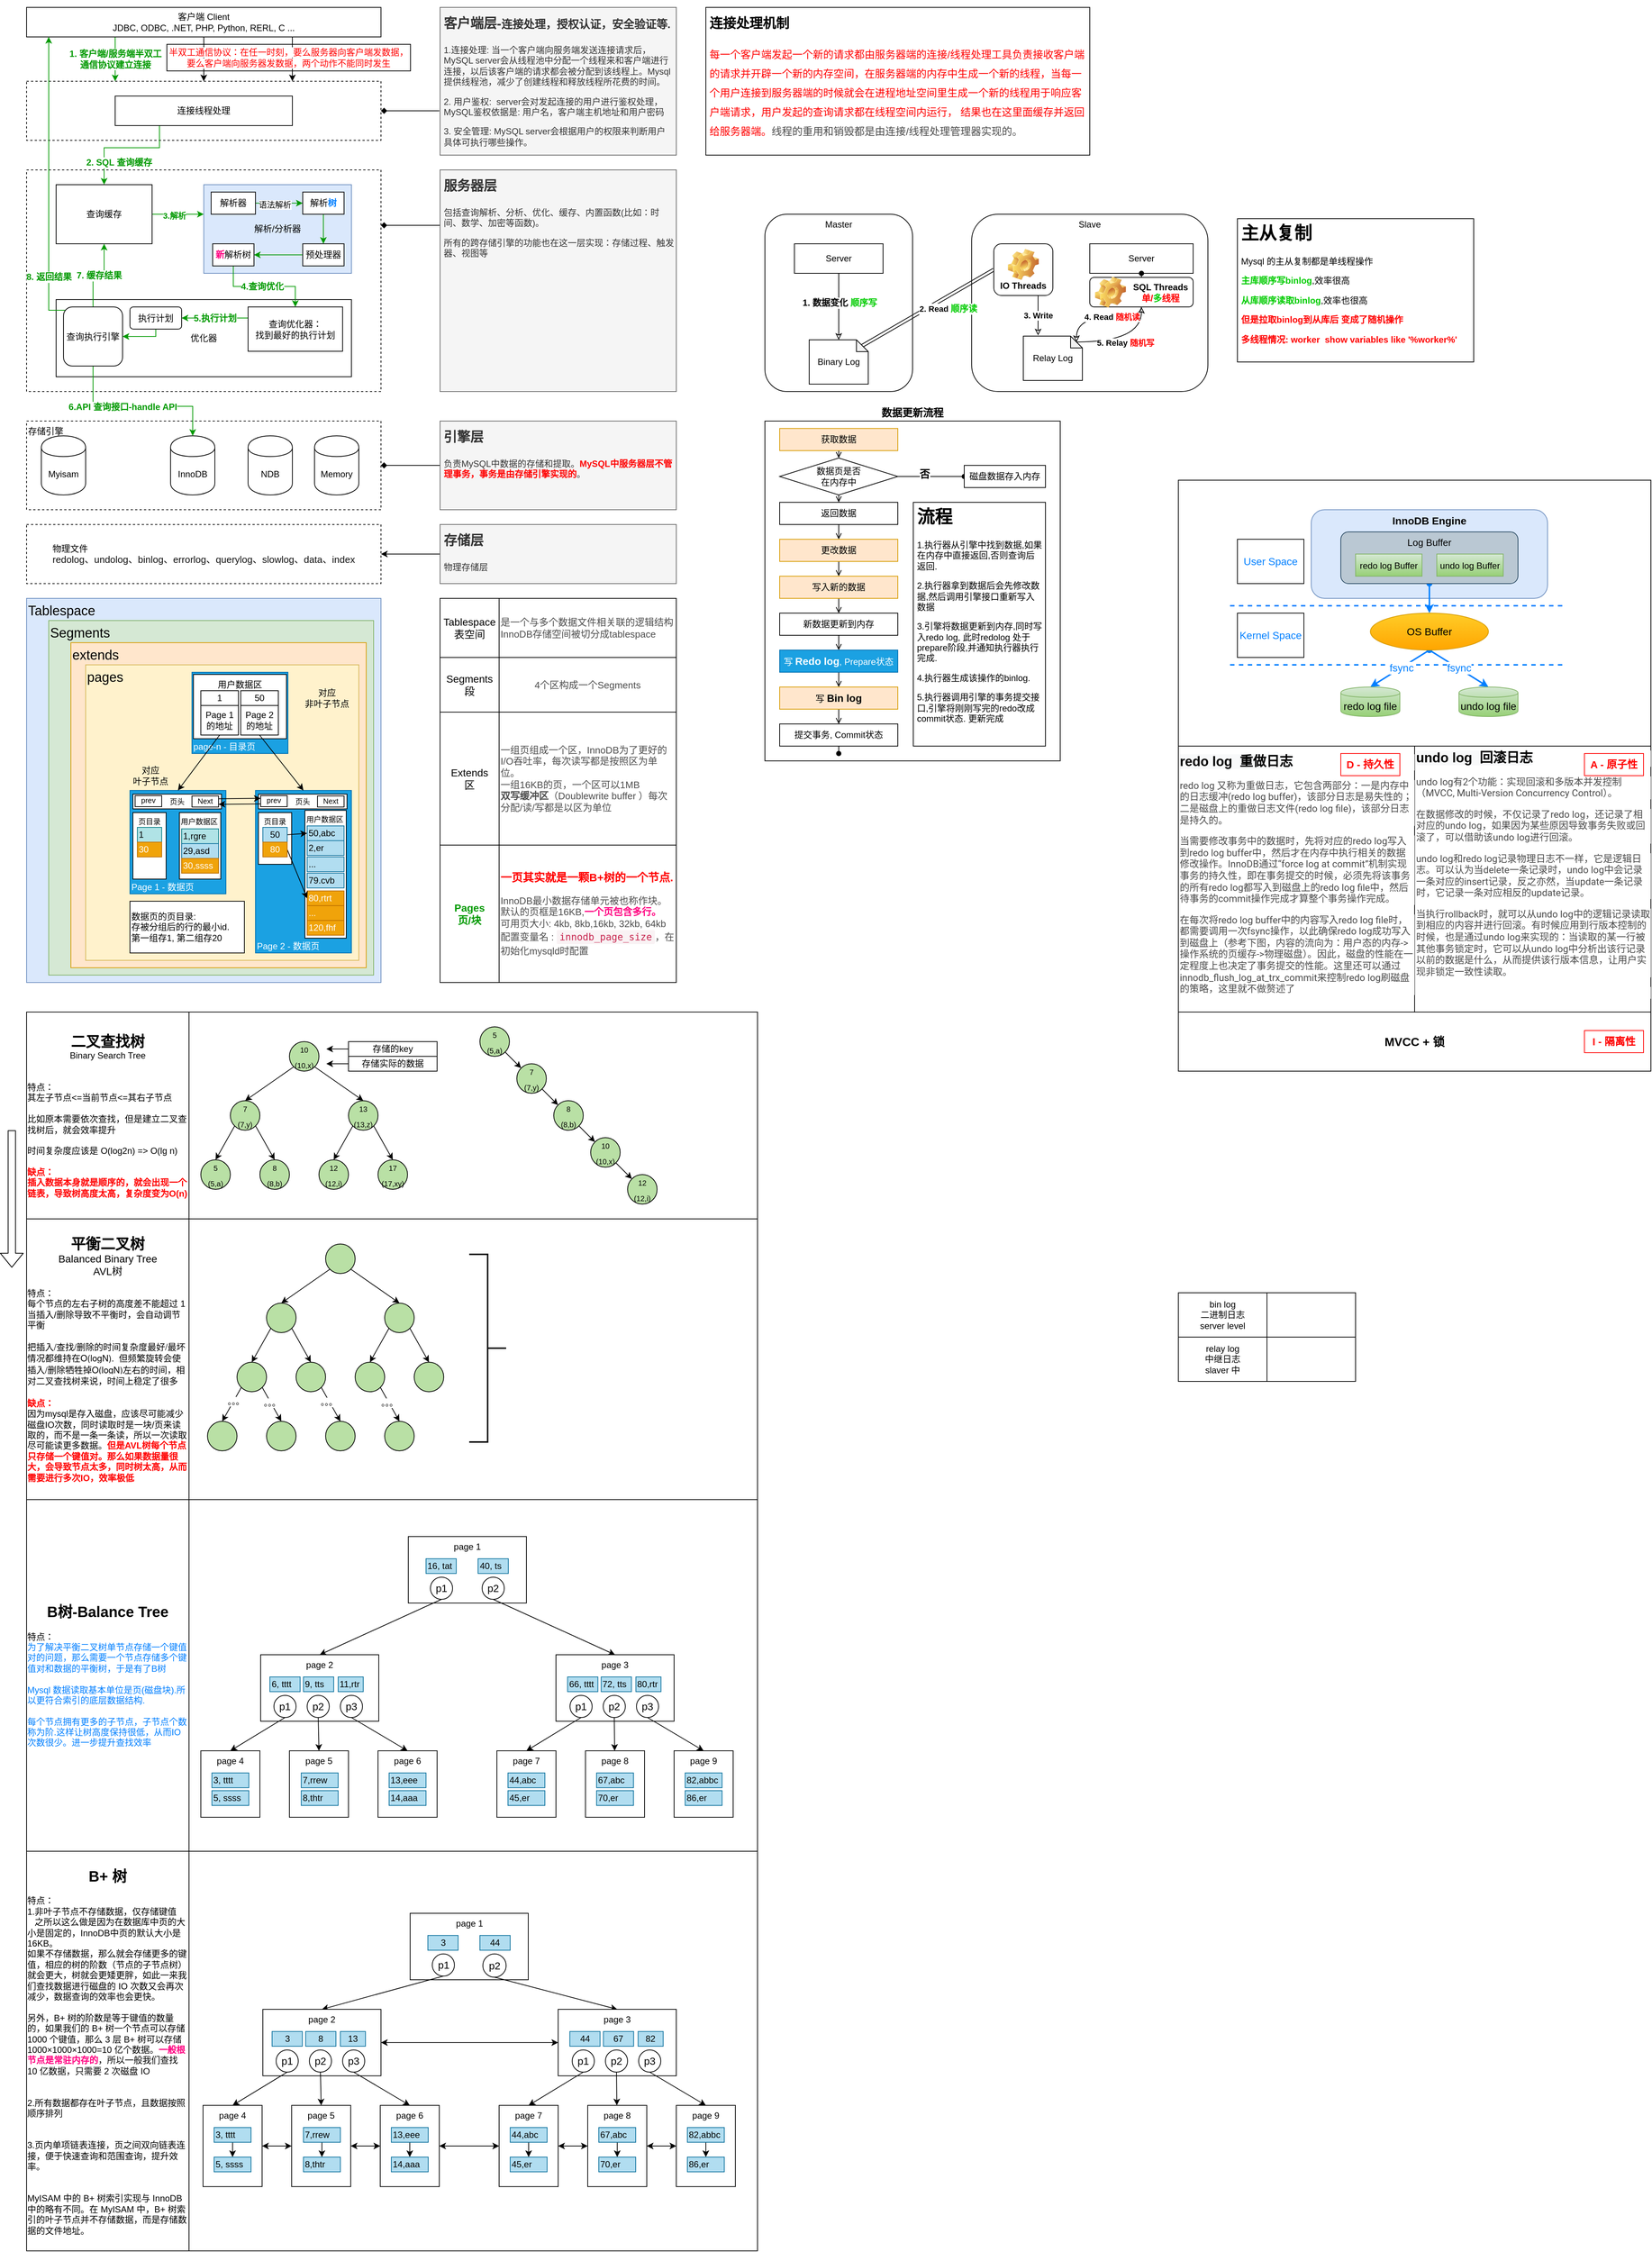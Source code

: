 <mxfile version="13.3.9" type="device" pages="4"><diagram id="6okuXUGJVfqcQcE55KSG" name="基础架构"><mxGraphModel dx="786" dy="1220" grid="1" gridSize="10" guides="1" tooltips="1" connect="1" arrows="1" fold="1" page="1" pageScale="1" pageWidth="827" pageHeight="1169" math="0" shadow="0"><root><mxCell id="0"/><mxCell id="1" parent="0"/><mxCell id="ZZJg9m37ZdeCrNkE_1Aw-2" value="Slave" style="rounded=1;whiteSpace=wrap;html=1;strokeColor=#000000;fillColor=#ffffff;align=center;verticalAlign=top;" parent="1" vertex="1"><mxGeometry x="1320" y="360" width="320" height="240" as="geometry"/></mxCell><mxCell id="ZZJg9m37ZdeCrNkE_1Aw-14" value="&lt;b&gt;3. Write&lt;/b&gt;" style="edgeStyle=none;rounded=0;orthogonalLoop=1;jettySize=auto;html=1;exitX=0.75;exitY=1;exitDx=0;exitDy=0;entryX=0.25;entryY=-0.017;entryDx=0;entryDy=0;entryPerimeter=0;endArrow=classic;endFill=0;" parent="1" source="ZZJg9m37ZdeCrNkE_1Aw-16" target="ZZJg9m37ZdeCrNkE_1Aw-13" edge="1"><mxGeometry relative="1" as="geometry"><mxPoint x="1395.575" y="440" as="sourcePoint"/></mxGeometry></mxCell><mxCell id="Qf_ZtMBjkyZ1og0ggVke-11" value="" style="shape=table;html=1;whiteSpace=wrap;startSize=0;container=1;collapsible=0;childLayout=tableLayout;" parent="1" vertex="1"><mxGeometry x="40" y="1440" width="990" height="1677" as="geometry"/></mxCell><mxCell id="Qf_ZtMBjkyZ1og0ggVke-12" value="" style="shape=partialRectangle;html=1;whiteSpace=wrap;collapsible=0;dropTarget=0;pointerEvents=0;fillColor=none;top=0;left=0;bottom=0;right=0;points=[[0,0.5],[1,0.5]];portConstraint=eastwest;" parent="Qf_ZtMBjkyZ1og0ggVke-11" vertex="1"><mxGeometry width="990" height="280" as="geometry"/></mxCell><mxCell id="Qf_ZtMBjkyZ1og0ggVke-13" value="&lt;font style=&quot;font-size: 20px&quot;&gt;&lt;b&gt;二叉查找树&lt;br&gt;&lt;/b&gt;&lt;/font&gt;Binary Search Tree&lt;br&gt;&lt;br&gt;&lt;br&gt;&lt;div style=&quot;text-align: left&quot;&gt;&lt;span&gt;特点：&lt;/span&gt;&lt;/div&gt;&lt;div style=&quot;text-align: left&quot;&gt;&lt;span&gt;其左子节点&amp;lt;=当前节点&amp;lt;=其右子节点&lt;/span&gt;&lt;/div&gt;&lt;div style=&quot;text-align: left&quot;&gt;&lt;br&gt;&lt;/div&gt;&lt;div style=&quot;text-align: left&quot;&gt;&lt;span&gt;比如原本需要依次查找，但是建立二叉查找树后，就会效率提升&lt;/span&gt;&lt;/div&gt;&lt;div style=&quot;text-align: left&quot;&gt;&lt;br&gt;&lt;/div&gt;&lt;div style=&quot;text-align: left&quot;&gt;&lt;span&gt;时间复杂度应该是 O(log­2n) =&amp;gt; O(lg n)&lt;/span&gt;&lt;/div&gt;&lt;div style=&quot;text-align: left&quot;&gt;&lt;span&gt;&lt;br&gt;&lt;/span&gt;&lt;/div&gt;&lt;div style=&quot;text-align: left&quot;&gt;&lt;span&gt;&lt;b&gt;&lt;font color=&quot;#ff0000&quot;&gt;缺点：&lt;/font&gt;&lt;/b&gt;&lt;/span&gt;&lt;/div&gt;&lt;div style=&quot;text-align: left&quot;&gt;&lt;font color=&quot;#ff0000&quot;&gt;&lt;b&gt;插入数据本身就是顺序的，就会出现一个链表，导致树高度太高，复杂度变为O(n)&lt;/b&gt;&lt;/font&gt;&lt;/div&gt;" style="shape=partialRectangle;html=1;whiteSpace=wrap;connectable=0;fillColor=none;top=0;left=0;bottom=0;right=0;overflow=hidden;" parent="Qf_ZtMBjkyZ1og0ggVke-12" vertex="1"><mxGeometry width="220" height="280" as="geometry"/></mxCell><mxCell id="Qf_ZtMBjkyZ1og0ggVke-14" value="" style="shape=partialRectangle;html=1;whiteSpace=wrap;connectable=0;fillColor=none;top=0;left=0;bottom=0;right=0;overflow=hidden;" parent="Qf_ZtMBjkyZ1og0ggVke-12" vertex="1"><mxGeometry x="220" width="770" height="280" as="geometry"/></mxCell><mxCell id="Qf_ZtMBjkyZ1og0ggVke-16" value="" style="shape=partialRectangle;html=1;whiteSpace=wrap;collapsible=0;dropTarget=0;pointerEvents=0;fillColor=none;top=0;left=0;bottom=0;right=0;points=[[0,0.5],[1,0.5]];portConstraint=eastwest;" parent="Qf_ZtMBjkyZ1og0ggVke-11" vertex="1"><mxGeometry y="280" width="990" height="380" as="geometry"/></mxCell><mxCell id="Qf_ZtMBjkyZ1og0ggVke-17" value="&lt;font&gt;&lt;b&gt;&lt;br&gt;&lt;span style=&quot;font-size: 20px&quot;&gt;平衡二叉树&lt;br&gt;&lt;/span&gt;&lt;/b&gt;&lt;font style=&quot;font-size: 14px&quot;&gt;Balanced Binary Tree&lt;br&gt;AVL树&lt;/font&gt;&lt;br&gt;&lt;br&gt;&lt;div style=&quot;text-align: left&quot;&gt;&lt;span&gt;特点：&lt;/span&gt;&lt;/div&gt;&lt;div style=&quot;text-align: left&quot;&gt;&lt;span style=&quot;background-color: rgb(255 , 255 , 255)&quot;&gt;&lt;font style=&quot;font-size: 12px&quot;&gt;每个节点的左右子树的高度差不能超过 1&lt;/font&gt;&lt;/span&gt;&lt;span&gt;&lt;br&gt;&lt;/span&gt;&lt;/div&gt;&lt;div style=&quot;text-align: left&quot;&gt;&lt;span style=&quot;background-color: rgb(255 , 255 , 255)&quot;&gt;当插入/删除导致不平衡时，会自动调节平衡&lt;/span&gt;&lt;/div&gt;&lt;div style=&quot;text-align: left&quot;&gt;&lt;span style=&quot;background-color: rgb(255 , 255 , 255)&quot;&gt;&lt;br&gt;&lt;/span&gt;&lt;/div&gt;&lt;div style=&quot;text-align: left&quot;&gt;&lt;span style=&quot;font-family: &amp;#34;pingfang sc&amp;#34; , &amp;#34;microsoft yahei&amp;#34; , &amp;#34;helvetica neue&amp;#34; , &amp;#34;helvetica&amp;#34; , &amp;#34;arial&amp;#34; , sans-serif ; background-color: rgb(255 , 255 , 255)&quot;&gt;&lt;font style=&quot;font-size: 12px&quot;&gt;把插入/查找/删除的时间复杂度最好/最坏情况都维持在O(logN).&amp;nbsp; 但频繁旋转会使插入/删除牺牲掉O(logN)左右的时间，相对二叉查找树来说，时间上稳定了很多&lt;/font&gt;&lt;/span&gt;&lt;span style=&quot;background-color: rgb(255 , 255 , 255)&quot;&gt;&lt;br&gt;&lt;/span&gt;&lt;/div&gt;&lt;div style=&quot;text-align: left&quot;&gt;&lt;span style=&quot;font-family: &amp;#34;pingfang sc&amp;#34; , &amp;#34;microsoft yahei&amp;#34; , &amp;#34;helvetica neue&amp;#34; , &amp;#34;helvetica&amp;#34; , &amp;#34;arial&amp;#34; , sans-serif ; background-color: rgb(255 , 255 , 255)&quot;&gt;&lt;font style=&quot;font-size: 12px&quot;&gt;&lt;br&gt;&lt;/font&gt;&lt;/span&gt;&lt;/div&gt;&lt;div style=&quot;text-align: left&quot;&gt;&lt;div&gt;&lt;b&gt;&lt;font color=&quot;#ff0000&quot;&gt;缺点：&lt;/font&gt;&lt;/b&gt;&lt;/div&gt;&lt;div&gt;因为mysql是存入磁盘，应该尽可能减少磁盘IO次数，同时读取时是一块/页来读取的，而不是一条一条读，所以一次读取尽可能读更多数据。&lt;b&gt;&lt;font color=&quot;#ff0000&quot;&gt;但是AVL树每个节点只存储一个键值对。那么如果数据量很大，会导致节点太多，同时树太高，从而需要进行多次IO，效率极低&lt;/font&gt;&lt;/b&gt;&lt;/div&gt;&lt;/div&gt;&lt;div style=&quot;text-align: left&quot;&gt;&lt;span style=&quot;font-family: &amp;#34;pingfang sc&amp;#34; , &amp;#34;microsoft yahei&amp;#34; , &amp;#34;helvetica neue&amp;#34; , &amp;#34;helvetica&amp;#34; , &amp;#34;arial&amp;#34; , sans-serif ; background-color: rgb(255 , 255 , 255)&quot;&gt;&lt;font style=&quot;font-size: 12px&quot;&gt;&lt;br&gt;&lt;/font&gt;&lt;/span&gt;&lt;/div&gt;&lt;/font&gt;" style="shape=partialRectangle;html=1;whiteSpace=wrap;connectable=0;fillColor=none;top=0;left=0;bottom=0;right=0;overflow=hidden;" parent="Qf_ZtMBjkyZ1og0ggVke-16" vertex="1"><mxGeometry width="220" height="380" as="geometry"/></mxCell><mxCell id="Qf_ZtMBjkyZ1og0ggVke-18" value="" style="shape=partialRectangle;html=1;whiteSpace=wrap;connectable=0;fillColor=none;top=0;left=0;bottom=0;right=0;overflow=hidden;" parent="Qf_ZtMBjkyZ1og0ggVke-16" vertex="1"><mxGeometry x="220" width="770" height="380" as="geometry"/></mxCell><mxCell id="Qf_ZtMBjkyZ1og0ggVke-20" value="" style="shape=partialRectangle;html=1;whiteSpace=wrap;collapsible=0;dropTarget=0;pointerEvents=0;fillColor=none;top=0;left=0;bottom=0;right=0;points=[[0,0.5],[1,0.5]];portConstraint=eastwest;" parent="Qf_ZtMBjkyZ1og0ggVke-11" vertex="1"><mxGeometry y="660" width="990" height="476" as="geometry"/></mxCell><mxCell id="Qf_ZtMBjkyZ1og0ggVke-21" value="&lt;span style=&quot;font-size: 20px ; font-weight: bold&quot;&gt;B树-&lt;/span&gt;&lt;b style=&quot;font-size: 20px&quot;&gt;Balance Tree&lt;/b&gt;&lt;br&gt;&lt;br&gt;&lt;div style=&quot;text-align: left&quot;&gt;&lt;span&gt;&lt;font style=&quot;font-size: 12px&quot;&gt;特点：&lt;/font&gt;&lt;/span&gt;&lt;/div&gt;&lt;div style=&quot;text-align: left&quot;&gt;&lt;span&gt;&lt;font color=&quot;#007fff&quot;&gt;为了解决平衡二叉树单节点存储一个键值对的问题，那么需要一个节点存储多个键值对和数据的平衡树，于是有了B树&lt;/font&gt;&lt;/span&gt;&lt;/div&gt;&lt;div style=&quot;text-align: left&quot;&gt;&lt;span&gt;&lt;font color=&quot;#007fff&quot;&gt;&lt;br&gt;&lt;/font&gt;&lt;/span&gt;&lt;/div&gt;&lt;div style=&quot;text-align: left&quot;&gt;&lt;span&gt;&lt;font color=&quot;#007fff&quot;&gt;Mysql 数据读取基本单位是页(磁盘块).所以更符合索引的底层数据结构.&lt;/font&gt;&lt;/span&gt;&lt;/div&gt;&lt;div style=&quot;text-align: left&quot;&gt;&lt;span&gt;&lt;font color=&quot;#007fff&quot;&gt;&lt;br&gt;&lt;/font&gt;&lt;/span&gt;&lt;/div&gt;&lt;div style=&quot;text-align: left&quot;&gt;&lt;font color=&quot;#007fff&quot;&gt;每个节点拥有更多的子节点，子节点个数称为阶.这样让树高度保持很低，从而IO次数很少。进一步提升查找效率&lt;/font&gt;&lt;/div&gt;" style="shape=partialRectangle;html=1;whiteSpace=wrap;connectable=0;fillColor=none;top=0;left=0;bottom=0;right=0;overflow=hidden;" parent="Qf_ZtMBjkyZ1og0ggVke-20" vertex="1"><mxGeometry width="220" height="476" as="geometry"/></mxCell><mxCell id="Qf_ZtMBjkyZ1og0ggVke-22" value="" style="shape=partialRectangle;html=1;whiteSpace=wrap;connectable=0;fillColor=none;top=0;left=0;bottom=0;right=0;overflow=hidden;" parent="Qf_ZtMBjkyZ1og0ggVke-20" vertex="1"><mxGeometry x="220" width="770" height="476" as="geometry"/></mxCell><mxCell id="Qf_ZtMBjkyZ1og0ggVke-24" style="shape=partialRectangle;html=1;whiteSpace=wrap;collapsible=0;dropTarget=0;pointerEvents=0;fillColor=none;top=0;left=0;bottom=0;right=0;points=[[0,0.5],[1,0.5]];portConstraint=eastwest;" parent="Qf_ZtMBjkyZ1og0ggVke-11" vertex="1"><mxGeometry y="1136" width="990" height="541" as="geometry"/></mxCell><mxCell id="Qf_ZtMBjkyZ1og0ggVke-25" value="&lt;font&gt;&lt;b style=&quot;font-size: 20px&quot;&gt;B+ 树&lt;/b&gt;&lt;br&gt;&lt;br&gt;&lt;div style=&quot;text-align: left&quot;&gt;&lt;span&gt;特点：&lt;/span&gt;&lt;/div&gt;&lt;div style=&quot;text-align: left&quot;&gt;&lt;span&gt;1.非叶子节点不存储数据，仅存储键值&lt;/span&gt;&lt;/div&gt;&lt;div style=&quot;text-align: left&quot;&gt;&lt;div&gt;&amp;nbsp; &amp;nbsp;之所以这么做是因为在数据库中页的大小是固定的，InnoDB中页的默认大小是16KB。&lt;/div&gt;&lt;div&gt;如果不存储数据，那么就会存储更多的键值，相应的树的阶数（节点的子节点树）就会更大，树就会更矮更胖，如此一来我们查找数据进行磁盘的 IO 次数又会再次减少，数据查询的效率也会更快。&lt;/div&gt;&lt;div&gt;&lt;br&gt;&lt;/div&gt;&lt;div&gt;另外，B+&amp;nbsp;树的阶数是等于键值的数量的，如果我们的 B+ 树一个节点可以存储 1000 个键值，那么 3 层 B+ 树可以存储 1000×1000×1000=10 亿个数据。&lt;b&gt;&lt;font color=&quot;#ff0080&quot;&gt;一般根节点是常驻内存的&lt;/font&gt;&lt;/b&gt;，所以一般我们查找 10 亿数据，只需要 2 次磁盘 IO&lt;/div&gt;&lt;/div&gt;&lt;div style=&quot;text-align: left&quot;&gt;&lt;span&gt;&lt;br&gt;&lt;/span&gt;&lt;/div&gt;&lt;div style=&quot;text-align: left&quot;&gt;&lt;span&gt;&lt;br&gt;&lt;/span&gt;&lt;/div&gt;&lt;div style=&quot;text-align: left&quot;&gt;&lt;span&gt;2.所有数据都存在叶子节点，且数据按照顺序排列&lt;/span&gt;&lt;/div&gt;&lt;div style=&quot;text-align: left&quot;&gt;&lt;br&gt;&lt;/div&gt;&lt;div style=&quot;text-align: left&quot;&gt;&lt;span&gt;&lt;br&gt;&lt;/span&gt;&lt;/div&gt;&lt;div style=&quot;text-align: left&quot;&gt;&lt;span&gt;3.页内单项链表连接，页之间双向链表连接，便于快速查询和范围查询，提升效率。&lt;/span&gt;&lt;/div&gt;&lt;div style=&quot;text-align: left&quot;&gt;&lt;br&gt;&lt;/div&gt;&lt;div style=&quot;text-align: left&quot;&gt;&lt;br&gt;&lt;/div&gt;&lt;div style=&quot;text-align: left&quot;&gt;MyISAM 中的 B+ 树索引实现与 InnoDB 中的略有不同。在 MyISAM 中，B+ 树索引的叶子节点并不存储数据，而是存储数据的文件地址。&lt;br&gt;&lt;/div&gt;&lt;/font&gt;" style="shape=partialRectangle;html=1;whiteSpace=wrap;connectable=0;fillColor=none;top=0;left=0;bottom=0;right=0;overflow=hidden;" parent="Qf_ZtMBjkyZ1og0ggVke-24" vertex="1"><mxGeometry width="220" height="541" as="geometry"/></mxCell><mxCell id="Qf_ZtMBjkyZ1og0ggVke-26" style="shape=partialRectangle;html=1;whiteSpace=wrap;connectable=0;fillColor=none;top=0;left=0;bottom=0;right=0;overflow=hidden;" parent="Qf_ZtMBjkyZ1og0ggVke-24" vertex="1"><mxGeometry x="220" width="770" height="541" as="geometry"/></mxCell><mxCell id="i_WEbplird6ns5bfVKfL-4" value="" style="rounded=0;whiteSpace=wrap;html=1;dashed=1;" parent="1" vertex="1"><mxGeometry x="40" y="300" width="480" height="300" as="geometry"/></mxCell><mxCell id="i_WEbplird6ns5bfVKfL-3" value="" style="rounded=0;whiteSpace=wrap;html=1;dashed=1;" parent="1" vertex="1"><mxGeometry x="40" y="180" width="480" height="80" as="geometry"/></mxCell><mxCell id="i_WEbplird6ns5bfVKfL-15" value="&lt;b style=&quot;font-size: 12px&quot;&gt;&lt;font color=&quot;#009900&quot;&gt;1. 客户端/服务端半双工&lt;br&gt;通信协议建立连接&lt;/font&gt;&lt;/b&gt;" style="edgeStyle=none;rounded=0;orthogonalLoop=1;jettySize=auto;html=1;exitX=0.25;exitY=1;exitDx=0;exitDy=0;entryX=0.25;entryY=0;entryDx=0;entryDy=0;strokeColor=#009900;" parent="1" source="i_WEbplird6ns5bfVKfL-1" target="i_WEbplird6ns5bfVKfL-3" edge="1"><mxGeometry relative="1" as="geometry"/></mxCell><mxCell id="i_WEbplird6ns5bfVKfL-16" style="edgeStyle=none;rounded=0;orthogonalLoop=1;jettySize=auto;html=1;exitX=0.5;exitY=1;exitDx=0;exitDy=0;" parent="1" source="i_WEbplird6ns5bfVKfL-1" target="i_WEbplird6ns5bfVKfL-3" edge="1"><mxGeometry relative="1" as="geometry"/></mxCell><mxCell id="i_WEbplird6ns5bfVKfL-17" style="edgeStyle=none;rounded=0;orthogonalLoop=1;jettySize=auto;html=1;exitX=0.75;exitY=1;exitDx=0;exitDy=0;entryX=0.75;entryY=0;entryDx=0;entryDy=0;" parent="1" source="i_WEbplird6ns5bfVKfL-1" target="i_WEbplird6ns5bfVKfL-3" edge="1"><mxGeometry relative="1" as="geometry"/></mxCell><mxCell id="i_WEbplird6ns5bfVKfL-1" value="客户端 Client&lt;br&gt;JDBC, ODBC, .NET, PHP, Python, RERL, C ..." style="rounded=0;whiteSpace=wrap;html=1;" parent="1" vertex="1"><mxGeometry x="40" y="80" width="480" height="40" as="geometry"/></mxCell><mxCell id="i_WEbplird6ns5bfVKfL-18" style="edgeStyle=orthogonalEdgeStyle;rounded=0;orthogonalLoop=1;jettySize=auto;html=1;exitX=0.25;exitY=1;exitDx=0;exitDy=0;entryX=0.5;entryY=0;entryDx=0;entryDy=0;strokeColor=#009900;" parent="1" source="i_WEbplird6ns5bfVKfL-2" target="i_WEbplird6ns5bfVKfL-7" edge="1"><mxGeometry relative="1" as="geometry"><Array as="points"><mxPoint x="220" y="270"/><mxPoint x="145" y="270"/></Array></mxGeometry></mxCell><mxCell id="i_WEbplird6ns5bfVKfL-36" value="&lt;b&gt;&lt;font style=&quot;font-size: 12px&quot; color=&quot;#009900&quot;&gt;2. SQL 查询缓存&lt;/font&gt;&lt;/b&gt;" style="edgeLabel;html=1;align=center;verticalAlign=middle;resizable=0;points=[];" parent="i_WEbplird6ns5bfVKfL-18" vertex="1" connectable="0"><mxGeometry x="-0.036" y="-3" relative="1" as="geometry"><mxPoint x="-11" y="23" as="offset"/></mxGeometry></mxCell><mxCell id="i_WEbplird6ns5bfVKfL-2" value="连接线程处理" style="rounded=0;whiteSpace=wrap;html=1;" parent="1" vertex="1"><mxGeometry x="160" y="200" width="240" height="40" as="geometry"/></mxCell><mxCell id="i_WEbplird6ns5bfVKfL-5" value="存储引擎" style="rounded=0;whiteSpace=wrap;html=1;dashed=1;verticalAlign=top;align=left;" parent="1" vertex="1"><mxGeometry x="40" y="640" width="480" height="120" as="geometry"/></mxCell><mxCell id="i_WEbplird6ns5bfVKfL-6" value="Myisam" style="shape=cylinder;whiteSpace=wrap;html=1;boundedLbl=1;backgroundOutline=1;" parent="1" vertex="1"><mxGeometry x="60" y="660" width="60" height="80" as="geometry"/></mxCell><mxCell id="i_WEbplird6ns5bfVKfL-37" style="edgeStyle=orthogonalEdgeStyle;rounded=0;orthogonalLoop=1;jettySize=auto;html=1;exitX=1;exitY=0.5;exitDx=0;exitDy=0;entryX=0;entryY=0.333;entryDx=0;entryDy=0;entryPerimeter=0;endArrow=classic;endFill=1;strokeColor=#009900;" parent="1" source="i_WEbplird6ns5bfVKfL-7" target="i_WEbplird6ns5bfVKfL-8" edge="1"><mxGeometry relative="1" as="geometry"/></mxCell><mxCell id="i_WEbplird6ns5bfVKfL-51" value="&lt;b&gt;&lt;font color=&quot;#009900&quot;&gt;3.解析&lt;/font&gt;&lt;/b&gt;" style="edgeLabel;html=1;align=center;verticalAlign=middle;resizable=0;points=[];" parent="i_WEbplird6ns5bfVKfL-37" vertex="1" connectable="0"><mxGeometry x="-0.143" y="-2" relative="1" as="geometry"><mxPoint as="offset"/></mxGeometry></mxCell><mxCell id="i_WEbplird6ns5bfVKfL-7" value="查询缓存" style="rounded=0;whiteSpace=wrap;html=1;" parent="1" vertex="1"><mxGeometry x="80" y="320" width="130" height="80" as="geometry"/></mxCell><mxCell id="i_WEbplird6ns5bfVKfL-8" value="解析/分析器" style="rounded=0;whiteSpace=wrap;html=1;fillColor=#dae8fc;strokeColor=#6c8ebf;" parent="1" vertex="1"><mxGeometry x="280" y="320" width="200" height="120" as="geometry"/></mxCell><mxCell id="i_WEbplird6ns5bfVKfL-9" value="优化器" style="rounded=0;whiteSpace=wrap;html=1;" parent="1" vertex="1"><mxGeometry x="80" y="475.5" width="400" height="104.5" as="geometry"/></mxCell><mxCell id="i_WEbplird6ns5bfVKfL-10" value="InnoDB" style="shape=cylinder;whiteSpace=wrap;html=1;boundedLbl=1;backgroundOutline=1;" parent="1" vertex="1"><mxGeometry x="235" y="660" width="60" height="80" as="geometry"/></mxCell><mxCell id="i_WEbplird6ns5bfVKfL-11" value="Memory" style="shape=cylinder;whiteSpace=wrap;html=1;boundedLbl=1;backgroundOutline=1;" parent="1" vertex="1"><mxGeometry x="430" y="660" width="60" height="80" as="geometry"/></mxCell><mxCell id="i_WEbplird6ns5bfVKfL-29" style="edgeStyle=none;rounded=0;orthogonalLoop=1;jettySize=auto;html=1;exitX=-0.003;exitY=0.7;exitDx=0;exitDy=0;entryX=1;entryY=0.5;entryDx=0;entryDy=0;endArrow=diamond;endFill=1;exitPerimeter=0;" parent="1" source="i_WEbplird6ns5bfVKfL-28" target="i_WEbplird6ns5bfVKfL-3" edge="1"><mxGeometry relative="1" as="geometry"/></mxCell><mxCell id="i_WEbplird6ns5bfVKfL-28" value="&lt;h1&gt;&lt;font style=&quot;font-size: 18px&quot;&gt;客户端层-&lt;/font&gt;&lt;font style=&quot;font-size: 15px&quot;&gt;连接处理，授权认证，安全验证等.&lt;/font&gt;&lt;/h1&gt;&lt;p&gt;1.连接处理: 当一个客户端向服务端发送连接请求后，MySQL server会从线程池中分配一个线程来和客户端进行连接，以后该客户端的请求都会被分配到该线程上。Mysql提供线程池，减少了创建线程和释放线程所花费的时间。&lt;/p&gt;&lt;p&gt;&lt;span&gt;2. 用户鉴权:&amp;nbsp; server会对发起连接的用户进行鉴权处理，MySQL鉴权依据是: 用户名，客户端主机地址和用户密码&lt;/span&gt;&lt;br&gt;&lt;/p&gt;&lt;p&gt;&lt;span&gt;3. 安全管理: MySQL server会根据用户的权限来判断用户具体可执行哪些操作。&lt;/span&gt;&lt;br&gt;&lt;/p&gt;" style="text;html=1;spacing=5;spacingTop=-20;whiteSpace=wrap;overflow=hidden;rounded=0;fillColor=#f5f5f5;strokeColor=#666666;fontColor=#333333;" parent="1" vertex="1"><mxGeometry x="600" y="80" width="320" height="200" as="geometry"/></mxCell><mxCell id="i_WEbplird6ns5bfVKfL-31" style="edgeStyle=none;rounded=0;orthogonalLoop=1;jettySize=auto;html=1;exitX=0;exitY=0.25;exitDx=0;exitDy=0;entryX=1;entryY=0.25;entryDx=0;entryDy=0;endArrow=diamond;endFill=1;" parent="1" source="i_WEbplird6ns5bfVKfL-30" target="i_WEbplird6ns5bfVKfL-4" edge="1"><mxGeometry relative="1" as="geometry"/></mxCell><mxCell id="i_WEbplird6ns5bfVKfL-30" value="&lt;h1&gt;&lt;font style=&quot;font-size: 18px&quot;&gt;服务器层&lt;/font&gt;&lt;/h1&gt;&lt;p&gt;&lt;span&gt;包括查询解析、分析、优化、缓存、内置函数(比如：时间、数学、加密等函数)。&lt;/span&gt;&lt;/p&gt;&lt;p&gt;&lt;span&gt;所有的跨存储引擎的功能也在这一层实现：存储过程、触发器、视图等&lt;/span&gt;&lt;br&gt;&lt;/p&gt;" style="text;html=1;spacing=5;spacingTop=-20;whiteSpace=wrap;overflow=hidden;rounded=0;fillColor=#f5f5f5;strokeColor=#666666;fontColor=#333333;" parent="1" vertex="1"><mxGeometry x="600" y="300" width="320" height="300" as="geometry"/></mxCell><mxCell id="i_WEbplird6ns5bfVKfL-34" style="edgeStyle=none;rounded=0;orthogonalLoop=1;jettySize=auto;html=1;entryX=1;entryY=0.5;entryDx=0;entryDy=0;endArrow=diamond;endFill=1;exitX=0;exitY=0.5;exitDx=0;exitDy=0;" parent="1" source="i_WEbplird6ns5bfVKfL-33" target="i_WEbplird6ns5bfVKfL-5" edge="1"><mxGeometry relative="1" as="geometry"><mxPoint x="597" y="670" as="sourcePoint"/></mxGeometry></mxCell><mxCell id="i_WEbplird6ns5bfVKfL-33" value="&lt;h1&gt;&lt;font style=&quot;font-size: 18px&quot;&gt;引擎层&lt;/font&gt;&lt;/h1&gt;&lt;p&gt;负责MySQL中数据的存储和提取。&lt;b&gt;&lt;font color=&quot;#ff0000&quot;&gt;MySQL中服务器层不管理事务，事务是由存储引擎实现的&lt;/font&gt;&lt;/b&gt;。&lt;/p&gt;" style="text;html=1;spacing=5;spacingTop=-20;whiteSpace=wrap;overflow=hidden;rounded=0;fillColor=#f5f5f5;strokeColor=#666666;fontColor=#333333;" parent="1" vertex="1"><mxGeometry x="600" y="640" width="320" height="120" as="geometry"/></mxCell><mxCell id="i_WEbplird6ns5bfVKfL-35" value="&lt;h1&gt;&lt;font style=&quot;font-size: 18px&quot;&gt;连接处理机制&lt;/font&gt;&lt;/h1&gt;&lt;p style=&quot;box-sizing: border-box ; outline: 0px ; margin: 0px 0px 16px ; padding: 0px ; color: rgb(77 , 77 , 77) ; line-height: 26px ; overflow-wrap: break-word ; background-color: rgb(255 , 255 , 255) ; font-size: 14px&quot;&gt;&lt;font style=&quot;box-sizing: border-box ; outline: 0px ; overflow-wrap: break-word ; font-size: 14px&quot;&gt;&lt;font color=&quot;red&quot; style=&quot;box-sizing: border-box ; outline: 0px ; overflow-wrap: break-word ; font-size: 14px&quot;&gt;&lt;span style=&quot;box-sizing: border-box ; outline: 0px ; overflow-wrap: break-word&quot;&gt;每一个客户端发起一个新的请求都由服务器端的连接/线程处理工具负责接收客户端的请求并开辟一个新的内存空间，在服务器端的内存中生成一个新的线程，当每一个用户连接到服务器端的时候就会在进程地址空间里生成一个新的线程用于响应客户端请求，用户发起的查询请求都在线程空间内运行， 结果也在这里面缓存并返回给服务器端。&lt;/span&gt;&lt;/font&gt;线程的重用和销毁都是由连接/线程处理管理器实现的。&lt;/font&gt;&lt;/p&gt;" style="text;html=1;spacing=5;spacingTop=-20;whiteSpace=wrap;overflow=hidden;rounded=0;fillColor=#ffffff;strokeColor=#000000;" parent="1" vertex="1"><mxGeometry x="960" y="80" width="520" height="200" as="geometry"/></mxCell><mxCell id="i_WEbplird6ns5bfVKfL-40" value="" style="edgeStyle=orthogonalEdgeStyle;rounded=0;orthogonalLoop=1;jettySize=auto;html=1;endArrow=classic;endFill=1;strokeColor=#009900;" parent="1" source="i_WEbplird6ns5bfVKfL-38" target="i_WEbplird6ns5bfVKfL-39" edge="1"><mxGeometry relative="1" as="geometry"/></mxCell><mxCell id="i_WEbplird6ns5bfVKfL-41" value="语法解析" style="edgeLabel;html=1;align=center;verticalAlign=middle;resizable=0;points=[];" parent="i_WEbplird6ns5bfVKfL-40" vertex="1" connectable="0"><mxGeometry x="-0.2" y="-2" relative="1" as="geometry"><mxPoint as="offset"/></mxGeometry></mxCell><mxCell id="i_WEbplird6ns5bfVKfL-38" value="解析器" style="rounded=0;whiteSpace=wrap;html=1;strokeColor=#000000;fillColor=#ffffff;" parent="1" vertex="1"><mxGeometry x="290" y="330" width="60" height="30" as="geometry"/></mxCell><mxCell id="i_WEbplird6ns5bfVKfL-43" value="" style="edgeStyle=orthogonalEdgeStyle;rounded=0;orthogonalLoop=1;jettySize=auto;html=1;endArrow=classic;endFill=1;strokeColor=#009900;" parent="1" source="i_WEbplird6ns5bfVKfL-39" target="i_WEbplird6ns5bfVKfL-42" edge="1"><mxGeometry relative="1" as="geometry"/></mxCell><mxCell id="i_WEbplird6ns5bfVKfL-39" value="解析&lt;b&gt;&lt;font color=&quot;#007fff&quot;&gt;树&lt;/font&gt;&lt;/b&gt;" style="rounded=0;whiteSpace=wrap;html=1;strokeColor=#000000;fillColor=#ffffff;" parent="1" vertex="1"><mxGeometry x="414" y="330" width="56" height="30" as="geometry"/></mxCell><mxCell id="i_WEbplird6ns5bfVKfL-45" value="" style="edgeStyle=orthogonalEdgeStyle;rounded=0;orthogonalLoop=1;jettySize=auto;html=1;endArrow=classic;endFill=1;strokeColor=#009900;" parent="1" source="i_WEbplird6ns5bfVKfL-42" target="i_WEbplird6ns5bfVKfL-44" edge="1"><mxGeometry relative="1" as="geometry"/></mxCell><mxCell id="i_WEbplird6ns5bfVKfL-42" value="预处理器" style="rounded=0;whiteSpace=wrap;html=1;strokeColor=#000000;fillColor=#ffffff;" parent="1" vertex="1"><mxGeometry x="414" y="400" width="56" height="30" as="geometry"/></mxCell><mxCell id="i_WEbplird6ns5bfVKfL-48" style="edgeStyle=orthogonalEdgeStyle;rounded=0;orthogonalLoop=1;jettySize=auto;html=1;exitX=0.5;exitY=1;exitDx=0;exitDy=0;entryX=0.5;entryY=0;entryDx=0;entryDy=0;endArrow=classic;endFill=1;strokeColor=#009900;" parent="1" source="i_WEbplird6ns5bfVKfL-44" target="i_WEbplird6ns5bfVKfL-46" edge="1"><mxGeometry relative="1" as="geometry"/></mxCell><mxCell id="i_WEbplird6ns5bfVKfL-49" value="&lt;b&gt;&lt;font style=&quot;font-size: 12px&quot; color=&quot;#009900&quot;&gt;4.查询优化&lt;/font&gt;&lt;/b&gt;" style="edgeLabel;html=1;align=center;verticalAlign=middle;resizable=0;points=[];" parent="i_WEbplird6ns5bfVKfL-48" vertex="1" connectable="0"><mxGeometry x="-0.05" relative="1" as="geometry"><mxPoint as="offset"/></mxGeometry></mxCell><mxCell id="i_WEbplird6ns5bfVKfL-44" value="&lt;b&gt;&lt;font color=&quot;#ff0080&quot;&gt;新&lt;/font&gt;&lt;/b&gt;解析树" style="rounded=0;whiteSpace=wrap;html=1;strokeColor=#000000;fillColor=#ffffff;" parent="1" vertex="1"><mxGeometry x="292" y="400" width="56" height="30" as="geometry"/></mxCell><mxCell id="i_WEbplird6ns5bfVKfL-54" value="&lt;b&gt;&lt;font style=&quot;font-size: 12px&quot; color=&quot;#009900&quot;&gt;5.执行计划&lt;/font&gt;&lt;/b&gt;" style="edgeStyle=orthogonalEdgeStyle;rounded=0;orthogonalLoop=1;jettySize=auto;html=1;exitX=0;exitY=0.25;exitDx=0;exitDy=0;entryX=1;entryY=0.5;entryDx=0;entryDy=0;endArrow=classic;endFill=1;strokeColor=#009900;" parent="1" source="i_WEbplird6ns5bfVKfL-46" target="i_WEbplird6ns5bfVKfL-52" edge="1"><mxGeometry relative="1" as="geometry"/></mxCell><mxCell id="i_WEbplird6ns5bfVKfL-46" value="查询优化器：&lt;br&gt;找到最好的执行计划" style="rounded=0;whiteSpace=wrap;html=1;strokeColor=#000000;fillColor=#ffffff;" parent="1" vertex="1"><mxGeometry x="340" y="485.5" width="128" height="60" as="geometry"/></mxCell><mxCell id="i_WEbplird6ns5bfVKfL-55" style="edgeStyle=orthogonalEdgeStyle;rounded=0;orthogonalLoop=1;jettySize=auto;html=1;exitX=0.5;exitY=1;exitDx=0;exitDy=0;entryX=1;entryY=0.5;entryDx=0;entryDy=0;endArrow=classic;endFill=1;strokeColor=#009900;" parent="1" source="i_WEbplird6ns5bfVKfL-52" target="i_WEbplird6ns5bfVKfL-53" edge="1"><mxGeometry relative="1" as="geometry"><Array as="points"><mxPoint x="215" y="525.5"/></Array></mxGeometry></mxCell><mxCell id="i_WEbplird6ns5bfVKfL-52" value="执行计划" style="rounded=1;whiteSpace=wrap;html=1;strokeColor=#000000;fillColor=#ffffff;" parent="1" vertex="1"><mxGeometry x="180" y="485.5" width="70" height="30" as="geometry"/></mxCell><mxCell id="i_WEbplird6ns5bfVKfL-56" style="edgeStyle=orthogonalEdgeStyle;rounded=0;orthogonalLoop=1;jettySize=auto;html=1;exitX=0.5;exitY=1;exitDx=0;exitDy=0;entryX=0.5;entryY=0;entryDx=0;entryDy=0;endArrow=classic;endFill=1;strokeColor=#009900;" parent="1" source="i_WEbplird6ns5bfVKfL-53" target="i_WEbplird6ns5bfVKfL-10" edge="1"><mxGeometry relative="1" as="geometry"><Array as="points"><mxPoint x="130" y="620"/><mxPoint x="265" y="620"/></Array></mxGeometry></mxCell><mxCell id="i_WEbplird6ns5bfVKfL-57" value="&lt;b&gt;&lt;font style=&quot;font-size: 12px&quot; color=&quot;#009900&quot;&gt;6.API 查询接口-handle API&lt;/font&gt;&lt;/b&gt;" style="edgeLabel;html=1;align=center;verticalAlign=middle;resizable=0;points=[];" parent="i_WEbplird6ns5bfVKfL-56" vertex="1" connectable="0"><mxGeometry x="-0.182" y="-1" relative="1" as="geometry"><mxPoint as="offset"/></mxGeometry></mxCell><mxCell id="i_WEbplird6ns5bfVKfL-58" value="&lt;b&gt;&lt;font style=&quot;font-size: 12px&quot; color=&quot;#009900&quot;&gt;7. 缓存结果&lt;/font&gt;&lt;/b&gt;" style="edgeStyle=orthogonalEdgeStyle;rounded=0;orthogonalLoop=1;jettySize=auto;html=1;exitX=0.5;exitY=0;exitDx=0;exitDy=0;entryX=0.5;entryY=1;entryDx=0;entryDy=0;endArrow=classic;endFill=1;strokeColor=#009900;" parent="1" source="i_WEbplird6ns5bfVKfL-53" target="i_WEbplird6ns5bfVKfL-7" edge="1"><mxGeometry relative="1" as="geometry"/></mxCell><mxCell id="i_WEbplird6ns5bfVKfL-59" style="edgeStyle=orthogonalEdgeStyle;rounded=0;orthogonalLoop=1;jettySize=auto;html=1;exitX=0.25;exitY=0;exitDx=0;exitDy=0;endArrow=classic;endFill=1;strokeColor=#009900;" parent="1" source="i_WEbplird6ns5bfVKfL-53" target="i_WEbplird6ns5bfVKfL-1" edge="1"><mxGeometry relative="1" as="geometry"><mxPoint x="107" y="120" as="targetPoint"/><Array as="points"><mxPoint x="110" y="490"/><mxPoint x="70" y="490"/><mxPoint x="70" y="100"/></Array></mxGeometry></mxCell><mxCell id="i_WEbplird6ns5bfVKfL-60" value="&lt;b&gt;&lt;font style=&quot;font-size: 12px&quot; color=&quot;#009900&quot;&gt;8. 返回结果&lt;/font&gt;&lt;/b&gt;" style="edgeLabel;html=1;align=center;verticalAlign=middle;resizable=0;points=[];" parent="i_WEbplird6ns5bfVKfL-59" vertex="1" connectable="0"><mxGeometry x="-0.568" relative="1" as="geometry"><mxPoint as="offset"/></mxGeometry></mxCell><mxCell id="i_WEbplird6ns5bfVKfL-53" value="查询执行引擎" style="rounded=1;whiteSpace=wrap;html=1;strokeColor=#000000;fillColor=#ffffff;" parent="1" vertex="1"><mxGeometry x="90" y="485.5" width="80" height="80" as="geometry"/></mxCell><mxCell id="hqczfqHnWzNGK72ttV61-1" value="Tablespace" style="rounded=0;whiteSpace=wrap;html=1;strokeColor=#6c8ebf;fillColor=#dae8fc;verticalAlign=top;align=left;fontSize=18;" parent="1" vertex="1"><mxGeometry x="40" y="880" width="480" height="520" as="geometry"/></mxCell><mxCell id="hqczfqHnWzNGK72ttV61-2" value="Segments" style="rounded=0;whiteSpace=wrap;html=1;strokeColor=#82b366;fillColor=#d5e8d4;verticalAlign=top;align=left;fontSize=18;" parent="1" vertex="1"><mxGeometry x="70" y="910" width="440" height="480" as="geometry"/></mxCell><mxCell id="hqczfqHnWzNGK72ttV61-3" value="extends" style="rounded=0;whiteSpace=wrap;html=1;strokeColor=#d79b00;fillColor=#ffe6cc;verticalAlign=top;align=left;fontSize=18;" parent="1" vertex="1"><mxGeometry x="100" y="940" width="400" height="440" as="geometry"/></mxCell><mxCell id="hqczfqHnWzNGK72ttV61-5" value="pages" style="rounded=0;whiteSpace=wrap;html=1;strokeColor=#d6b656;fillColor=#fff2cc;fontSize=18;align=left;verticalAlign=top;" parent="1" vertex="1"><mxGeometry x="120" y="970" width="370" height="400" as="geometry"/></mxCell><mxCell id="hqczfqHnWzNGK72ttV61-25" value="NDB" style="shape=cylinder;whiteSpace=wrap;html=1;boundedLbl=1;backgroundOutline=1;" parent="1" vertex="1"><mxGeometry x="340" y="660" width="60" height="80" as="geometry"/></mxCell><mxCell id="hqczfqHnWzNGK72ttV61-9" value="" style="shape=table;html=1;whiteSpace=wrap;startSize=0;container=1;collapsible=0;childLayout=tableLayout;rounded=0;strokeColor=#000000;fillColor=#ffffff;fontSize=18;align=left;" parent="1" vertex="1"><mxGeometry x="600" y="880" width="320" height="520" as="geometry"/></mxCell><mxCell id="hqczfqHnWzNGK72ttV61-10" value="" style="shape=partialRectangle;html=1;whiteSpace=wrap;collapsible=0;dropTarget=0;pointerEvents=0;fillColor=none;top=0;left=0;bottom=0;right=0;points=[[0,0.5],[1,0.5]];portConstraint=eastwest;" parent="hqczfqHnWzNGK72ttV61-9" vertex="1"><mxGeometry width="320" height="80" as="geometry"/></mxCell><mxCell id="hqczfqHnWzNGK72ttV61-11" value="Tablespace&lt;br style=&quot;font-size: 14px;&quot;&gt;表空间" style="shape=partialRectangle;html=1;whiteSpace=wrap;connectable=0;fillColor=none;top=0;left=0;bottom=0;right=0;overflow=hidden;fontSize=14;" parent="hqczfqHnWzNGK72ttV61-10" vertex="1"><mxGeometry width="80" height="80" as="geometry"/></mxCell><mxCell id="hqczfqHnWzNGK72ttV61-12" value="&lt;div&gt;&lt;span style=&quot;font-size: 13px ; background-color: rgb(255 , 255 , 255) ; color: rgb(77 , 77 , 77)&quot;&gt;是一个与多个数据文件相关联的逻辑结构&lt;/span&gt;&lt;br&gt;&lt;/div&gt;&lt;div&gt;&lt;span style=&quot;color: rgb(77 , 77 , 77) ; font-size: 13px ; background-color: rgb(255 , 255 , 255)&quot;&gt;InnoDB存储空间被切分成tablespace&lt;/span&gt;&lt;span style=&quot;background-color: rgb(255 , 255 , 255) ; color: rgb(77 , 77 , 77)&quot;&gt;&lt;font style=&quot;font-size: 13px&quot;&gt;&lt;br&gt;&lt;/font&gt;&lt;/span&gt;&lt;/div&gt;" style="shape=partialRectangle;html=1;whiteSpace=wrap;connectable=0;fillColor=none;top=0;left=0;bottom=0;right=0;overflow=hidden;align=left;" parent="hqczfqHnWzNGK72ttV61-10" vertex="1"><mxGeometry x="80" width="240" height="80" as="geometry"/></mxCell><mxCell id="hqczfqHnWzNGK72ttV61-14" value="" style="shape=partialRectangle;html=1;whiteSpace=wrap;collapsible=0;dropTarget=0;pointerEvents=0;fillColor=none;top=0;left=0;bottom=0;right=0;points=[[0,0.5],[1,0.5]];portConstraint=eastwest;" parent="hqczfqHnWzNGK72ttV61-9" vertex="1"><mxGeometry y="80" width="320" height="74" as="geometry"/></mxCell><mxCell id="hqczfqHnWzNGK72ttV61-15" value="Segments&lt;br style=&quot;font-size: 14px;&quot;&gt;段" style="shape=partialRectangle;html=1;whiteSpace=wrap;connectable=0;fillColor=none;top=0;left=0;bottom=0;right=0;overflow=hidden;fontSize=14;" parent="hqczfqHnWzNGK72ttV61-14" vertex="1"><mxGeometry width="80" height="74" as="geometry"/></mxCell><mxCell id="hqczfqHnWzNGK72ttV61-16" value="&lt;span style=&quot;color: rgb(77 , 77 , 77) ; font-family: , &amp;#34;sf ui text&amp;#34; , &amp;#34;arial&amp;#34; , &amp;#34;pingfang sc&amp;#34; , &amp;#34;hiragino sans gb&amp;#34; , &amp;#34;microsoft yahei&amp;#34; , &amp;#34;wenquanyi micro hei&amp;#34; , sans-serif ; text-align: left ; background-color: rgb(255 , 255 , 255)&quot;&gt;&lt;font style=&quot;font-size: 13px&quot;&gt;4个区构成一个Segments&lt;/font&gt;&lt;/span&gt;" style="shape=partialRectangle;html=1;whiteSpace=wrap;connectable=0;fillColor=none;top=0;left=0;bottom=0;right=0;overflow=hidden;" parent="hqczfqHnWzNGK72ttV61-14" vertex="1"><mxGeometry x="80" width="240" height="74" as="geometry"/></mxCell><mxCell id="hqczfqHnWzNGK72ttV61-18" value="" style="shape=partialRectangle;html=1;whiteSpace=wrap;collapsible=0;dropTarget=0;pointerEvents=0;fillColor=none;top=0;left=0;bottom=0;right=0;points=[[0,0.5],[1,0.5]];portConstraint=eastwest;" parent="hqczfqHnWzNGK72ttV61-9" vertex="1"><mxGeometry y="154" width="320" height="180" as="geometry"/></mxCell><mxCell id="hqczfqHnWzNGK72ttV61-19" value="Extends&lt;br style=&quot;font-size: 14px;&quot;&gt;区" style="shape=partialRectangle;html=1;whiteSpace=wrap;connectable=0;fillColor=none;top=0;left=0;bottom=0;right=0;overflow=hidden;fontSize=14;" parent="hqczfqHnWzNGK72ttV61-18" vertex="1"><mxGeometry width="80" height="180" as="geometry"/></mxCell><mxCell id="hqczfqHnWzNGK72ttV61-20" value="&lt;font style=&quot;font-size: 13px&quot;&gt;&lt;span style=&quot;color: rgb(77 , 77 , 77) ; background-color: rgb(255 , 255 , 255)&quot;&gt;一组页组成一个区，InnoDB为了更好的I/O吞吐率，每次读写都是按照区为单位。&lt;/span&gt;&lt;br style=&quot;box-sizing: border-box ; outline: 0px ; overflow-wrap: break-word ; color: rgb(77 , 77 , 77) ; background-color: rgb(255 , 255 , 255)&quot;&gt;&lt;span style=&quot;color: rgb(77 , 77 , 77) ; background-color: rgb(255 , 255 , 255)&quot;&gt;一组16KB的页，一个区可以1MB&lt;br&gt;&lt;/span&gt;&lt;span style=&quot;box-sizing: border-box ; outline: 0px ; font-weight: 700 ; overflow-wrap: break-word ; color: rgb(77 , 77 , 77) ; background-color: rgb(255 , 255 , 255)&quot;&gt;双写缓冲区&lt;/span&gt;&lt;span style=&quot;color: rgb(77 , 77 , 77) ; background-color: rgb(255 , 255 , 255)&quot;&gt;（Doublewrite buffer ）每次分配/读/写都是以区为单位&lt;/span&gt;&lt;/font&gt;" style="shape=partialRectangle;html=1;whiteSpace=wrap;connectable=0;fillColor=none;top=0;left=0;bottom=0;right=0;overflow=hidden;align=left;" parent="hqczfqHnWzNGK72ttV61-18" vertex="1"><mxGeometry x="80" width="240" height="180" as="geometry"/></mxCell><mxCell id="hqczfqHnWzNGK72ttV61-22" style="shape=partialRectangle;html=1;whiteSpace=wrap;collapsible=0;dropTarget=0;pointerEvents=0;fillColor=none;top=0;left=0;bottom=0;right=0;points=[[0,0.5],[1,0.5]];portConstraint=eastwest;" parent="hqczfqHnWzNGK72ttV61-9" vertex="1"><mxGeometry y="334" width="320" height="186" as="geometry"/></mxCell><mxCell id="hqczfqHnWzNGK72ttV61-23" value="&lt;b&gt;&lt;font color=&quot;#009900&quot;&gt;Pages&lt;br style=&quot;font-size: 14px&quot;&gt;页/块&lt;/font&gt;&lt;/b&gt;" style="shape=partialRectangle;html=1;whiteSpace=wrap;connectable=0;fillColor=none;top=0;left=0;bottom=0;right=0;overflow=hidden;fontSize=14;" parent="hqczfqHnWzNGK72ttV61-22" vertex="1"><mxGeometry width="80" height="186" as="geometry"/></mxCell><mxCell id="hqczfqHnWzNGK72ttV61-24" value="&lt;font&gt;&lt;span style=&quot;background-color: rgb(255 , 255 , 255)&quot;&gt;&lt;b&gt;&lt;font style=&quot;font-size: 15px&quot; color=&quot;#ff0000&quot;&gt;一页其实就是一颗B+树的一个节点.&lt;/font&gt;&lt;/b&gt;&lt;br&gt;&lt;br&gt;&lt;span style=&quot;color: rgb(77 , 77 , 77) ; font-size: 13px&quot;&gt;InnoDB最小数据存储单元被也称作块。默认的页框是16KB,&lt;/span&gt;&lt;b style=&quot;font-size: 13px&quot;&gt;&lt;font color=&quot;#ff0080&quot;&gt;一个页包含多行。&lt;/font&gt;&lt;/b&gt;&lt;/span&gt;&lt;br style=&quot;box-sizing: border-box ; outline: 0px ; overflow-wrap: break-word ; color: rgb(77 , 77 , 77) ; font-family: , &amp;#34;sf ui text&amp;#34; , &amp;#34;arial&amp;#34; , &amp;#34;pingfang sc&amp;#34; , &amp;#34;hiragino sans gb&amp;#34; , &amp;#34;microsoft yahei&amp;#34; , &amp;#34;wenquanyi micro hei&amp;#34; , sans-serif ; background-color: rgb(255 , 255 , 255)&quot;&gt;&lt;span style=&quot;font-size: 13px ; color: rgb(77 , 77 , 77) ; background-color: rgb(255 , 255 , 255)&quot;&gt;可用页大小: 4kb, 8kb,16kb, 32kb, 64kb&lt;/span&gt;&lt;br style=&quot;box-sizing: border-box ; outline: 0px ; overflow-wrap: break-word ; color: rgb(77 , 77 , 77) ; font-family: , &amp;#34;sf ui text&amp;#34; , &amp;#34;arial&amp;#34; , &amp;#34;pingfang sc&amp;#34; , &amp;#34;hiragino sans gb&amp;#34; , &amp;#34;microsoft yahei&amp;#34; , &amp;#34;wenquanyi micro hei&amp;#34; , sans-serif ; background-color: rgb(255 , 255 , 255)&quot;&gt;&lt;span style=&quot;font-size: 13px ; color: rgb(77 , 77 , 77) ; background-color: rgb(255 , 255 , 255)&quot;&gt;配置变量名 :&amp;nbsp;&lt;/span&gt;&lt;code style=&quot;font-size: 13px ; box-sizing: border-box ; outline: 0px ; font-family: &amp;#34;source code pro&amp;#34; , &amp;#34;dejavu sans mono&amp;#34; , &amp;#34;ubuntu mono&amp;#34; , &amp;#34;anonymous pro&amp;#34; , &amp;#34;droid sans mono&amp;#34; , &amp;#34;menlo&amp;#34; , &amp;#34;monaco&amp;#34; , &amp;#34;consolas&amp;#34; , &amp;#34;inconsolata&amp;#34; , &amp;#34;courier&amp;#34; , monospace , &amp;#34;pingfang sc&amp;#34; , &amp;#34;microsoft yahei&amp;#34; , sans-serif ; line-height: 22px ; color: rgb(199 , 37 , 78) ; background-color: rgb(249 , 242 , 244) ; border-radius: 2px ; padding: 2px 4px ; overflow-wrap: break-word&quot;&gt;innodb_page_size&lt;/code&gt;&lt;span style=&quot;font-size: 13px ; color: rgb(77 , 77 , 77) ; background-color: rgb(255 , 255 , 255)&quot;&gt;，在初始化mysqld时配置&lt;/span&gt;&lt;/font&gt;" style="shape=partialRectangle;html=1;whiteSpace=wrap;connectable=0;fillColor=none;top=0;left=0;bottom=0;right=0;overflow=hidden;align=left;" parent="hqczfqHnWzNGK72ttV61-22" vertex="1"><mxGeometry x="80" width="240" height="186" as="geometry"/></mxCell><mxCell id="hqczfqHnWzNGK72ttV61-26" value="&lt;div style=&quot;text-align: left&quot;&gt;&lt;span&gt;物理文件&lt;/span&gt;&lt;/div&gt;&lt;span style=&quot;color: rgb(18 , 18 , 18) ; background-color: rgb(255 , 255 , 255)&quot;&gt;&lt;font style=&quot;font-size: 13px&quot;&gt;redolog、undolog、binlog、errorlog、querylog、slowlog、data、index&lt;/font&gt;&lt;/span&gt;" style="rounded=0;whiteSpace=wrap;html=1;dashed=1;" parent="1" vertex="1"><mxGeometry x="40" y="780" width="480" height="80" as="geometry"/></mxCell><mxCell id="i_WEbplird6ns5bfVKfL-61" value="&lt;span style=&quot;box-sizing: border-box ; outline: 0px ; overflow-wrap: break-word ; color: rgb(255 , 0 , 0) ; background-color: rgb(255 , 255 , 255)&quot;&gt;&lt;font style=&quot;font-size: 12px&quot;&gt;半双工通信协议：在任一时刻，要么服务器向客户端发数据，&lt;br&gt;要么客户端向服务器发数据，两个动作不能同时发生&lt;/font&gt;&lt;/span&gt;" style="text;html=1;fillColor=none;align=center;verticalAlign=middle;whiteSpace=wrap;rounded=0;strokeColor=#000000;" parent="1" vertex="1"><mxGeometry x="230" y="130" width="330" height="36" as="geometry"/></mxCell><mxCell id="L1ZGy3kNcdwBFo-eFuV2-1" value="Page 1 - 数据页" style="rounded=0;whiteSpace=wrap;html=1;verticalAlign=bottom;align=left;fillColor=#1ba1e2;strokeColor=#006EAF;fontColor=#ffffff;" parent="1" vertex="1"><mxGeometry x="180" y="1140" width="130" height="140" as="geometry"/></mxCell><mxCell id="L1ZGy3kNcdwBFo-eFuV2-2" value="页目录" style="rounded=0;whiteSpace=wrap;html=1;align=center;verticalAlign=top;fontSize=10;" parent="1" vertex="1"><mxGeometry x="184" y="1170" width="45" height="90" as="geometry"/></mxCell><mxCell id="L1ZGy3kNcdwBFo-eFuV2-3" value="用户数据区" style="rounded=0;whiteSpace=wrap;html=1;align=left;verticalAlign=top;fontSize=10;" parent="1" vertex="1"><mxGeometry x="247" y="1170" width="56" height="90" as="geometry"/></mxCell><mxCell id="L1ZGy3kNcdwBFo-eFuV2-4" value="页头" style="rounded=0;whiteSpace=wrap;html=1;fontSize=10;align=center;verticalAlign=middle;" parent="1" vertex="1"><mxGeometry x="184" y="1145" width="120" height="20" as="geometry"/></mxCell><mxCell id="L1ZGy3kNcdwBFo-eFuV2-5" value="prev" style="rounded=0;whiteSpace=wrap;html=1;fontSize=10;align=center;verticalAlign=bottom;" parent="1" vertex="1"><mxGeometry x="187" y="1147" width="36" height="15" as="geometry"/></mxCell><mxCell id="L1ZGy3kNcdwBFo-eFuV2-6" value="Next" style="rounded=0;whiteSpace=wrap;html=1;fontSize=10;align=center;verticalAlign=bottom;" parent="1" vertex="1"><mxGeometry x="264" y="1147.5" width="36" height="15" as="geometry"/></mxCell><mxCell id="hqczfqHnWzNGK72ttV61-6" value="1,rgre" style="rounded=0;whiteSpace=wrap;html=1;strokeColor=#0e8088;fillColor=#b0e3e6;fontSize=12;align=left;" parent="1" vertex="1"><mxGeometry x="250" y="1192" width="50" height="20" as="geometry"/></mxCell><mxCell id="L1ZGy3kNcdwBFo-eFuV2-7" value="29,asd" style="rounded=0;whiteSpace=wrap;html=1;strokeColor=#10739e;fillColor=#b1ddf0;fontSize=12;align=left;" parent="1" vertex="1"><mxGeometry x="250" y="1212" width="50" height="20" as="geometry"/></mxCell><mxCell id="L1ZGy3kNcdwBFo-eFuV2-8" value="30,ssss" style="rounded=0;whiteSpace=wrap;html=1;strokeColor=#BD7000;fillColor=#f0a30a;fontSize=12;align=left;fontColor=#ffffff;" parent="1" vertex="1"><mxGeometry x="250" y="1232" width="50" height="20" as="geometry"/></mxCell><mxCell id="hqczfqHnWzNGK72ttV61-8" value="&lt;font style=&quot;font-size: 12px&quot;&gt;1&lt;/font&gt;" style="rounded=0;whiteSpace=wrap;html=1;strokeColor=#0e8088;fillColor=#b0e3e6;fontSize=12;align=left;" parent="1" vertex="1"><mxGeometry x="190" y="1190" width="33" height="20" as="geometry"/></mxCell><mxCell id="L1ZGy3kNcdwBFo-eFuV2-9" value="&lt;font style=&quot;font-size: 12px&quot;&gt;30&lt;/font&gt;" style="rounded=0;whiteSpace=wrap;html=1;strokeColor=#BD7000;fillColor=#f0a30a;fontSize=12;align=left;fontColor=#ffffff;" parent="1" vertex="1"><mxGeometry x="190" y="1210" width="33" height="20" as="geometry"/></mxCell><mxCell id="L1ZGy3kNcdwBFo-eFuV2-10" value="Page 2 - 数据页" style="rounded=0;whiteSpace=wrap;html=1;verticalAlign=bottom;align=left;fillColor=#1ba1e2;strokeColor=#006EAF;fontColor=#ffffff;" parent="1" vertex="1"><mxGeometry x="350" y="1140" width="130" height="220" as="geometry"/></mxCell><mxCell id="L1ZGy3kNcdwBFo-eFuV2-11" value="页目录" style="rounded=0;whiteSpace=wrap;html=1;align=center;verticalAlign=top;fontSize=10;" parent="1" vertex="1"><mxGeometry x="354" y="1170" width="45" height="70" as="geometry"/></mxCell><mxCell id="L1ZGy3kNcdwBFo-eFuV2-12" value="用户数据区" style="rounded=0;whiteSpace=wrap;html=1;align=left;verticalAlign=top;fontSize=10;" parent="1" vertex="1"><mxGeometry x="417" y="1167" width="56" height="173" as="geometry"/></mxCell><mxCell id="L1ZGy3kNcdwBFo-eFuV2-13" value="页头" style="rounded=0;whiteSpace=wrap;html=1;fontSize=10;align=center;verticalAlign=middle;" parent="1" vertex="1"><mxGeometry x="354" y="1145" width="120" height="20" as="geometry"/></mxCell><mxCell id="L1ZGy3kNcdwBFo-eFuV2-31" style="edgeStyle=none;rounded=0;orthogonalLoop=1;jettySize=auto;html=1;exitX=0;exitY=0.75;exitDx=0;exitDy=0;entryX=1;entryY=0.75;entryDx=0;entryDy=0;strokeColor=#000000;fontSize=12;" parent="1" source="L1ZGy3kNcdwBFo-eFuV2-14" target="L1ZGy3kNcdwBFo-eFuV2-6" edge="1"><mxGeometry relative="1" as="geometry"/></mxCell><mxCell id="L1ZGy3kNcdwBFo-eFuV2-14" value="prev" style="rounded=0;whiteSpace=wrap;html=1;fontSize=10;align=center;verticalAlign=bottom;" parent="1" vertex="1"><mxGeometry x="357" y="1147" width="36" height="15" as="geometry"/></mxCell><mxCell id="L1ZGy3kNcdwBFo-eFuV2-15" value="Next" style="rounded=0;whiteSpace=wrap;html=1;fontSize=10;align=center;verticalAlign=bottom;" parent="1" vertex="1"><mxGeometry x="434" y="1147.5" width="36" height="15" as="geometry"/></mxCell><mxCell id="L1ZGy3kNcdwBFo-eFuV2-16" value="50,abc" style="rounded=0;whiteSpace=wrap;html=1;strokeColor=#10739e;fillColor=#b1ddf0;fontSize=12;align=left;" parent="1" vertex="1"><mxGeometry x="420" y="1188" width="50" height="20" as="geometry"/></mxCell><mxCell id="L1ZGy3kNcdwBFo-eFuV2-17" value="2,er" style="rounded=0;whiteSpace=wrap;html=1;strokeColor=#10739e;fillColor=#b1ddf0;fontSize=12;align=left;" parent="1" vertex="1"><mxGeometry x="420" y="1208" width="50" height="20" as="geometry"/></mxCell><mxCell id="L1ZGy3kNcdwBFo-eFuV2-18" value="80,rtrt" style="rounded=0;whiteSpace=wrap;html=1;strokeColor=#BD7000;fillColor=#f0a30a;fontSize=12;align=left;fontColor=#ffffff;" parent="1" vertex="1"><mxGeometry x="420" y="1276" width="50" height="20" as="geometry"/></mxCell><mxCell id="L1ZGy3kNcdwBFo-eFuV2-23" style="rounded=0;orthogonalLoop=1;jettySize=auto;html=1;exitX=1;exitY=0.5;exitDx=0;exitDy=0;entryX=0;entryY=0.5;entryDx=0;entryDy=0;fontSize=12;" parent="1" source="L1ZGy3kNcdwBFo-eFuV2-19" target="L1ZGy3kNcdwBFo-eFuV2-16" edge="1"><mxGeometry relative="1" as="geometry"/></mxCell><mxCell id="L1ZGy3kNcdwBFo-eFuV2-19" value="&lt;font style=&quot;font-size: 12px&quot;&gt;50&lt;/font&gt;" style="rounded=0;whiteSpace=wrap;html=1;strokeColor=#10739e;fillColor=#b1ddf0;fontSize=12;align=center;" parent="1" vertex="1"><mxGeometry x="360" y="1190" width="33" height="20" as="geometry"/></mxCell><mxCell id="L1ZGy3kNcdwBFo-eFuV2-29" style="edgeStyle=none;rounded=0;orthogonalLoop=1;jettySize=auto;html=1;exitX=1;exitY=0.5;exitDx=0;exitDy=0;entryX=0;entryY=0.5;entryDx=0;entryDy=0;fontSize=12;" parent="1" source="L1ZGy3kNcdwBFo-eFuV2-20" target="L1ZGy3kNcdwBFo-eFuV2-18" edge="1"><mxGeometry relative="1" as="geometry"/></mxCell><mxCell id="L1ZGy3kNcdwBFo-eFuV2-20" value="&lt;font style=&quot;font-size: 12px&quot;&gt;80&lt;/font&gt;" style="rounded=0;whiteSpace=wrap;html=1;strokeColor=#BD7000;fillColor=#f0a30a;fontSize=12;align=center;fontColor=#ffffff;" parent="1" vertex="1"><mxGeometry x="360" y="1210" width="33" height="20" as="geometry"/></mxCell><mxCell id="L1ZGy3kNcdwBFo-eFuV2-21" style="rounded=0;orthogonalLoop=1;jettySize=auto;html=1;exitX=1;exitY=0.25;exitDx=0;exitDy=0;entryX=0;entryY=0.25;entryDx=0;entryDy=0;fontSize=12;" parent="1" source="L1ZGy3kNcdwBFo-eFuV2-6" target="L1ZGy3kNcdwBFo-eFuV2-14" edge="1"><mxGeometry relative="1" as="geometry"/></mxCell><mxCell id="L1ZGy3kNcdwBFo-eFuV2-22" value="120,fhf" style="rounded=0;whiteSpace=wrap;html=1;strokeColor=#BD7000;fillColor=#f0a30a;fontSize=12;align=left;fontColor=#ffffff;" parent="1" vertex="1"><mxGeometry x="420" y="1316" width="50" height="20" as="geometry"/></mxCell><mxCell id="L1ZGy3kNcdwBFo-eFuV2-24" value="..." style="rounded=0;whiteSpace=wrap;html=1;strokeColor=#10739e;fillColor=#b1ddf0;fontSize=12;align=left;" parent="1" vertex="1"><mxGeometry x="420" y="1230" width="50" height="20" as="geometry"/></mxCell><mxCell id="L1ZGy3kNcdwBFo-eFuV2-25" value="79.cvb" style="rounded=0;whiteSpace=wrap;html=1;strokeColor=#10739e;fillColor=#b1ddf0;fontSize=12;align=left;" parent="1" vertex="1"><mxGeometry x="420" y="1252" width="50" height="20" as="geometry"/></mxCell><mxCell id="L1ZGy3kNcdwBFo-eFuV2-28" value="..." style="rounded=0;whiteSpace=wrap;html=1;strokeColor=#BD7000;fillColor=#f0a30a;fontSize=12;align=left;fontColor=#ffffff;" parent="1" vertex="1"><mxGeometry x="420" y="1296" width="50" height="20" as="geometry"/></mxCell><mxCell id="L1ZGy3kNcdwBFo-eFuV2-30" value="数据页的页目录:&lt;br&gt;存被分组后的行的最小id.&amp;nbsp; &lt;br&gt;第一组存1, 第二组存20" style="rounded=0;whiteSpace=wrap;html=1;fontSize=12;align=left;" parent="1" vertex="1"><mxGeometry x="180" y="1290" width="155" height="70" as="geometry"/></mxCell><mxCell id="L1ZGy3kNcdwBFo-eFuV2-32" value="page-n - 目录页" style="rounded=0;whiteSpace=wrap;html=1;verticalAlign=bottom;align=left;fillColor=#1ba1e2;strokeColor=#006EAF;fontColor=#ffffff;" parent="1" vertex="1"><mxGeometry x="264" y="980" width="130" height="110" as="geometry"/></mxCell><mxCell id="L1ZGy3kNcdwBFo-eFuV2-37" value="用户数据区" style="rounded=0;whiteSpace=wrap;html=1;fontSize=12;align=center;verticalAlign=top;" parent="1" vertex="1"><mxGeometry x="266" y="983" width="126" height="87" as="geometry"/></mxCell><mxCell id="L1ZGy3kNcdwBFo-eFuV2-33" value="1" style="rounded=0;whiteSpace=wrap;html=1;fontSize=12;align=center;" parent="1" vertex="1"><mxGeometry x="276" y="1005" width="51" height="20" as="geometry"/></mxCell><mxCell id="L1ZGy3kNcdwBFo-eFuV2-38" style="edgeStyle=none;rounded=0;orthogonalLoop=1;jettySize=auto;html=1;exitX=0.5;exitY=1;exitDx=0;exitDy=0;entryX=0.5;entryY=0;entryDx=0;entryDy=0;strokeColor=#000000;fontSize=12;" parent="1" source="L1ZGy3kNcdwBFo-eFuV2-34" target="L1ZGy3kNcdwBFo-eFuV2-1" edge="1"><mxGeometry relative="1" as="geometry"/></mxCell><mxCell id="L1ZGy3kNcdwBFo-eFuV2-34" value="Page 1&lt;br&gt;的地址" style="rounded=0;whiteSpace=wrap;html=1;fontSize=12;align=center;" parent="1" vertex="1"><mxGeometry x="276" y="1025" width="51" height="40" as="geometry"/></mxCell><mxCell id="L1ZGy3kNcdwBFo-eFuV2-35" value="50" style="rounded=0;whiteSpace=wrap;html=1;fontSize=12;align=center;" parent="1" vertex="1"><mxGeometry x="330" y="1005" width="51" height="20" as="geometry"/></mxCell><mxCell id="L1ZGy3kNcdwBFo-eFuV2-39" style="edgeStyle=none;rounded=0;orthogonalLoop=1;jettySize=auto;html=1;exitX=0.5;exitY=1;exitDx=0;exitDy=0;entryX=0.5;entryY=0;entryDx=0;entryDy=0;strokeColor=#000000;fontSize=12;" parent="1" source="L1ZGy3kNcdwBFo-eFuV2-36" target="L1ZGy3kNcdwBFo-eFuV2-10" edge="1"><mxGeometry relative="1" as="geometry"/></mxCell><mxCell id="L1ZGy3kNcdwBFo-eFuV2-36" value="Page 2&lt;br&gt;的地址" style="rounded=0;whiteSpace=wrap;html=1;fontSize=12;align=center;" parent="1" vertex="1"><mxGeometry x="330" y="1025" width="51" height="40" as="geometry"/></mxCell><mxCell id="L1ZGy3kNcdwBFo-eFuV2-40" value="对应&lt;br&gt;非叶子节点" style="text;html=1;strokeColor=none;fillColor=none;align=center;verticalAlign=middle;whiteSpace=wrap;rounded=0;fontSize=12;" parent="1" vertex="1"><mxGeometry x="414" y="1005" width="66" height="20" as="geometry"/></mxCell><mxCell id="L1ZGy3kNcdwBFo-eFuV2-41" value="对应&lt;br&gt;叶子节点" style="text;html=1;strokeColor=none;fillColor=none;align=center;verticalAlign=middle;whiteSpace=wrap;rounded=0;fontSize=12;" parent="1" vertex="1"><mxGeometry x="180" y="1110" width="56" height="20" as="geometry"/></mxCell><mxCell id="Qf_ZtMBjkyZ1og0ggVke-1" value="page 1" style="rounded=0;whiteSpace=wrap;html=1;align=center;verticalAlign=top;" parent="1" vertex="1"><mxGeometry x="557" y="2150" width="160" height="90" as="geometry"/></mxCell><mxCell id="Qf_ZtMBjkyZ1og0ggVke-5" value="page 4" style="rounded=0;whiteSpace=wrap;html=1;verticalAlign=top;" parent="1" vertex="1"><mxGeometry x="276" y="2440" width="80" height="90" as="geometry"/></mxCell><mxCell id="Qf_ZtMBjkyZ1og0ggVke-6" value="page 5" style="rounded=0;whiteSpace=wrap;html=1;verticalAlign=top;" parent="1" vertex="1"><mxGeometry x="396" y="2440" width="80" height="90" as="geometry"/></mxCell><mxCell id="Qf_ZtMBjkyZ1og0ggVke-7" value="page 6" style="rounded=0;whiteSpace=wrap;html=1;verticalAlign=top;" parent="1" vertex="1"><mxGeometry x="516" y="2440" width="80" height="90" as="geometry"/></mxCell><mxCell id="Qf_ZtMBjkyZ1og0ggVke-8" value="page 7" style="rounded=0;whiteSpace=wrap;html=1;verticalAlign=top;" parent="1" vertex="1"><mxGeometry x="677" y="2440" width="80" height="90" as="geometry"/></mxCell><mxCell id="Qf_ZtMBjkyZ1og0ggVke-9" value="page 8" style="rounded=0;whiteSpace=wrap;html=1;verticalAlign=top;" parent="1" vertex="1"><mxGeometry x="797" y="2440" width="80" height="90" as="geometry"/></mxCell><mxCell id="Qf_ZtMBjkyZ1og0ggVke-10" value="page 9" style="rounded=0;whiteSpace=wrap;html=1;verticalAlign=top;" parent="1" vertex="1"><mxGeometry x="917" y="2440" width="80" height="90" as="geometry"/></mxCell><mxCell id="A5QeFIl3JuDsUERxc0yg-12" style="edgeStyle=none;rounded=0;orthogonalLoop=1;jettySize=auto;html=1;exitX=0;exitY=1;exitDx=0;exitDy=0;entryX=0.5;entryY=0;entryDx=0;entryDy=0;startArrow=none;startFill=0;strokeColor=#000000;strokeWidth=1;fillColor=#009900;fontSize=17;fontColor=#00CC00;" parent="1" source="A5QeFIl3JuDsUERxc0yg-1" target="A5QeFIl3JuDsUERxc0yg-2" edge="1"><mxGeometry relative="1" as="geometry"/></mxCell><mxCell id="A5QeFIl3JuDsUERxc0yg-13" style="edgeStyle=none;rounded=0;orthogonalLoop=1;jettySize=auto;html=1;exitX=1;exitY=1;exitDx=0;exitDy=0;entryX=0.5;entryY=0;entryDx=0;entryDy=0;startArrow=none;startFill=0;strokeColor=#000000;strokeWidth=1;fillColor=#009900;fontSize=17;fontColor=#00CC00;" parent="1" source="A5QeFIl3JuDsUERxc0yg-1" target="A5QeFIl3JuDsUERxc0yg-3" edge="1"><mxGeometry relative="1" as="geometry"/></mxCell><mxCell id="A5QeFIl3JuDsUERxc0yg-1" value="&lt;font style=&quot;font-size: 10px&quot; color=&quot;#000000&quot;&gt;10&lt;br&gt;(10,x)&lt;/font&gt;" style="ellipse;whiteSpace=wrap;html=1;aspect=fixed;fontSize=17;fontColor=#00CC00;align=center;fillColor=#B9E0A5;" parent="1" vertex="1"><mxGeometry x="396" y="1480" width="40" height="40" as="geometry"/></mxCell><mxCell id="A5QeFIl3JuDsUERxc0yg-8" style="rounded=0;orthogonalLoop=1;jettySize=auto;html=1;exitX=0;exitY=1;exitDx=0;exitDy=0;entryX=0.5;entryY=0;entryDx=0;entryDy=0;startArrow=none;startFill=0;strokeWidth=1;fillColor=#009900;fontSize=17;fontColor=#00CC00;" parent="1" source="A5QeFIl3JuDsUERxc0yg-2" target="A5QeFIl3JuDsUERxc0yg-4" edge="1"><mxGeometry relative="1" as="geometry"/></mxCell><mxCell id="A5QeFIl3JuDsUERxc0yg-9" style="edgeStyle=none;rounded=0;orthogonalLoop=1;jettySize=auto;html=1;exitX=1;exitY=1;exitDx=0;exitDy=0;entryX=0.5;entryY=0;entryDx=0;entryDy=0;startArrow=none;startFill=0;strokeColor=#000000;strokeWidth=1;fillColor=#009900;fontSize=17;fontColor=#00CC00;" parent="1" source="A5QeFIl3JuDsUERxc0yg-2" target="A5QeFIl3JuDsUERxc0yg-5" edge="1"><mxGeometry relative="1" as="geometry"/></mxCell><mxCell id="A5QeFIl3JuDsUERxc0yg-2" value="&lt;font color=&quot;#000000&quot;&gt;&lt;span style=&quot;font-size: 10px&quot;&gt;7&lt;/span&gt;&lt;/font&gt;&lt;br style=&quot;color: rgb(0 , 0 , 0) ; font-size: 10px&quot;&gt;&lt;span style=&quot;color: rgb(0 , 0 , 0) ; font-size: 10px&quot;&gt;(7,y)&lt;/span&gt;" style="ellipse;whiteSpace=wrap;html=1;aspect=fixed;fontSize=17;fontColor=#00CC00;align=center;fillColor=#B9E0A5;" parent="1" vertex="1"><mxGeometry x="316" y="1560" width="40" height="40" as="geometry"/></mxCell><mxCell id="A5QeFIl3JuDsUERxc0yg-10" style="edgeStyle=none;rounded=0;orthogonalLoop=1;jettySize=auto;html=1;exitX=0;exitY=1;exitDx=0;exitDy=0;entryX=0.5;entryY=0;entryDx=0;entryDy=0;startArrow=none;startFill=0;strokeColor=#000000;strokeWidth=1;fillColor=#009900;fontSize=17;fontColor=#00CC00;" parent="1" source="A5QeFIl3JuDsUERxc0yg-3" target="A5QeFIl3JuDsUERxc0yg-6" edge="1"><mxGeometry relative="1" as="geometry"/></mxCell><mxCell id="A5QeFIl3JuDsUERxc0yg-11" style="edgeStyle=none;rounded=0;orthogonalLoop=1;jettySize=auto;html=1;exitX=1;exitY=1;exitDx=0;exitDy=0;entryX=0.5;entryY=0;entryDx=0;entryDy=0;startArrow=none;startFill=0;strokeColor=#000000;strokeWidth=1;fillColor=#009900;fontSize=17;fontColor=#00CC00;" parent="1" source="A5QeFIl3JuDsUERxc0yg-3" target="A5QeFIl3JuDsUERxc0yg-7" edge="1"><mxGeometry relative="1" as="geometry"/></mxCell><mxCell id="A5QeFIl3JuDsUERxc0yg-3" value="&lt;span style=&quot;color: rgb(0 , 0 , 0) ; font-size: 10px&quot;&gt;13&lt;/span&gt;&lt;br style=&quot;color: rgb(0 , 0 , 0) ; font-size: 10px&quot;&gt;&lt;span style=&quot;color: rgb(0 , 0 , 0) ; font-size: 10px&quot;&gt;(13,z)&lt;/span&gt;" style="ellipse;whiteSpace=wrap;html=1;aspect=fixed;fontSize=17;fontColor=#00CC00;align=center;fillColor=#B9E0A5;" parent="1" vertex="1"><mxGeometry x="476" y="1560" width="40" height="40" as="geometry"/></mxCell><mxCell id="A5QeFIl3JuDsUERxc0yg-4" value="&lt;font color=&quot;#000000&quot;&gt;&lt;span style=&quot;font-size: 10px&quot;&gt;5&lt;/span&gt;&lt;/font&gt;&lt;br style=&quot;color: rgb(0 , 0 , 0) ; font-size: 10px&quot;&gt;&lt;span style=&quot;color: rgb(0 , 0 , 0) ; font-size: 10px&quot;&gt;(5,a)&lt;/span&gt;" style="ellipse;whiteSpace=wrap;html=1;aspect=fixed;fontSize=17;fontColor=#00CC00;align=center;fillColor=#B9E0A5;" parent="1" vertex="1"><mxGeometry x="276" y="1640" width="40" height="40" as="geometry"/></mxCell><mxCell id="A5QeFIl3JuDsUERxc0yg-5" value="&lt;font color=&quot;#000000&quot;&gt;&lt;span style=&quot;font-size: 10px&quot;&gt;8&lt;/span&gt;&lt;/font&gt;&lt;br style=&quot;color: rgb(0 , 0 , 0) ; font-size: 10px&quot;&gt;&lt;span style=&quot;color: rgb(0 , 0 , 0) ; font-size: 10px&quot;&gt;(8,b)&lt;/span&gt;" style="ellipse;whiteSpace=wrap;html=1;aspect=fixed;fontSize=17;fontColor=#00CC00;align=center;fillColor=#B9E0A5;" parent="1" vertex="1"><mxGeometry x="356" y="1640" width="40" height="40" as="geometry"/></mxCell><mxCell id="A5QeFIl3JuDsUERxc0yg-6" value="&lt;span style=&quot;color: rgb(0 , 0 , 0) ; font-size: 10px&quot;&gt;12&lt;/span&gt;&lt;br style=&quot;color: rgb(0 , 0 , 0) ; font-size: 10px&quot;&gt;&lt;span style=&quot;color: rgb(0 , 0 , 0) ; font-size: 10px&quot;&gt;(12,i)&lt;/span&gt;" style="ellipse;whiteSpace=wrap;html=1;aspect=fixed;fontSize=17;fontColor=#00CC00;align=center;fillColor=#B9E0A5;" parent="1" vertex="1"><mxGeometry x="436" y="1640" width="40" height="40" as="geometry"/></mxCell><mxCell id="A5QeFIl3JuDsUERxc0yg-7" value="&lt;span style=&quot;color: rgb(0 , 0 , 0) ; font-size: 10px&quot;&gt;17&lt;/span&gt;&lt;br style=&quot;color: rgb(0 , 0 , 0) ; font-size: 10px&quot;&gt;&lt;span style=&quot;color: rgb(0 , 0 , 0) ; font-size: 10px&quot;&gt;(17,xy)&lt;/span&gt;" style="ellipse;whiteSpace=wrap;html=1;aspect=fixed;fontSize=17;fontColor=#00CC00;align=center;fillColor=#B9E0A5;" parent="1" vertex="1"><mxGeometry x="516" y="1640" width="40" height="40" as="geometry"/></mxCell><mxCell id="A5QeFIl3JuDsUERxc0yg-15" style="edgeStyle=none;rounded=0;orthogonalLoop=1;jettySize=auto;html=1;exitX=1;exitY=1;exitDx=0;exitDy=0;entryX=0;entryY=0;entryDx=0;entryDy=0;startArrow=none;startFill=0;strokeColor=#000000;strokeWidth=1;fillColor=#009900;fontSize=17;fontColor=#00CC00;" parent="1" source="A5QeFIl3JuDsUERxc0yg-16" target="A5QeFIl3JuDsUERxc0yg-22" edge="1"><mxGeometry relative="1" as="geometry"/></mxCell><mxCell id="A5QeFIl3JuDsUERxc0yg-16" value="&lt;font color=&quot;#000000&quot;&gt;&lt;span style=&quot;font-size: 10px&quot;&gt;8&lt;/span&gt;&lt;/font&gt;&lt;br style=&quot;color: rgb(0 , 0 , 0) ; font-size: 10px&quot;&gt;&lt;span style=&quot;color: rgb(0 , 0 , 0) ; font-size: 10px&quot;&gt;(8,b)&lt;/span&gt;" style="ellipse;whiteSpace=wrap;html=1;aspect=fixed;fontSize=17;fontColor=#00CC00;align=center;fillColor=#B9E0A5;" parent="1" vertex="1"><mxGeometry x="754" y="1560" width="40" height="40" as="geometry"/></mxCell><mxCell id="A5QeFIl3JuDsUERxc0yg-30" style="edgeStyle=none;rounded=0;orthogonalLoop=1;jettySize=auto;html=1;exitX=1;exitY=1;exitDx=0;exitDy=0;entryX=0;entryY=0;entryDx=0;entryDy=0;startArrow=none;startFill=0;strokeColor=#000000;strokeWidth=1;fillColor=#009900;fontSize=17;fontColor=#00CC00;" parent="1" source="A5QeFIl3JuDsUERxc0yg-19" target="A5QeFIl3JuDsUERxc0yg-16" edge="1"><mxGeometry relative="1" as="geometry"/></mxCell><mxCell id="A5QeFIl3JuDsUERxc0yg-19" value="&lt;font color=&quot;#000000&quot;&gt;&lt;span style=&quot;font-size: 10px&quot;&gt;7&lt;/span&gt;&lt;/font&gt;&lt;br style=&quot;color: rgb(0 , 0 , 0) ; font-size: 10px&quot;&gt;&lt;span style=&quot;color: rgb(0 , 0 , 0) ; font-size: 10px&quot;&gt;(7,y)&lt;/span&gt;" style="ellipse;whiteSpace=wrap;html=1;aspect=fixed;fontSize=17;fontColor=#00CC00;align=center;fillColor=#B9E0A5;" parent="1" vertex="1"><mxGeometry x="704" y="1510" width="40" height="40" as="geometry"/></mxCell><mxCell id="A5QeFIl3JuDsUERxc0yg-21" style="edgeStyle=none;rounded=0;orthogonalLoop=1;jettySize=auto;html=1;exitX=1;exitY=1;exitDx=0;exitDy=0;startArrow=none;startFill=0;strokeColor=#000000;strokeWidth=1;fillColor=#009900;fontSize=17;fontColor=#00CC00;" parent="1" source="A5QeFIl3JuDsUERxc0yg-22" target="A5QeFIl3JuDsUERxc0yg-26" edge="1"><mxGeometry relative="1" as="geometry"/></mxCell><mxCell id="A5QeFIl3JuDsUERxc0yg-22" value="&lt;span style=&quot;color: rgb(0 , 0 , 0) ; font-size: 10px&quot;&gt;10&lt;/span&gt;&lt;br style=&quot;color: rgb(0 , 0 , 0) ; font-size: 10px&quot;&gt;&lt;span style=&quot;color: rgb(0 , 0 , 0) ; font-size: 10px&quot;&gt;(10,x)&lt;/span&gt;" style="ellipse;whiteSpace=wrap;html=1;aspect=fixed;fontSize=17;fontColor=#00CC00;align=center;fillColor=#B9E0A5;" parent="1" vertex="1"><mxGeometry x="804" y="1610" width="40" height="40" as="geometry"/></mxCell><mxCell id="A5QeFIl3JuDsUERxc0yg-29" style="edgeStyle=none;rounded=0;orthogonalLoop=1;jettySize=auto;html=1;exitX=1;exitY=1;exitDx=0;exitDy=0;entryX=0;entryY=0;entryDx=0;entryDy=0;startArrow=none;startFill=0;strokeColor=#000000;strokeWidth=1;fillColor=#009900;fontSize=17;fontColor=#00CC00;" parent="1" source="A5QeFIl3JuDsUERxc0yg-23" target="A5QeFIl3JuDsUERxc0yg-19" edge="1"><mxGeometry relative="1" as="geometry"/></mxCell><mxCell id="A5QeFIl3JuDsUERxc0yg-23" value="&lt;font color=&quot;#000000&quot;&gt;&lt;span style=&quot;font-size: 10px&quot;&gt;5&lt;/span&gt;&lt;/font&gt;&lt;br style=&quot;color: rgb(0 , 0 , 0) ; font-size: 10px&quot;&gt;&lt;span style=&quot;color: rgb(0 , 0 , 0) ; font-size: 10px&quot;&gt;(5,a)&lt;/span&gt;" style="ellipse;whiteSpace=wrap;html=1;aspect=fixed;fontSize=17;fontColor=#00CC00;align=center;fillColor=#B9E0A5;" parent="1" vertex="1"><mxGeometry x="654" y="1460" width="40" height="40" as="geometry"/></mxCell><mxCell id="A5QeFIl3JuDsUERxc0yg-26" value="&lt;span style=&quot;color: rgb(0 , 0 , 0) ; font-size: 10px&quot;&gt;12&lt;/span&gt;&lt;br style=&quot;color: rgb(0 , 0 , 0) ; font-size: 10px&quot;&gt;&lt;span style=&quot;color: rgb(0 , 0 , 0) ; font-size: 10px&quot;&gt;(12,i)&lt;/span&gt;" style="ellipse;whiteSpace=wrap;html=1;aspect=fixed;fontSize=17;fontColor=#00CC00;align=center;fillColor=#B9E0A5;" parent="1" vertex="1"><mxGeometry x="854" y="1660" width="40" height="40" as="geometry"/></mxCell><mxCell id="A5QeFIl3JuDsUERxc0yg-34" style="edgeStyle=none;orthogonalLoop=1;jettySize=auto;html=1;exitX=0;exitY=1;exitDx=0;exitDy=0;entryX=0.5;entryY=0;entryDx=0;entryDy=0;startArrow=none;strokeColor=#000000;fillColor=#B9E0A5;fontSize=17;fontColor=#00CC00;" parent="1" source="A5QeFIl3JuDsUERxc0yg-36" target="A5QeFIl3JuDsUERxc0yg-39" edge="1"><mxGeometry relative="1" as="geometry"/></mxCell><mxCell id="A5QeFIl3JuDsUERxc0yg-35" style="edgeStyle=none;orthogonalLoop=1;jettySize=auto;html=1;exitX=1;exitY=1;exitDx=0;exitDy=0;entryX=0.5;entryY=0;entryDx=0;entryDy=0;startArrow=none;strokeColor=#000000;fillColor=#B9E0A5;fontSize=17;fontColor=#00CC00;" parent="1" source="A5QeFIl3JuDsUERxc0yg-36" target="A5QeFIl3JuDsUERxc0yg-42" edge="1"><mxGeometry relative="1" as="geometry"/></mxCell><mxCell id="A5QeFIl3JuDsUERxc0yg-36" value="" style="ellipse;whiteSpace=wrap;html=1;aspect=fixed;fontSize=17;fontColor=#00CC00;align=center;fillColor=#B9E0A5;" parent="1" vertex="1"><mxGeometry x="445" y="1754" width="40" height="40" as="geometry"/></mxCell><mxCell id="A5QeFIl3JuDsUERxc0yg-37" style="orthogonalLoop=1;jettySize=auto;html=1;exitX=0;exitY=1;exitDx=0;exitDy=0;entryX=0.5;entryY=0;entryDx=0;entryDy=0;startArrow=none;fillColor=#B9E0A5;fontSize=17;fontColor=#00CC00;" parent="1" source="A5QeFIl3JuDsUERxc0yg-39" target="A5QeFIl3JuDsUERxc0yg-43" edge="1"><mxGeometry relative="1" as="geometry"/></mxCell><mxCell id="A5QeFIl3JuDsUERxc0yg-38" style="edgeStyle=none;orthogonalLoop=1;jettySize=auto;html=1;exitX=1;exitY=1;exitDx=0;exitDy=0;entryX=0.5;entryY=0;entryDx=0;entryDy=0;startArrow=none;strokeColor=#000000;fillColor=#B9E0A5;fontSize=17;fontColor=#00CC00;" parent="1" source="A5QeFIl3JuDsUERxc0yg-39" target="A5QeFIl3JuDsUERxc0yg-44" edge="1"><mxGeometry relative="1" as="geometry"/></mxCell><mxCell id="A5QeFIl3JuDsUERxc0yg-39" value="" style="ellipse;whiteSpace=wrap;html=1;aspect=fixed;fontSize=17;fontColor=#00CC00;align=center;fillColor=#B9E0A5;" parent="1" vertex="1"><mxGeometry x="365" y="1834" width="40" height="40" as="geometry"/></mxCell><mxCell id="A5QeFIl3JuDsUERxc0yg-40" style="edgeStyle=none;orthogonalLoop=1;jettySize=auto;html=1;exitX=0;exitY=1;exitDx=0;exitDy=0;entryX=0.5;entryY=0;entryDx=0;entryDy=0;startArrow=none;strokeColor=#000000;fillColor=#B9E0A5;fontSize=17;fontColor=#00CC00;" parent="1" source="A5QeFIl3JuDsUERxc0yg-42" target="A5QeFIl3JuDsUERxc0yg-45" edge="1"><mxGeometry relative="1" as="geometry"/></mxCell><mxCell id="A5QeFIl3JuDsUERxc0yg-41" style="edgeStyle=none;orthogonalLoop=1;jettySize=auto;html=1;exitX=1;exitY=1;exitDx=0;exitDy=0;entryX=0.5;entryY=0;entryDx=0;entryDy=0;startArrow=none;strokeColor=#000000;fillColor=#B9E0A5;fontSize=17;fontColor=#00CC00;" parent="1" source="A5QeFIl3JuDsUERxc0yg-42" target="A5QeFIl3JuDsUERxc0yg-46" edge="1"><mxGeometry relative="1" as="geometry"/></mxCell><mxCell id="A5QeFIl3JuDsUERxc0yg-42" value="" style="ellipse;whiteSpace=wrap;html=1;aspect=fixed;fontSize=17;fontColor=#00CC00;align=center;fillColor=#B9E0A5;" parent="1" vertex="1"><mxGeometry x="525" y="1834" width="40" height="40" as="geometry"/></mxCell><mxCell id="IqyNFltiQJZ0sUbWeSiP-13" style="orthogonalLoop=1;jettySize=auto;html=1;exitX=0;exitY=1;exitDx=0;exitDy=0;entryX=0.5;entryY=0;entryDx=0;entryDy=0;fontSize=17;fontColor=#00CC00;fillColor=#B9E0A5;" parent="1" source="A5QeFIl3JuDsUERxc0yg-43" target="IqyNFltiQJZ0sUbWeSiP-9" edge="1"><mxGeometry relative="1" as="geometry"/></mxCell><mxCell id="IqyNFltiQJZ0sUbWeSiP-17" value="。。。" style="edgeLabel;html=1;align=center;verticalAlign=middle;resizable=0;points=[];" parent="IqyNFltiQJZ0sUbWeSiP-13" vertex="1" connectable="0"><mxGeometry x="-0.229" y="2" relative="1" as="geometry"><mxPoint as="offset"/></mxGeometry></mxCell><mxCell id="IqyNFltiQJZ0sUbWeSiP-14" style="edgeStyle=none;orthogonalLoop=1;jettySize=auto;html=1;exitX=1;exitY=1;exitDx=0;exitDy=0;entryX=0.5;entryY=0;entryDx=0;entryDy=0;fontSize=17;fontColor=#00CC00;fillColor=#B9E0A5;" parent="1" source="A5QeFIl3JuDsUERxc0yg-43" target="IqyNFltiQJZ0sUbWeSiP-10" edge="1"><mxGeometry relative="1" as="geometry"/></mxCell><mxCell id="IqyNFltiQJZ0sUbWeSiP-18" value="。。。" style="edgeLabel;html=1;align=center;verticalAlign=middle;resizable=0;points=[];" parent="IqyNFltiQJZ0sUbWeSiP-14" vertex="1" connectable="0"><mxGeometry x="-0.07" y="1" relative="1" as="geometry"><mxPoint as="offset"/></mxGeometry></mxCell><mxCell id="A5QeFIl3JuDsUERxc0yg-43" value="" style="ellipse;whiteSpace=wrap;html=1;aspect=fixed;fontSize=17;fontColor=#00CC00;align=center;fillColor=#B9E0A5;" parent="1" vertex="1"><mxGeometry x="325" y="1914" width="40" height="40" as="geometry"/></mxCell><mxCell id="IqyNFltiQJZ0sUbWeSiP-15" style="edgeStyle=none;orthogonalLoop=1;jettySize=auto;html=1;exitX=1;exitY=1;exitDx=0;exitDy=0;entryX=0.5;entryY=0;entryDx=0;entryDy=0;fontSize=17;fontColor=#00CC00;fillColor=#B9E0A5;" parent="1" source="A5QeFIl3JuDsUERxc0yg-44" target="IqyNFltiQJZ0sUbWeSiP-11" edge="1"><mxGeometry relative="1" as="geometry"/></mxCell><mxCell id="IqyNFltiQJZ0sUbWeSiP-19" value="。。。" style="edgeLabel;html=1;align=center;verticalAlign=middle;resizable=0;points=[];" parent="IqyNFltiQJZ0sUbWeSiP-15" vertex="1" connectable="0"><mxGeometry x="-0.159" y="-1" relative="1" as="geometry"><mxPoint as="offset"/></mxGeometry></mxCell><mxCell id="A5QeFIl3JuDsUERxc0yg-44" value="" style="ellipse;whiteSpace=wrap;html=1;aspect=fixed;fontSize=17;fontColor=#00CC00;align=center;fillColor=#B9E0A5;" parent="1" vertex="1"><mxGeometry x="405" y="1914" width="40" height="40" as="geometry"/></mxCell><mxCell id="IqyNFltiQJZ0sUbWeSiP-16" style="edgeStyle=none;orthogonalLoop=1;jettySize=auto;html=1;exitX=1;exitY=1;exitDx=0;exitDy=0;entryX=0.5;entryY=0;entryDx=0;entryDy=0;fontSize=17;fontColor=#00CC00;fillColor=#B9E0A5;" parent="1" source="A5QeFIl3JuDsUERxc0yg-45" target="IqyNFltiQJZ0sUbWeSiP-12" edge="1"><mxGeometry relative="1" as="geometry"/></mxCell><mxCell id="IqyNFltiQJZ0sUbWeSiP-20" value="。。。" style="edgeLabel;html=1;align=center;verticalAlign=middle;resizable=0;points=[];" parent="IqyNFltiQJZ0sUbWeSiP-16" vertex="1" connectable="0"><mxGeometry x="-0.088" relative="1" as="geometry"><mxPoint as="offset"/></mxGeometry></mxCell><mxCell id="A5QeFIl3JuDsUERxc0yg-45" value="" style="ellipse;whiteSpace=wrap;html=1;aspect=fixed;fontSize=17;fontColor=#00CC00;align=center;fillColor=#B9E0A5;" parent="1" vertex="1"><mxGeometry x="485" y="1914" width="40" height="40" as="geometry"/></mxCell><mxCell id="A5QeFIl3JuDsUERxc0yg-46" value="" style="ellipse;whiteSpace=wrap;html=1;aspect=fixed;fontSize=17;fontColor=#00CC00;align=center;fillColor=#B9E0A5;" parent="1" vertex="1"><mxGeometry x="565" y="1914" width="40" height="40" as="geometry"/></mxCell><mxCell id="A5QeFIl3JuDsUERxc0yg-47" style="edgeStyle=none;rounded=0;orthogonalLoop=1;jettySize=auto;html=1;exitX=0.5;exitY=1;exitDx=0;exitDy=0;startArrow=none;startFill=0;strokeColor=#000000;strokeWidth=1;fillColor=#009900;fontSize=17;fontColor=#00CC00;" parent="1" source="Qf_ZtMBjkyZ1og0ggVke-5" target="Qf_ZtMBjkyZ1og0ggVke-5" edge="1"><mxGeometry relative="1" as="geometry"/></mxCell><mxCell id="A5QeFIl3JuDsUERxc0yg-68" style="edgeStyle=none;rounded=0;orthogonalLoop=1;jettySize=auto;html=1;exitX=0.5;exitY=1;exitDx=0;exitDy=0;entryX=0.5;entryY=0;entryDx=0;entryDy=0;startArrow=none;startFill=0;strokeColor=#000000;strokeWidth=1;fillColor=#009900;fontSize=17;fontColor=#00CC00;" parent="1" source="A5QeFIl3JuDsUERxc0yg-52" target="A5QeFIl3JuDsUERxc0yg-54" edge="1"><mxGeometry relative="1" as="geometry"/></mxCell><mxCell id="A5QeFIl3JuDsUERxc0yg-52" value="&lt;font color=&quot;#000000&quot; style=&quot;font-size: 14px&quot;&gt;p1&lt;/font&gt;" style="ellipse;whiteSpace=wrap;html=1;aspect=fixed;fontSize=17;fontColor=#00CC00;align=center;" parent="1" vertex="1"><mxGeometry x="587" y="2205" width="30" height="30" as="geometry"/></mxCell><mxCell id="A5QeFIl3JuDsUERxc0yg-69" style="edgeStyle=none;rounded=0;orthogonalLoop=1;jettySize=auto;html=1;exitX=0.5;exitY=1;exitDx=0;exitDy=0;entryX=0.5;entryY=0;entryDx=0;entryDy=0;startArrow=none;startFill=0;strokeColor=#000000;strokeWidth=1;fillColor=#009900;fontSize=17;fontColor=#00CC00;" parent="1" source="A5QeFIl3JuDsUERxc0yg-53" target="A5QeFIl3JuDsUERxc0yg-61" edge="1"><mxGeometry relative="1" as="geometry"/></mxCell><mxCell id="A5QeFIl3JuDsUERxc0yg-53" value="&lt;font style=&quot;font-size: 14px&quot; color=&quot;#000000&quot;&gt;p2&lt;/font&gt;" style="ellipse;whiteSpace=wrap;html=1;aspect=fixed;fontSize=17;fontColor=#00CC00;align=center;" parent="1" vertex="1"><mxGeometry x="657" y="2205" width="30" height="30" as="geometry"/></mxCell><mxCell id="A5QeFIl3JuDsUERxc0yg-54" value="page 2" style="rounded=0;whiteSpace=wrap;html=1;verticalAlign=top;align=center;" parent="1" vertex="1"><mxGeometry x="357" y="2310" width="160" height="90" as="geometry"/></mxCell><mxCell id="A5QeFIl3JuDsUERxc0yg-85" style="edgeStyle=none;rounded=0;orthogonalLoop=1;jettySize=auto;html=1;exitX=0.5;exitY=1;exitDx=0;exitDy=0;entryX=0.5;entryY=0;entryDx=0;entryDy=0;startArrow=none;startFill=0;strokeColor=#000000;strokeWidth=1;fillColor=#009900;fontSize=17;fontColor=#00CC00;" parent="1" source="A5QeFIl3JuDsUERxc0yg-59" target="Qf_ZtMBjkyZ1og0ggVke-5" edge="1"><mxGeometry relative="1" as="geometry"/></mxCell><mxCell id="A5QeFIl3JuDsUERxc0yg-59" value="p1" style="ellipse;whiteSpace=wrap;html=1;aspect=fixed;fontSize=14;align=center;" parent="1" vertex="1"><mxGeometry x="375" y="2365" width="30" height="30" as="geometry"/></mxCell><mxCell id="A5QeFIl3JuDsUERxc0yg-61" value="page 3" style="rounded=0;whiteSpace=wrap;html=1;verticalAlign=top;align=center;" parent="1" vertex="1"><mxGeometry x="757" y="2310" width="160" height="90" as="geometry"/></mxCell><mxCell id="A5QeFIl3JuDsUERxc0yg-86" style="edgeStyle=none;rounded=0;orthogonalLoop=1;jettySize=auto;html=1;exitX=0.5;exitY=1;exitDx=0;exitDy=0;entryX=0.5;entryY=0;entryDx=0;entryDy=0;startArrow=none;startFill=0;strokeColor=#000000;strokeWidth=1;fillColor=#009900;fontSize=17;fontColor=#00CC00;" parent="1" source="A5QeFIl3JuDsUERxc0yg-72" target="Qf_ZtMBjkyZ1og0ggVke-6" edge="1"><mxGeometry relative="1" as="geometry"/></mxCell><mxCell id="A5QeFIl3JuDsUERxc0yg-72" value="p2" style="ellipse;whiteSpace=wrap;html=1;aspect=fixed;fontSize=14;align=center;" parent="1" vertex="1"><mxGeometry x="420" y="2365" width="30" height="30" as="geometry"/></mxCell><mxCell id="A5QeFIl3JuDsUERxc0yg-87" style="edgeStyle=none;rounded=0;orthogonalLoop=1;jettySize=auto;html=1;exitX=0.5;exitY=1;exitDx=0;exitDy=0;entryX=0.5;entryY=0;entryDx=0;entryDy=0;startArrow=none;startFill=0;strokeColor=#000000;strokeWidth=1;fillColor=#009900;fontSize=17;fontColor=#00CC00;" parent="1" source="A5QeFIl3JuDsUERxc0yg-75" target="Qf_ZtMBjkyZ1og0ggVke-7" edge="1"><mxGeometry relative="1" as="geometry"/></mxCell><mxCell id="A5QeFIl3JuDsUERxc0yg-75" value="p3" style="ellipse;whiteSpace=wrap;html=1;aspect=fixed;fontSize=14;align=center;" parent="1" vertex="1"><mxGeometry x="465" y="2365" width="30" height="30" as="geometry"/></mxCell><mxCell id="A5QeFIl3JuDsUERxc0yg-88" style="edgeStyle=none;rounded=0;orthogonalLoop=1;jettySize=auto;html=1;exitX=0.5;exitY=1;exitDx=0;exitDy=0;entryX=0.5;entryY=0;entryDx=0;entryDy=0;startArrow=none;startFill=0;strokeColor=#000000;strokeWidth=1;fillColor=#009900;fontSize=17;fontColor=#00CC00;" parent="1" source="A5QeFIl3JuDsUERxc0yg-78" target="Qf_ZtMBjkyZ1og0ggVke-8" edge="1"><mxGeometry relative="1" as="geometry"/></mxCell><mxCell id="A5QeFIl3JuDsUERxc0yg-78" value="p1" style="ellipse;whiteSpace=wrap;html=1;aspect=fixed;fontSize=14;align=center;" parent="1" vertex="1"><mxGeometry x="776" y="2365" width="30" height="30" as="geometry"/></mxCell><mxCell id="A5QeFIl3JuDsUERxc0yg-89" style="edgeStyle=none;rounded=0;orthogonalLoop=1;jettySize=auto;html=1;exitX=0.5;exitY=1;exitDx=0;exitDy=0;startArrow=none;startFill=0;strokeColor=#000000;strokeWidth=1;fillColor=#009900;fontSize=17;fontColor=#00CC00;" parent="1" source="A5QeFIl3JuDsUERxc0yg-81" target="Qf_ZtMBjkyZ1og0ggVke-9" edge="1"><mxGeometry relative="1" as="geometry"/></mxCell><mxCell id="A5QeFIl3JuDsUERxc0yg-81" value="p2" style="ellipse;whiteSpace=wrap;html=1;aspect=fixed;fontSize=14;align=center;" parent="1" vertex="1"><mxGeometry x="821" y="2365" width="30" height="30" as="geometry"/></mxCell><mxCell id="A5QeFIl3JuDsUERxc0yg-90" style="edgeStyle=none;rounded=0;orthogonalLoop=1;jettySize=auto;html=1;exitX=0.5;exitY=1;exitDx=0;exitDy=0;entryX=0.5;entryY=0;entryDx=0;entryDy=0;startArrow=none;startFill=0;strokeColor=#000000;strokeWidth=1;fillColor=#009900;fontSize=17;fontColor=#00CC00;" parent="1" source="A5QeFIl3JuDsUERxc0yg-84" target="Qf_ZtMBjkyZ1og0ggVke-10" edge="1"><mxGeometry relative="1" as="geometry"/></mxCell><mxCell id="A5QeFIl3JuDsUERxc0yg-84" value="p3" style="ellipse;whiteSpace=wrap;html=1;aspect=fixed;fontSize=14;align=center;" parent="1" vertex="1"><mxGeometry x="866" y="2365" width="30" height="30" as="geometry"/></mxCell><mxCell id="IqyNFltiQJZ0sUbWeSiP-4" style="edgeStyle=orthogonalEdgeStyle;rounded=0;orthogonalLoop=1;jettySize=auto;html=1;exitX=0;exitY=0.5;exitDx=0;exitDy=0;" parent="1" source="IqyNFltiQJZ0sUbWeSiP-1" edge="1"><mxGeometry relative="1" as="geometry"><mxPoint x="446" y="1490" as="targetPoint"/></mxGeometry></mxCell><mxCell id="IqyNFltiQJZ0sUbWeSiP-1" value="存储的key" style="text;html=1;fillColor=none;align=center;verticalAlign=middle;whiteSpace=wrap;rounded=0;strokeColor=#000000;" parent="1" vertex="1"><mxGeometry x="476" y="1480" width="120" height="20" as="geometry"/></mxCell><mxCell id="IqyNFltiQJZ0sUbWeSiP-3" style="edgeStyle=orthogonalEdgeStyle;rounded=0;orthogonalLoop=1;jettySize=auto;html=1;exitX=0;exitY=0.5;exitDx=0;exitDy=0;" parent="1" source="IqyNFltiQJZ0sUbWeSiP-2" edge="1"><mxGeometry relative="1" as="geometry"><mxPoint x="446" y="1510" as="targetPoint"/></mxGeometry></mxCell><mxCell id="IqyNFltiQJZ0sUbWeSiP-2" value="存储实际的数据" style="text;html=1;fillColor=none;align=center;verticalAlign=middle;whiteSpace=wrap;rounded=0;strokeColor=#000000;" parent="1" vertex="1"><mxGeometry x="476" y="1500" width="120" height="20" as="geometry"/></mxCell><mxCell id="IqyNFltiQJZ0sUbWeSiP-9" value="" style="ellipse;whiteSpace=wrap;html=1;aspect=fixed;fontSize=17;fontColor=#00CC00;align=center;fillColor=#B9E0A5;" parent="1" vertex="1"><mxGeometry x="285" y="1994" width="40" height="40" as="geometry"/></mxCell><mxCell id="IqyNFltiQJZ0sUbWeSiP-10" value="" style="ellipse;whiteSpace=wrap;html=1;aspect=fixed;fontSize=17;fontColor=#00CC00;align=center;fillColor=#B9E0A5;" parent="1" vertex="1"><mxGeometry x="365" y="1994" width="40" height="40" as="geometry"/></mxCell><mxCell id="IqyNFltiQJZ0sUbWeSiP-11" value="" style="ellipse;whiteSpace=wrap;html=1;aspect=fixed;fontSize=17;fontColor=#00CC00;align=center;fillColor=#B9E0A5;" parent="1" vertex="1"><mxGeometry x="445" y="1994" width="40" height="40" as="geometry"/></mxCell><mxCell id="IqyNFltiQJZ0sUbWeSiP-12" value="" style="ellipse;whiteSpace=wrap;html=1;aspect=fixed;fontSize=17;fontColor=#00CC00;align=center;fillColor=#B9E0A5;" parent="1" vertex="1"><mxGeometry x="525" y="1994" width="40" height="40" as="geometry"/></mxCell><mxCell id="IqyNFltiQJZ0sUbWeSiP-25" value="3, tttt" style="rounded=0;whiteSpace=wrap;html=1;strokeColor=#10739e;fillColor=#b1ddf0;fontSize=12;align=left;" parent="1" vertex="1"><mxGeometry x="291" y="2470" width="50" height="20" as="geometry"/></mxCell><mxCell id="IqyNFltiQJZ0sUbWeSiP-26" value="5, ssss" style="rounded=0;whiteSpace=wrap;html=1;strokeColor=#10739e;fillColor=#b1ddf0;fontSize=12;align=left;" parent="1" vertex="1"><mxGeometry x="291" y="2494" width="50" height="20" as="geometry"/></mxCell><mxCell id="IqyNFltiQJZ0sUbWeSiP-27" style="edgeStyle=none;rounded=0;orthogonalLoop=1;jettySize=auto;html=1;exitX=0.5;exitY=1;exitDx=0;exitDy=0;fontSize=14;fontColor=#000000;" parent="1" source="Qf_ZtMBjkyZ1og0ggVke-5" target="Qf_ZtMBjkyZ1og0ggVke-5" edge="1"><mxGeometry relative="1" as="geometry"/></mxCell><mxCell id="IqyNFltiQJZ0sUbWeSiP-28" value="7,rrew" style="rounded=0;whiteSpace=wrap;html=1;strokeColor=#10739e;fillColor=#b1ddf0;fontSize=12;align=left;" parent="1" vertex="1"><mxGeometry x="412" y="2470" width="50" height="20" as="geometry"/></mxCell><mxCell id="IqyNFltiQJZ0sUbWeSiP-29" value="8,thtr" style="rounded=0;whiteSpace=wrap;html=1;strokeColor=#10739e;fillColor=#b1ddf0;fontSize=12;align=left;" parent="1" vertex="1"><mxGeometry x="412" y="2494" width="50" height="20" as="geometry"/></mxCell><mxCell id="IqyNFltiQJZ0sUbWeSiP-30" value="13,eee" style="rounded=0;whiteSpace=wrap;html=1;strokeColor=#10739e;fillColor=#b1ddf0;fontSize=12;align=left;" parent="1" vertex="1"><mxGeometry x="531" y="2470" width="50" height="20" as="geometry"/></mxCell><mxCell id="IqyNFltiQJZ0sUbWeSiP-31" value="14,aaa" style="rounded=0;whiteSpace=wrap;html=1;strokeColor=#10739e;fillColor=#b1ddf0;fontSize=12;align=left;" parent="1" vertex="1"><mxGeometry x="531" y="2494" width="50" height="20" as="geometry"/></mxCell><mxCell id="IqyNFltiQJZ0sUbWeSiP-32" value="44,abc" style="rounded=0;whiteSpace=wrap;html=1;strokeColor=#10739e;fillColor=#b1ddf0;fontSize=12;align=left;" parent="1" vertex="1"><mxGeometry x="692" y="2470" width="50" height="20" as="geometry"/></mxCell><mxCell id="IqyNFltiQJZ0sUbWeSiP-33" value="45,er" style="rounded=0;whiteSpace=wrap;html=1;strokeColor=#10739e;fillColor=#b1ddf0;fontSize=12;align=left;" parent="1" vertex="1"><mxGeometry x="692" y="2494" width="50" height="20" as="geometry"/></mxCell><mxCell id="IqyNFltiQJZ0sUbWeSiP-34" value="67,abc" style="rounded=0;whiteSpace=wrap;html=1;strokeColor=#10739e;fillColor=#b1ddf0;fontSize=12;align=left;" parent="1" vertex="1"><mxGeometry x="812" y="2470" width="50" height="20" as="geometry"/></mxCell><mxCell id="IqyNFltiQJZ0sUbWeSiP-35" value="70,er" style="rounded=0;whiteSpace=wrap;html=1;strokeColor=#10739e;fillColor=#b1ddf0;fontSize=12;align=left;" parent="1" vertex="1"><mxGeometry x="812" y="2494" width="50" height="20" as="geometry"/></mxCell><mxCell id="IqyNFltiQJZ0sUbWeSiP-36" value="82,abbc" style="rounded=0;whiteSpace=wrap;html=1;strokeColor=#10739e;fillColor=#b1ddf0;fontSize=12;align=left;" parent="1" vertex="1"><mxGeometry x="932" y="2470" width="50" height="20" as="geometry"/></mxCell><mxCell id="IqyNFltiQJZ0sUbWeSiP-37" value="86,er" style="rounded=0;whiteSpace=wrap;html=1;strokeColor=#10739e;fillColor=#b1ddf0;fontSize=12;align=left;" parent="1" vertex="1"><mxGeometry x="932" y="2494" width="50" height="20" as="geometry"/></mxCell><mxCell id="IqyNFltiQJZ0sUbWeSiP-40" value="6, tttt" style="rounded=0;whiteSpace=wrap;html=1;strokeColor=#10739e;fillColor=#b1ddf0;fontSize=12;align=left;" parent="1" vertex="1"><mxGeometry x="369.5" y="2340" width="41" height="20" as="geometry"/></mxCell><mxCell id="IqyNFltiQJZ0sUbWeSiP-42" value="9, tts" style="rounded=0;whiteSpace=wrap;html=1;strokeColor=#10739e;fillColor=#b1ddf0;fontSize=12;align=left;" parent="1" vertex="1"><mxGeometry x="415" y="2340" width="41" height="20" as="geometry"/></mxCell><mxCell id="IqyNFltiQJZ0sUbWeSiP-45" value="11,rtr" style="rounded=0;whiteSpace=wrap;html=1;strokeColor=#10739e;fillColor=#b1ddf0;fontSize=12;align=left;" parent="1" vertex="1"><mxGeometry x="462" y="2340" width="34" height="20" as="geometry"/></mxCell><mxCell id="IqyNFltiQJZ0sUbWeSiP-46" value="66, tttt" style="rounded=0;whiteSpace=wrap;html=1;strokeColor=#10739e;fillColor=#b1ddf0;fontSize=12;align=left;" parent="1" vertex="1"><mxGeometry x="772.75" y="2340" width="41" height="20" as="geometry"/></mxCell><mxCell id="IqyNFltiQJZ0sUbWeSiP-47" value="72, tts" style="rounded=0;whiteSpace=wrap;html=1;strokeColor=#10739e;fillColor=#b1ddf0;fontSize=12;align=left;" parent="1" vertex="1"><mxGeometry x="818.25" y="2340" width="41" height="20" as="geometry"/></mxCell><mxCell id="IqyNFltiQJZ0sUbWeSiP-48" value="80,rtr" style="rounded=0;whiteSpace=wrap;html=1;strokeColor=#10739e;fillColor=#b1ddf0;fontSize=12;align=left;" parent="1" vertex="1"><mxGeometry x="865.25" y="2340" width="34" height="20" as="geometry"/></mxCell><mxCell id="IqyNFltiQJZ0sUbWeSiP-49" value="16, tat" style="rounded=0;whiteSpace=wrap;html=1;strokeColor=#10739e;fillColor=#b1ddf0;fontSize=12;align=left;" parent="1" vertex="1"><mxGeometry x="581" y="2180" width="41" height="20" as="geometry"/></mxCell><mxCell id="IqyNFltiQJZ0sUbWeSiP-50" value="40, ts" style="rounded=0;whiteSpace=wrap;html=1;strokeColor=#10739e;fillColor=#b1ddf0;fontSize=12;align=left;" parent="1" vertex="1"><mxGeometry x="651.5" y="2180" width="41" height="20" as="geometry"/></mxCell><mxCell id="IqyNFltiQJZ0sUbWeSiP-51" value="page 1" style="rounded=0;whiteSpace=wrap;html=1;align=center;verticalAlign=top;" parent="1" vertex="1"><mxGeometry x="559.5" y="2660" width="160" height="90" as="geometry"/></mxCell><mxCell id="IqyNFltiQJZ0sUbWeSiP-106" style="edgeStyle=none;rounded=0;orthogonalLoop=1;jettySize=auto;html=1;exitX=1;exitY=0.5;exitDx=0;exitDy=0;fontSize=14;fontColor=#000000;startArrow=classic;startFill=1;" parent="1" source="IqyNFltiQJZ0sUbWeSiP-52" target="IqyNFltiQJZ0sUbWeSiP-53" edge="1"><mxGeometry relative="1" as="geometry"/></mxCell><mxCell id="IqyNFltiQJZ0sUbWeSiP-52" value="page 4" style="rounded=0;whiteSpace=wrap;html=1;verticalAlign=top;" parent="1" vertex="1"><mxGeometry x="279" y="2920" width="80" height="110" as="geometry"/></mxCell><mxCell id="IqyNFltiQJZ0sUbWeSiP-107" style="edgeStyle=none;rounded=0;orthogonalLoop=1;jettySize=auto;html=1;exitX=1;exitY=0.5;exitDx=0;exitDy=0;entryX=0;entryY=0.5;entryDx=0;entryDy=0;startArrow=classic;startFill=1;fontSize=14;fontColor=#000000;" parent="1" source="IqyNFltiQJZ0sUbWeSiP-53" target="IqyNFltiQJZ0sUbWeSiP-54" edge="1"><mxGeometry relative="1" as="geometry"/></mxCell><mxCell id="IqyNFltiQJZ0sUbWeSiP-53" value="page 5" style="rounded=0;whiteSpace=wrap;html=1;verticalAlign=top;" parent="1" vertex="1"><mxGeometry x="399" y="2920" width="80" height="110" as="geometry"/></mxCell><mxCell id="IqyNFltiQJZ0sUbWeSiP-108" style="edgeStyle=none;rounded=0;orthogonalLoop=1;jettySize=auto;html=1;exitX=1;exitY=0.5;exitDx=0;exitDy=0;entryX=0;entryY=0.5;entryDx=0;entryDy=0;startArrow=classic;startFill=1;fontSize=14;fontColor=#000000;" parent="1" source="IqyNFltiQJZ0sUbWeSiP-54" target="IqyNFltiQJZ0sUbWeSiP-55" edge="1"><mxGeometry relative="1" as="geometry"/></mxCell><mxCell id="IqyNFltiQJZ0sUbWeSiP-54" value="page 6" style="rounded=0;whiteSpace=wrap;html=1;verticalAlign=top;" parent="1" vertex="1"><mxGeometry x="519" y="2920" width="80" height="110" as="geometry"/></mxCell><mxCell id="IqyNFltiQJZ0sUbWeSiP-109" style="edgeStyle=none;rounded=0;orthogonalLoop=1;jettySize=auto;html=1;exitX=1;exitY=0.5;exitDx=0;exitDy=0;entryX=0;entryY=0.5;entryDx=0;entryDy=0;startArrow=classic;startFill=1;fontSize=14;fontColor=#000000;" parent="1" source="IqyNFltiQJZ0sUbWeSiP-55" target="IqyNFltiQJZ0sUbWeSiP-56" edge="1"><mxGeometry relative="1" as="geometry"/></mxCell><mxCell id="IqyNFltiQJZ0sUbWeSiP-55" value="page 7" style="rounded=0;whiteSpace=wrap;html=1;verticalAlign=top;" parent="1" vertex="1"><mxGeometry x="680" y="2920" width="80" height="110" as="geometry"/></mxCell><mxCell id="IqyNFltiQJZ0sUbWeSiP-110" style="edgeStyle=none;rounded=0;orthogonalLoop=1;jettySize=auto;html=1;exitX=1;exitY=0.5;exitDx=0;exitDy=0;entryX=0;entryY=0.5;entryDx=0;entryDy=0;startArrow=classic;startFill=1;fontSize=14;fontColor=#000000;" parent="1" source="IqyNFltiQJZ0sUbWeSiP-56" target="IqyNFltiQJZ0sUbWeSiP-57" edge="1"><mxGeometry relative="1" as="geometry"/></mxCell><mxCell id="IqyNFltiQJZ0sUbWeSiP-56" value="page 8" style="rounded=0;whiteSpace=wrap;html=1;verticalAlign=top;" parent="1" vertex="1"><mxGeometry x="800" y="2920" width="80" height="110" as="geometry"/></mxCell><mxCell id="IqyNFltiQJZ0sUbWeSiP-57" value="page 9" style="rounded=0;whiteSpace=wrap;html=1;verticalAlign=top;" parent="1" vertex="1"><mxGeometry x="920" y="2920" width="80" height="110" as="geometry"/></mxCell><mxCell id="IqyNFltiQJZ0sUbWeSiP-58" style="edgeStyle=none;rounded=0;orthogonalLoop=1;jettySize=auto;html=1;exitX=0.5;exitY=1;exitDx=0;exitDy=0;startArrow=none;startFill=0;strokeColor=#000000;strokeWidth=1;fillColor=#009900;fontSize=17;fontColor=#00CC00;" parent="1" source="IqyNFltiQJZ0sUbWeSiP-52" target="IqyNFltiQJZ0sUbWeSiP-52" edge="1"><mxGeometry relative="1" as="geometry"/></mxCell><mxCell id="IqyNFltiQJZ0sUbWeSiP-59" style="edgeStyle=none;rounded=0;orthogonalLoop=1;jettySize=auto;html=1;exitX=0.5;exitY=1;exitDx=0;exitDy=0;entryX=0.5;entryY=0;entryDx=0;entryDy=0;startArrow=none;startFill=0;strokeColor=#000000;strokeWidth=1;fillColor=#009900;fontSize=17;fontColor=#00CC00;" parent="1" source="IqyNFltiQJZ0sUbWeSiP-60" target="IqyNFltiQJZ0sUbWeSiP-63" edge="1"><mxGeometry relative="1" as="geometry"/></mxCell><mxCell id="IqyNFltiQJZ0sUbWeSiP-60" value="&lt;font color=&quot;#000000&quot; style=&quot;font-size: 14px&quot;&gt;p1&lt;/font&gt;" style="ellipse;whiteSpace=wrap;html=1;aspect=fixed;fontSize=17;fontColor=#00CC00;align=center;" parent="1" vertex="1"><mxGeometry x="589.5" y="2715" width="30" height="30" as="geometry"/></mxCell><mxCell id="IqyNFltiQJZ0sUbWeSiP-61" style="edgeStyle=none;rounded=0;orthogonalLoop=1;jettySize=auto;html=1;exitX=0.5;exitY=1;exitDx=0;exitDy=0;entryX=0.5;entryY=0;entryDx=0;entryDy=0;startArrow=none;startFill=0;strokeColor=#000000;strokeWidth=1;fillColor=#009900;fontSize=17;fontColor=#00CC00;" parent="1" source="IqyNFltiQJZ0sUbWeSiP-62" target="IqyNFltiQJZ0sUbWeSiP-66" edge="1"><mxGeometry relative="1" as="geometry"/></mxCell><mxCell id="IqyNFltiQJZ0sUbWeSiP-62" value="&lt;font style=&quot;font-size: 14px&quot; color=&quot;#000000&quot;&gt;p2&lt;/font&gt;" style="ellipse;whiteSpace=wrap;html=1;aspect=fixed;fontSize=17;fontColor=#00CC00;align=center;" parent="1" vertex="1"><mxGeometry x="658" y="2715" width="31.5" height="31.5" as="geometry"/></mxCell><mxCell id="IqyNFltiQJZ0sUbWeSiP-111" style="edgeStyle=none;rounded=0;orthogonalLoop=1;jettySize=auto;html=1;exitX=1;exitY=0.5;exitDx=0;exitDy=0;entryX=0;entryY=0.5;entryDx=0;entryDy=0;startArrow=classic;startFill=1;fontSize=14;fontColor=#000000;" parent="1" source="IqyNFltiQJZ0sUbWeSiP-63" target="IqyNFltiQJZ0sUbWeSiP-66" edge="1"><mxGeometry relative="1" as="geometry"/></mxCell><mxCell id="IqyNFltiQJZ0sUbWeSiP-63" value="page 2" style="rounded=0;whiteSpace=wrap;html=1;verticalAlign=top;align=center;" parent="1" vertex="1"><mxGeometry x="360" y="2790" width="160" height="90" as="geometry"/></mxCell><mxCell id="IqyNFltiQJZ0sUbWeSiP-64" style="edgeStyle=none;rounded=0;orthogonalLoop=1;jettySize=auto;html=1;exitX=0.5;exitY=1;exitDx=0;exitDy=0;entryX=0.5;entryY=0;entryDx=0;entryDy=0;startArrow=none;startFill=0;strokeColor=#000000;strokeWidth=1;fillColor=#009900;fontSize=17;fontColor=#00CC00;" parent="1" source="IqyNFltiQJZ0sUbWeSiP-65" target="IqyNFltiQJZ0sUbWeSiP-52" edge="1"><mxGeometry relative="1" as="geometry"/></mxCell><mxCell id="IqyNFltiQJZ0sUbWeSiP-65" value="p1" style="ellipse;whiteSpace=wrap;html=1;aspect=fixed;fontSize=14;align=center;" parent="1" vertex="1"><mxGeometry x="378" y="2845" width="30" height="30" as="geometry"/></mxCell><mxCell id="IqyNFltiQJZ0sUbWeSiP-66" value="page 3" style="rounded=0;whiteSpace=wrap;html=1;verticalAlign=top;align=center;" parent="1" vertex="1"><mxGeometry x="760" y="2790" width="160" height="90" as="geometry"/></mxCell><mxCell id="IqyNFltiQJZ0sUbWeSiP-67" style="edgeStyle=none;rounded=0;orthogonalLoop=1;jettySize=auto;html=1;exitX=0.5;exitY=1;exitDx=0;exitDy=0;entryX=0.5;entryY=0;entryDx=0;entryDy=0;startArrow=none;startFill=0;strokeColor=#000000;strokeWidth=1;fillColor=#009900;fontSize=17;fontColor=#00CC00;" parent="1" source="IqyNFltiQJZ0sUbWeSiP-68" target="IqyNFltiQJZ0sUbWeSiP-53" edge="1"><mxGeometry relative="1" as="geometry"/></mxCell><mxCell id="IqyNFltiQJZ0sUbWeSiP-68" value="p2" style="ellipse;whiteSpace=wrap;html=1;aspect=fixed;fontSize=14;align=center;" parent="1" vertex="1"><mxGeometry x="423" y="2845" width="30" height="30" as="geometry"/></mxCell><mxCell id="IqyNFltiQJZ0sUbWeSiP-69" style="edgeStyle=none;rounded=0;orthogonalLoop=1;jettySize=auto;html=1;exitX=0.5;exitY=1;exitDx=0;exitDy=0;entryX=0.5;entryY=0;entryDx=0;entryDy=0;startArrow=none;startFill=0;strokeColor=#000000;strokeWidth=1;fillColor=#009900;fontSize=17;fontColor=#00CC00;" parent="1" source="IqyNFltiQJZ0sUbWeSiP-70" target="IqyNFltiQJZ0sUbWeSiP-54" edge="1"><mxGeometry relative="1" as="geometry"/></mxCell><mxCell id="IqyNFltiQJZ0sUbWeSiP-70" value="p3" style="ellipse;whiteSpace=wrap;html=1;aspect=fixed;fontSize=14;align=center;" parent="1" vertex="1"><mxGeometry x="468" y="2845" width="30" height="30" as="geometry"/></mxCell><mxCell id="IqyNFltiQJZ0sUbWeSiP-71" style="edgeStyle=none;rounded=0;orthogonalLoop=1;jettySize=auto;html=1;exitX=0.5;exitY=1;exitDx=0;exitDy=0;entryX=0.5;entryY=0;entryDx=0;entryDy=0;startArrow=none;startFill=0;strokeColor=#000000;strokeWidth=1;fillColor=#009900;fontSize=17;fontColor=#00CC00;" parent="1" source="IqyNFltiQJZ0sUbWeSiP-72" target="IqyNFltiQJZ0sUbWeSiP-55" edge="1"><mxGeometry relative="1" as="geometry"/></mxCell><mxCell id="IqyNFltiQJZ0sUbWeSiP-72" value="p1" style="ellipse;whiteSpace=wrap;html=1;aspect=fixed;fontSize=14;align=center;" parent="1" vertex="1"><mxGeometry x="779" y="2845" width="30" height="30" as="geometry"/></mxCell><mxCell id="IqyNFltiQJZ0sUbWeSiP-73" style="edgeStyle=none;rounded=0;orthogonalLoop=1;jettySize=auto;html=1;exitX=0.5;exitY=1;exitDx=0;exitDy=0;startArrow=none;startFill=0;strokeColor=#000000;strokeWidth=1;fillColor=#009900;fontSize=17;fontColor=#00CC00;" parent="1" source="IqyNFltiQJZ0sUbWeSiP-74" target="IqyNFltiQJZ0sUbWeSiP-56" edge="1"><mxGeometry relative="1" as="geometry"/></mxCell><mxCell id="IqyNFltiQJZ0sUbWeSiP-74" value="p2" style="ellipse;whiteSpace=wrap;html=1;aspect=fixed;fontSize=14;align=center;" parent="1" vertex="1"><mxGeometry x="824" y="2845" width="30" height="30" as="geometry"/></mxCell><mxCell id="IqyNFltiQJZ0sUbWeSiP-75" style="edgeStyle=none;rounded=0;orthogonalLoop=1;jettySize=auto;html=1;exitX=0.5;exitY=1;exitDx=0;exitDy=0;entryX=0.5;entryY=0;entryDx=0;entryDy=0;startArrow=none;startFill=0;strokeColor=#000000;strokeWidth=1;fillColor=#009900;fontSize=17;fontColor=#00CC00;" parent="1" source="IqyNFltiQJZ0sUbWeSiP-76" target="IqyNFltiQJZ0sUbWeSiP-57" edge="1"><mxGeometry relative="1" as="geometry"/></mxCell><mxCell id="IqyNFltiQJZ0sUbWeSiP-76" value="p3" style="ellipse;whiteSpace=wrap;html=1;aspect=fixed;fontSize=14;align=center;" parent="1" vertex="1"><mxGeometry x="869" y="2845" width="30" height="30" as="geometry"/></mxCell><mxCell id="IqyNFltiQJZ0sUbWeSiP-100" style="edgeStyle=none;rounded=0;orthogonalLoop=1;jettySize=auto;html=1;exitX=0.5;exitY=1;exitDx=0;exitDy=0;entryX=0.5;entryY=0;entryDx=0;entryDy=0;fontSize=14;fontColor=#000000;" parent="1" source="IqyNFltiQJZ0sUbWeSiP-77" target="IqyNFltiQJZ0sUbWeSiP-78" edge="1"><mxGeometry relative="1" as="geometry"/></mxCell><mxCell id="IqyNFltiQJZ0sUbWeSiP-77" value="3, tttt" style="rounded=0;whiteSpace=wrap;html=1;strokeColor=#10739e;fillColor=#b1ddf0;fontSize=12;align=left;" parent="1" vertex="1"><mxGeometry x="294" y="2950" width="50" height="20" as="geometry"/></mxCell><mxCell id="IqyNFltiQJZ0sUbWeSiP-78" value="5, ssss" style="rounded=0;whiteSpace=wrap;html=1;strokeColor=#10739e;fillColor=#b1ddf0;fontSize=12;align=left;" parent="1" vertex="1"><mxGeometry x="294" y="2990" width="50" height="20" as="geometry"/></mxCell><mxCell id="IqyNFltiQJZ0sUbWeSiP-79" style="edgeStyle=none;rounded=0;orthogonalLoop=1;jettySize=auto;html=1;exitX=0.5;exitY=1;exitDx=0;exitDy=0;fontSize=14;fontColor=#000000;" parent="1" source="IqyNFltiQJZ0sUbWeSiP-52" target="IqyNFltiQJZ0sUbWeSiP-52" edge="1"><mxGeometry relative="1" as="geometry"/></mxCell><mxCell id="IqyNFltiQJZ0sUbWeSiP-101" style="edgeStyle=none;rounded=0;orthogonalLoop=1;jettySize=auto;html=1;exitX=0.5;exitY=1;exitDx=0;exitDy=0;entryX=0.5;entryY=0;entryDx=0;entryDy=0;fontSize=14;fontColor=#000000;" parent="1" source="IqyNFltiQJZ0sUbWeSiP-80" target="IqyNFltiQJZ0sUbWeSiP-81" edge="1"><mxGeometry relative="1" as="geometry"/></mxCell><mxCell id="IqyNFltiQJZ0sUbWeSiP-80" value="7,rrew" style="rounded=0;whiteSpace=wrap;html=1;strokeColor=#10739e;fillColor=#b1ddf0;fontSize=12;align=left;" parent="1" vertex="1"><mxGeometry x="415" y="2950" width="50" height="20" as="geometry"/></mxCell><mxCell id="IqyNFltiQJZ0sUbWeSiP-81" value="8,thtr" style="rounded=0;whiteSpace=wrap;html=1;strokeColor=#10739e;fillColor=#b1ddf0;fontSize=12;align=left;" parent="1" vertex="1"><mxGeometry x="415" y="2990" width="50" height="20" as="geometry"/></mxCell><mxCell id="IqyNFltiQJZ0sUbWeSiP-102" style="edgeStyle=none;rounded=0;orthogonalLoop=1;jettySize=auto;html=1;exitX=0.5;exitY=1;exitDx=0;exitDy=0;entryX=0.5;entryY=0;entryDx=0;entryDy=0;fontSize=14;fontColor=#000000;" parent="1" source="IqyNFltiQJZ0sUbWeSiP-82" target="IqyNFltiQJZ0sUbWeSiP-83" edge="1"><mxGeometry relative="1" as="geometry"/></mxCell><mxCell id="IqyNFltiQJZ0sUbWeSiP-82" value="13,eee" style="rounded=0;whiteSpace=wrap;html=1;strokeColor=#10739e;fillColor=#b1ddf0;fontSize=12;align=left;" parent="1" vertex="1"><mxGeometry x="534" y="2950" width="50" height="20" as="geometry"/></mxCell><mxCell id="IqyNFltiQJZ0sUbWeSiP-83" value="14,aaa" style="rounded=0;whiteSpace=wrap;html=1;strokeColor=#10739e;fillColor=#b1ddf0;fontSize=12;align=left;" parent="1" vertex="1"><mxGeometry x="534" y="2990" width="50" height="20" as="geometry"/></mxCell><mxCell id="IqyNFltiQJZ0sUbWeSiP-103" style="edgeStyle=none;rounded=0;orthogonalLoop=1;jettySize=auto;html=1;exitX=0.5;exitY=1;exitDx=0;exitDy=0;entryX=0.5;entryY=0;entryDx=0;entryDy=0;fontSize=14;fontColor=#000000;" parent="1" source="IqyNFltiQJZ0sUbWeSiP-84" target="IqyNFltiQJZ0sUbWeSiP-85" edge="1"><mxGeometry relative="1" as="geometry"/></mxCell><mxCell id="IqyNFltiQJZ0sUbWeSiP-84" value="44,abc" style="rounded=0;whiteSpace=wrap;html=1;strokeColor=#10739e;fillColor=#b1ddf0;fontSize=12;align=left;" parent="1" vertex="1"><mxGeometry x="695" y="2950" width="50" height="20" as="geometry"/></mxCell><mxCell id="IqyNFltiQJZ0sUbWeSiP-85" value="45,er" style="rounded=0;whiteSpace=wrap;html=1;strokeColor=#10739e;fillColor=#b1ddf0;fontSize=12;align=left;" parent="1" vertex="1"><mxGeometry x="695" y="2990" width="50" height="20" as="geometry"/></mxCell><mxCell id="IqyNFltiQJZ0sUbWeSiP-104" style="edgeStyle=none;rounded=0;orthogonalLoop=1;jettySize=auto;html=1;exitX=0.5;exitY=1;exitDx=0;exitDy=0;entryX=0.5;entryY=0;entryDx=0;entryDy=0;fontSize=14;fontColor=#000000;" parent="1" source="IqyNFltiQJZ0sUbWeSiP-86" target="IqyNFltiQJZ0sUbWeSiP-87" edge="1"><mxGeometry relative="1" as="geometry"/></mxCell><mxCell id="IqyNFltiQJZ0sUbWeSiP-86" value="67,abc" style="rounded=0;whiteSpace=wrap;html=1;strokeColor=#10739e;fillColor=#b1ddf0;fontSize=12;align=left;" parent="1" vertex="1"><mxGeometry x="815" y="2950" width="50" height="20" as="geometry"/></mxCell><mxCell id="IqyNFltiQJZ0sUbWeSiP-87" value="70,er" style="rounded=0;whiteSpace=wrap;html=1;strokeColor=#10739e;fillColor=#b1ddf0;fontSize=12;align=left;" parent="1" vertex="1"><mxGeometry x="815" y="2990" width="50" height="20" as="geometry"/></mxCell><mxCell id="IqyNFltiQJZ0sUbWeSiP-105" style="edgeStyle=none;rounded=0;orthogonalLoop=1;jettySize=auto;html=1;exitX=0.5;exitY=1;exitDx=0;exitDy=0;entryX=0.5;entryY=0;entryDx=0;entryDy=0;fontSize=14;fontColor=#000000;" parent="1" source="IqyNFltiQJZ0sUbWeSiP-88" target="IqyNFltiQJZ0sUbWeSiP-89" edge="1"><mxGeometry relative="1" as="geometry"/></mxCell><mxCell id="IqyNFltiQJZ0sUbWeSiP-88" value="82,abbc" style="rounded=0;whiteSpace=wrap;html=1;strokeColor=#10739e;fillColor=#b1ddf0;fontSize=12;align=left;" parent="1" vertex="1"><mxGeometry x="935" y="2950" width="50" height="20" as="geometry"/></mxCell><mxCell id="IqyNFltiQJZ0sUbWeSiP-89" value="86,er" style="rounded=0;whiteSpace=wrap;html=1;strokeColor=#10739e;fillColor=#b1ddf0;fontSize=12;align=left;" parent="1" vertex="1"><mxGeometry x="935" y="2990" width="50" height="20" as="geometry"/></mxCell><mxCell id="IqyNFltiQJZ0sUbWeSiP-90" value="3" style="rounded=0;whiteSpace=wrap;html=1;strokeColor=#10739e;fillColor=#b1ddf0;fontSize=12;align=center;" parent="1" vertex="1"><mxGeometry x="372.5" y="2820" width="41" height="20" as="geometry"/></mxCell><mxCell id="IqyNFltiQJZ0sUbWeSiP-91" value="8" style="rounded=0;whiteSpace=wrap;html=1;strokeColor=#10739e;fillColor=#b1ddf0;fontSize=12;align=center;" parent="1" vertex="1"><mxGeometry x="418" y="2820" width="41" height="20" as="geometry"/></mxCell><mxCell id="IqyNFltiQJZ0sUbWeSiP-92" value="13" style="rounded=0;whiteSpace=wrap;html=1;strokeColor=#10739e;fillColor=#b1ddf0;fontSize=12;align=center;" parent="1" vertex="1"><mxGeometry x="465" y="2820" width="34" height="20" as="geometry"/></mxCell><mxCell id="IqyNFltiQJZ0sUbWeSiP-93" value="44" style="rounded=0;whiteSpace=wrap;html=1;strokeColor=#10739e;fillColor=#b1ddf0;fontSize=12;align=center;" parent="1" vertex="1"><mxGeometry x="775.75" y="2820" width="41" height="20" as="geometry"/></mxCell><mxCell id="IqyNFltiQJZ0sUbWeSiP-94" value="67" style="rounded=0;whiteSpace=wrap;html=1;strokeColor=#10739e;fillColor=#b1ddf0;fontSize=12;align=center;" parent="1" vertex="1"><mxGeometry x="821.25" y="2820" width="41" height="20" as="geometry"/></mxCell><mxCell id="IqyNFltiQJZ0sUbWeSiP-95" value="82" style="rounded=0;whiteSpace=wrap;html=1;strokeColor=#10739e;fillColor=#b1ddf0;fontSize=12;align=center;" parent="1" vertex="1"><mxGeometry x="868.25" y="2820" width="34" height="20" as="geometry"/></mxCell><mxCell id="IqyNFltiQJZ0sUbWeSiP-96" value="3" style="rounded=0;whiteSpace=wrap;html=1;strokeColor=#10739e;fillColor=#b1ddf0;fontSize=12;align=center;" parent="1" vertex="1"><mxGeometry x="583.5" y="2690" width="41" height="20" as="geometry"/></mxCell><mxCell id="IqyNFltiQJZ0sUbWeSiP-97" value="44" style="rounded=0;whiteSpace=wrap;html=1;strokeColor=#10739e;fillColor=#b1ddf0;fontSize=12;align=center;" parent="1" vertex="1"><mxGeometry x="654" y="2690" width="41" height="20" as="geometry"/></mxCell><mxCell id="IqyNFltiQJZ0sUbWeSiP-113" value="" style="strokeWidth=2;html=1;shape=mxgraph.flowchart.annotation_2;align=left;labelPosition=right;pointerEvents=1;fillColor=#B9E0A5;fontSize=14;fontColor=#000000;rotation=-180;" parent="1" vertex="1"><mxGeometry x="639.5" y="1768" width="50" height="254" as="geometry"/></mxCell><mxCell id="4EuDoo9TI1r-LdWknn9J-3" style="edgeStyle=orthogonalEdgeStyle;rounded=0;orthogonalLoop=1;jettySize=auto;html=1;exitX=0;exitY=0.5;exitDx=0;exitDy=0;" parent="1" source="4EuDoo9TI1r-LdWknn9J-1" target="hqczfqHnWzNGK72ttV61-26" edge="1"><mxGeometry relative="1" as="geometry"/></mxCell><mxCell id="4EuDoo9TI1r-LdWknn9J-1" value="&lt;h1&gt;&lt;font style=&quot;font-size: 18px&quot;&gt;存储层&lt;/font&gt;&lt;/h1&gt;&lt;p&gt;物理存储层&lt;/p&gt;" style="text;html=1;spacing=5;spacingTop=-20;whiteSpace=wrap;overflow=hidden;rounded=0;fillColor=#f5f5f5;strokeColor=#666666;fontColor=#333333;" parent="1" vertex="1"><mxGeometry x="600" y="780" width="320" height="80" as="geometry"/></mxCell><mxCell id="4EuDoo9TI1r-LdWknn9J-4" value="" style="endArrow=classic;html=1;shape=flexArrow;" parent="1" edge="1"><mxGeometry width="50" height="50" relative="1" as="geometry"><mxPoint x="20" y="1600" as="sourcePoint"/><mxPoint x="20" y="1786" as="targetPoint"/></mxGeometry></mxCell><mxCell id="ZZJg9m37ZdeCrNkE_1Aw-1" value="Master" style="rounded=1;whiteSpace=wrap;html=1;strokeColor=#000000;fillColor=#ffffff;align=center;verticalAlign=top;" parent="1" vertex="1"><mxGeometry x="1040" y="360" width="200" height="240" as="geometry"/></mxCell><mxCell id="ZZJg9m37ZdeCrNkE_1Aw-7" style="edgeStyle=none;rounded=0;orthogonalLoop=1;jettySize=auto;html=1;exitX=0.5;exitY=1;exitDx=0;exitDy=0;entryX=0.5;entryY=0;entryDx=0;entryDy=0;entryPerimeter=0;endArrow=classic;endFill=0;" parent="1" source="ZZJg9m37ZdeCrNkE_1Aw-3" target="ZZJg9m37ZdeCrNkE_1Aw-6" edge="1"><mxGeometry relative="1" as="geometry"/></mxCell><mxCell id="ZZJg9m37ZdeCrNkE_1Aw-8" value="&lt;b style=&quot;font-size: 12px;&quot;&gt;1. 数据变化 &lt;font color=&quot;#00cc00&quot; style=&quot;font-size: 12px;&quot;&gt;顺序写&lt;/font&gt;&lt;/b&gt;" style="edgeLabel;html=1;align=center;verticalAlign=middle;resizable=0;points=[];fontSize=12;" parent="ZZJg9m37ZdeCrNkE_1Aw-7" vertex="1" connectable="0"><mxGeometry x="-0.111" y="1" relative="1" as="geometry"><mxPoint as="offset"/></mxGeometry></mxCell><mxCell id="ZZJg9m37ZdeCrNkE_1Aw-3" value="Server" style="rounded=0;whiteSpace=wrap;html=1;strokeColor=#000000;fillColor=#ffffff;align=center;" parent="1" vertex="1"><mxGeometry x="1080" y="400" width="120" height="40" as="geometry"/></mxCell><mxCell id="ZZJg9m37ZdeCrNkE_1Aw-4" value="Server" style="rounded=0;whiteSpace=wrap;html=1;strokeColor=#000000;fillColor=#ffffff;align=center;" parent="1" vertex="1"><mxGeometry x="1480" y="400" width="140" height="40" as="geometry"/></mxCell><mxCell id="ZZJg9m37ZdeCrNkE_1Aw-6" value="Binary Log" style="shape=note;whiteSpace=wrap;html=1;backgroundOutline=1;darkOpacity=0.05;strokeColor=#000000;fillColor=#ffffff;align=center;size=16;" parent="1" vertex="1"><mxGeometry x="1100" y="530" width="80" height="60" as="geometry"/></mxCell><mxCell id="ZZJg9m37ZdeCrNkE_1Aw-11" value="&lt;b&gt;2. Read &lt;font color=&quot;#00cc00&quot; style=&quot;font-size: 12px&quot;&gt;顺序读&lt;/font&gt;&lt;/b&gt;" style="rounded=0;orthogonalLoop=1;jettySize=auto;html=1;exitX=0;exitY=0.5;exitDx=0;exitDy=0;entryX=0;entryY=0;entryDx=72;entryDy=8;entryPerimeter=0;endArrow=classic;endFill=0;shape=link;" parent="1" source="ZZJg9m37ZdeCrNkE_1Aw-16" target="ZZJg9m37ZdeCrNkE_1Aw-6" edge="1"><mxGeometry x="-0.217" y="15" relative="1" as="geometry"><mxPoint x="1370" y="420" as="sourcePoint"/><mxPoint as="offset"/></mxGeometry></mxCell><mxCell id="ZZJg9m37ZdeCrNkE_1Aw-22" style="edgeStyle=orthogonalEdgeStyle;rounded=0;orthogonalLoop=1;jettySize=auto;html=1;exitX=0;exitY=0;exitDx=72;exitDy=8;exitPerimeter=0;entryX=0.5;entryY=1;entryDx=0;entryDy=0;endArrow=classic;endFill=0;curved=1;" parent="1" source="ZZJg9m37ZdeCrNkE_1Aw-13" target="ZZJg9m37ZdeCrNkE_1Aw-15" edge="1"><mxGeometry relative="1" as="geometry"/></mxCell><mxCell id="ZZJg9m37ZdeCrNkE_1Aw-24" value="&lt;b&gt;5. Relay &lt;/b&gt;&lt;font color=&quot;#ff0000&quot;&gt;&lt;b&gt;随机写&lt;/b&gt;&lt;/font&gt;" style="edgeLabel;html=1;align=center;verticalAlign=middle;resizable=0;points=[];" parent="ZZJg9m37ZdeCrNkE_1Aw-22" vertex="1" connectable="0"><mxGeometry x="-0.035" y="-1" relative="1" as="geometry"><mxPoint as="offset"/></mxGeometry></mxCell><mxCell id="ZZJg9m37ZdeCrNkE_1Aw-13" value="Relay Log" style="shape=note;whiteSpace=wrap;html=1;backgroundOutline=1;darkOpacity=0.05;strokeColor=#000000;fillColor=#ffffff;align=center;size=16;" parent="1" vertex="1"><mxGeometry x="1390" y="525" width="80" height="60" as="geometry"/></mxCell><mxCell id="ZZJg9m37ZdeCrNkE_1Aw-20" style="edgeStyle=orthogonalEdgeStyle;rounded=0;orthogonalLoop=1;jettySize=auto;html=1;exitX=0.5;exitY=1;exitDx=0;exitDy=0;entryX=0;entryY=0;entryDx=72;entryDy=8;entryPerimeter=0;endArrow=classic;endFill=0;curved=1;" parent="1" source="ZZJg9m37ZdeCrNkE_1Aw-15" target="ZZJg9m37ZdeCrNkE_1Aw-13" edge="1"><mxGeometry relative="1" as="geometry"><Array as="points"><mxPoint x="1550" y="500"/><mxPoint x="1462" y="500"/></Array></mxGeometry></mxCell><mxCell id="ZZJg9m37ZdeCrNkE_1Aw-23" value="&lt;b&gt;4. Read &lt;font color=&quot;#ff0000&quot;&gt;随机读&lt;/font&gt;&lt;/b&gt;" style="edgeLabel;html=1;align=center;verticalAlign=middle;resizable=0;points=[];" parent="ZZJg9m37ZdeCrNkE_1Aw-20" vertex="1" connectable="0"><mxGeometry x="-0.199" y="-1" relative="1" as="geometry"><mxPoint as="offset"/></mxGeometry></mxCell><mxCell id="ZZJg9m37ZdeCrNkE_1Aw-25" style="edgeStyle=orthogonalEdgeStyle;curved=1;rounded=0;orthogonalLoop=1;jettySize=auto;html=1;exitX=0.5;exitY=0;exitDx=0;exitDy=0;entryX=0.5;entryY=1;entryDx=0;entryDy=0;endArrow=oval;endFill=1;" parent="1" source="ZZJg9m37ZdeCrNkE_1Aw-15" target="ZZJg9m37ZdeCrNkE_1Aw-4" edge="1"><mxGeometry relative="1" as="geometry"/></mxCell><mxCell id="ZZJg9m37ZdeCrNkE_1Aw-15" value="SQL Threads&lt;br&gt;&lt;font color=&quot;#ff0000&quot;&gt;单/&lt;/font&gt;&lt;font color=&quot;#00cc00&quot;&gt;多&lt;/font&gt;&lt;font color=&quot;#ff0000&quot;&gt;线程&lt;/font&gt;" style="label;whiteSpace=wrap;html=1;image=img/clipart/Gear_128x128.png;strokeColor=#000000;fillColor=#ffffff;align=center;" parent="1" vertex="1"><mxGeometry x="1480" y="445.5" width="140" height="40" as="geometry"/></mxCell><mxCell id="ZZJg9m37ZdeCrNkE_1Aw-16" value="IO Threads" style="label;whiteSpace=wrap;html=1;align=center;verticalAlign=bottom;spacingLeft=0;spacingBottom=4;imageAlign=center;imageVerticalAlign=top;image=img/clipart/Gear_128x128.png;strokeColor=#000000;fillColor=#ffffff;" parent="1" vertex="1"><mxGeometry x="1350" y="400" width="80" height="70" as="geometry"/></mxCell><mxCell id="z5VHJiQngc4hoh1u71zr-2" value="&lt;p style=&quot;box-sizing: inherit ; margin: 0px 0px 1em ; padding: 0px ; color: rgb(74 , 74 , 74) ; font-family: &amp;#34;ubuntu&amp;#34; , &amp;#34;roboto&amp;#34; , &amp;#34;open sans&amp;#34; , &amp;#34;microsoft yahei&amp;#34; , sans-serif ; background-color: rgb(255 , 255 , 255) ; font-size: 13px&quot;&gt;&lt;b style=&quot;color: rgb(0 , 0 , 0) ; font-family: &amp;#34;helvetica&amp;#34; ; background-color: rgb(248 , 249 , 250) ; font-size: 18px&quot;&gt;undo log&amp;nbsp; 回滚日志&lt;/b&gt;&lt;br&gt;&lt;/p&gt;&lt;p style=&quot;box-sizing: inherit ; margin: 0px 0px 1em ; padding: 0px ; color: rgb(74 , 74 , 74) ; font-family: &amp;#34;ubuntu&amp;#34; , &amp;#34;roboto&amp;#34; , &amp;#34;open sans&amp;#34; , &amp;#34;microsoft yahei&amp;#34; , sans-serif ; background-color: rgb(255 , 255 , 255) ; font-size: 13px&quot;&gt;undo log有2个功能：实现回滚和多版本并发控制（MVCC, Multi-Version Concurrency Control）。&lt;br&gt;&lt;/p&gt;&lt;p style=&quot;box-sizing: inherit ; margin: 0px 0px 1em ; padding: 0px ; color: rgb(74 , 74 , 74) ; font-family: &amp;#34;ubuntu&amp;#34; , &amp;#34;roboto&amp;#34; , &amp;#34;open sans&amp;#34; , &amp;#34;microsoft yahei&amp;#34; , sans-serif ; background-color: rgb(255 , 255 , 255) ; font-size: 13px&quot;&gt;&lt;font style=&quot;font-size: 13px&quot;&gt;在数据修改的时候，不仅记录了redo log，还记录了相对应的undo log，如果因为某些原因导致事务失败或回滚了，可以借助该undo log进行回滚。&lt;/font&gt;&lt;/p&gt;&lt;p style=&quot;box-sizing: inherit ; margin: 0px 0px 1em ; padding: 0px ; color: rgb(74 , 74 , 74) ; font-family: &amp;#34;ubuntu&amp;#34; , &amp;#34;roboto&amp;#34; , &amp;#34;open sans&amp;#34; , &amp;#34;microsoft yahei&amp;#34; , sans-serif ; background-color: rgb(255 , 255 , 255) ; font-size: 13px&quot;&gt;&lt;font style=&quot;font-size: 13px&quot;&gt;undo log和redo log记录物理日志不一样，它是逻辑日志。可以认为当delete一条记录时，undo log中会记录一条对应的insert记录，反之亦然，当update一条记录时，它记录一条对应相反的update记录。&lt;/font&gt;&lt;/p&gt;&lt;p style=&quot;box-sizing: inherit ; margin: 0px 0px 1em ; padding: 0px ; color: rgb(74 , 74 , 74) ; font-family: &amp;#34;ubuntu&amp;#34; , &amp;#34;roboto&amp;#34; , &amp;#34;open sans&amp;#34; , &amp;#34;microsoft yahei&amp;#34; , sans-serif ; background-color: rgb(255 , 255 , 255) ; font-size: 13px&quot;&gt;&lt;font style=&quot;font-size: 13px&quot;&gt;当执行rollback时，就可以从undo log中的逻辑记录读取到相应的内容并进行回滚。有时候应用到行版本控制的时候，也是通过undo log来实现的：当读取的某一行被其他事务锁定时，它可以从undo log中分析出该行记录以前的数据是什么，从而提供该行版本信息，让用户实现非锁定一致性读取。&lt;/font&gt;&lt;/p&gt;&lt;p style=&quot;box-sizing: inherit ; margin: 0px 0px 1em ; padding: 0px ; color: rgb(74 , 74 , 74) ; font-family: &amp;#34;ubuntu&amp;#34; , &amp;#34;roboto&amp;#34; , &amp;#34;open sans&amp;#34; , &amp;#34;microsoft yahei&amp;#34; , sans-serif ; background-color: rgb(255 , 255 , 255) ; font-size: 13px&quot;&gt;&lt;font style=&quot;font-size: 13px&quot;&gt;&lt;br&gt;&lt;/font&gt;&lt;/p&gt;" style="rounded=0;whiteSpace=wrap;html=1;strokeColor=#000000;fillColor=#ffffff;align=left;" parent="1" vertex="1"><mxGeometry x="1920" y="1080" width="320" height="360" as="geometry"/></mxCell><mxCell id="z5VHJiQngc4hoh1u71zr-3" value="&lt;b style=&quot;font-size: 18px&quot;&gt;&lt;br&gt;&lt;/b&gt;" style="rounded=0;whiteSpace=wrap;html=1;strokeColor=#000000;fillColor=#ffffff;align=left;verticalAlign=top;" parent="1" vertex="1"><mxGeometry x="1600" y="720" width="640" height="360" as="geometry"/></mxCell><mxCell id="z5VHJiQngc4hoh1u71zr-4" value="&lt;p style=&quot;box-sizing: inherit ; margin: 0px 0px 1em ; padding: 0px ; color: rgb(74 , 74 , 74) ; font-family: &amp;#34;ubuntu&amp;#34; , &amp;#34;roboto&amp;#34; , &amp;#34;open sans&amp;#34; , &amp;#34;microsoft yahei&amp;#34; , sans-serif ; background-color: rgb(255 , 255 , 255) ; font-size: 13px&quot;&gt;&lt;font style=&quot;font-size: 13px&quot;&gt;&lt;b style=&quot;color: rgb(0 , 0 , 0) ; font-family: &amp;#34;helvetica&amp;#34; ; background-color: rgb(248 , 249 , 250) ; font-size: 18px&quot;&gt;redo log&amp;nbsp; 重做日志&lt;/b&gt;&lt;br&gt;&lt;/font&gt;&lt;/p&gt;&lt;p style=&quot;box-sizing: inherit ; margin: 0px 0px 1em ; padding: 0px ; color: rgb(74 , 74 , 74) ; font-family: &amp;#34;ubuntu&amp;#34; , &amp;#34;roboto&amp;#34; , &amp;#34;open sans&amp;#34; , &amp;#34;microsoft yahei&amp;#34; , sans-serif ; background-color: rgb(255 , 255 , 255) ; font-size: 13px&quot;&gt;&lt;font style=&quot;font-size: 13px&quot;&gt;redo log 又称为重做日志，它包含两部分：一是内存中的日志缓冲(redo log buffer)，该部分日志是易失性的；二是磁盘上的重做日志文件(redo log file)，该部分日志是持久的。&lt;/font&gt;&lt;/p&gt;&lt;p style=&quot;box-sizing: inherit ; margin: 0px 0px 1em ; padding: 0px ; color: rgb(74 , 74 , 74) ; font-family: &amp;#34;ubuntu&amp;#34; , &amp;#34;roboto&amp;#34; , &amp;#34;open sans&amp;#34; , &amp;#34;microsoft yahei&amp;#34; , sans-serif ; background-color: rgb(255 , 255 , 255) ; font-size: 13px&quot;&gt;&lt;font style=&quot;font-size: 13px&quot;&gt;当需要修改事务中的数据时，先将对应的redo log写入到redo log buffer中，然后才在内存中执行相关的数据修改操作。InnoDB通过“force log at commit”机制实现事务的持久性，即在事务提交的时候，必须先将该事务的所有redo log都写入到磁盘上的redo log file中，然后待事务的commit操作完成才算整个事务操作完成。&lt;/font&gt;&lt;/p&gt;&lt;p style=&quot;box-sizing: inherit ; margin: 0px 0px 1em ; padding: 0px ; color: rgb(74 , 74 , 74) ; font-family: &amp;#34;ubuntu&amp;#34; , &amp;#34;roboto&amp;#34; , &amp;#34;open sans&amp;#34; , &amp;#34;microsoft yahei&amp;#34; , sans-serif ; background-color: rgb(255 , 255 , 255) ; font-size: 13px&quot;&gt;&lt;font style=&quot;font-size: 13px&quot;&gt;在每次将redo log buffer中的内容写入redo log file时，都需要调用一次fsync操作，以此确保redo log成功写入到磁盘上（参考下图，内容的流向为：用户态的内存-&amp;gt;操作系统的页缓存-&amp;gt;物理磁盘）。因此，磁盘的性能在一定程度上也决定了事务提交的性能。这里还可以通过innodb_flush_log_at_trx_commit来控制redo log刷磁盘的策略，这里就不做赘述了&lt;/font&gt;&lt;/p&gt;" style="rounded=0;whiteSpace=wrap;html=1;strokeColor=#000000;fillColor=#ffffff;align=left;" parent="1" vertex="1"><mxGeometry x="1600" y="1080" width="320" height="360" as="geometry"/></mxCell><mxCell id="z5VHJiQngc4hoh1u71zr-5" value="bin log&lt;br&gt;二进制日志&lt;br&gt;server level" style="rounded=0;whiteSpace=wrap;html=1;strokeColor=#000000;fillColor=#ffffff;align=center;" parent="1" vertex="1"><mxGeometry x="1600" y="1820" width="120" height="60" as="geometry"/></mxCell><mxCell id="z5VHJiQngc4hoh1u71zr-6" value="&lt;b&gt;&lt;font style=&quot;font-size: 16px&quot;&gt;MVCC + 锁&lt;/font&gt;&lt;/b&gt;" style="rounded=0;whiteSpace=wrap;html=1;strokeColor=#000000;fillColor=#ffffff;align=center;" parent="1" vertex="1"><mxGeometry x="1600" y="1440" width="640" height="80" as="geometry"/></mxCell><mxCell id="z5VHJiQngc4hoh1u71zr-7" value="relay log&lt;br&gt;中继日志&lt;br&gt;slaver 中" style="rounded=0;whiteSpace=wrap;html=1;strokeColor=#000000;fillColor=#ffffff;align=center;" parent="1" vertex="1"><mxGeometry x="1600" y="1880" width="120" height="60" as="geometry"/></mxCell><mxCell id="z5VHJiQngc4hoh1u71zr-8" value="" style="rounded=0;whiteSpace=wrap;html=1;strokeColor=#000000;fillColor=#ffffff;align=left;" parent="1" vertex="1"><mxGeometry x="1720" y="1880" width="120" height="60" as="geometry"/></mxCell><mxCell id="z5VHJiQngc4hoh1u71zr-9" value="&lt;h1&gt;主从复制&lt;/h1&gt;&lt;p&gt;Mysql 的主从复制都是单线程操作&lt;/p&gt;&lt;p&gt;&lt;b&gt;&lt;font color=&quot;#00cc00&quot;&gt;主库顺序写binlog&lt;/font&gt;&lt;/b&gt;,效率很高&lt;/p&gt;&lt;p&gt;&lt;b&gt;&lt;font color=&quot;#00cc00&quot;&gt;从库顺序读取binlog&lt;/font&gt;&lt;/b&gt;,效率也很高&lt;/p&gt;&lt;p&gt;&lt;b&gt;&lt;font color=&quot;#ff0000&quot;&gt;但是拉取binlog到从库后 变成了随机操作&lt;/font&gt;&lt;/b&gt;&lt;/p&gt;&lt;p&gt;&lt;b&gt;&lt;font color=&quot;#ff0000&quot;&gt;多线程情况: worker&amp;nbsp;&amp;nbsp;&lt;/font&gt;&lt;/b&gt;&lt;b&gt;&lt;font color=&quot;#ff0000&quot;&gt;show variables like '%worker%'&lt;/font&gt;&lt;/b&gt;&lt;/p&gt;" style="text;html=1;spacing=5;spacingTop=-20;whiteSpace=wrap;overflow=hidden;rounded=0;align=left;fillColor=#ffffff;strokeColor=#000000;" parent="1" vertex="1"><mxGeometry x="1680" y="366" width="320" height="194" as="geometry"/></mxCell><mxCell id="z5VHJiQngc4hoh1u71zr-10" value="&lt;b&gt;&lt;font style=&quot;font-size: 14px&quot;&gt;数据更新流程&lt;/font&gt;&lt;/b&gt;" style="rounded=0;whiteSpace=wrap;html=1;strokeColor=#000000;fillColor=#ffffff;fontSize=12;align=center;verticalAlign=bottom;labelPosition=center;verticalLabelPosition=top;" parent="1" vertex="1"><mxGeometry x="1040" y="640" width="400" height="460" as="geometry"/></mxCell><mxCell id="z5VHJiQngc4hoh1u71zr-21" style="rounded=0;orthogonalLoop=1;jettySize=auto;html=1;exitX=0.5;exitY=1;exitDx=0;exitDy=0;entryX=0.5;entryY=0;entryDx=0;entryDy=0;endArrow=open;endFill=0;fontSize=12;" parent="1" source="z5VHJiQngc4hoh1u71zr-11" target="z5VHJiQngc4hoh1u71zr-19" edge="1"><mxGeometry relative="1" as="geometry"/></mxCell><mxCell id="z5VHJiQngc4hoh1u71zr-11" value="获取数据" style="rounded=0;whiteSpace=wrap;html=1;strokeColor=#d79b00;fillColor=#ffe6cc;fontSize=12;align=center;" parent="1" vertex="1"><mxGeometry x="1060" y="650" width="160" height="30" as="geometry"/></mxCell><mxCell id="z5VHJiQngc4hoh1u71zr-23" style="edgeStyle=none;rounded=0;orthogonalLoop=1;jettySize=auto;html=1;exitX=0.5;exitY=1;exitDx=0;exitDy=0;entryX=0.5;entryY=0;entryDx=0;entryDy=0;endArrow=open;endFill=0;fontSize=12;" parent="1" source="z5VHJiQngc4hoh1u71zr-13" target="z5VHJiQngc4hoh1u71zr-14" edge="1"><mxGeometry relative="1" as="geometry"/></mxCell><mxCell id="z5VHJiQngc4hoh1u71zr-13" value="返回数据" style="rounded=0;whiteSpace=wrap;html=1;strokeColor=#000000;fillColor=#ffffff;fontSize=12;align=center;" parent="1" vertex="1"><mxGeometry x="1060" y="750" width="160" height="30" as="geometry"/></mxCell><mxCell id="z5VHJiQngc4hoh1u71zr-25" style="edgeStyle=none;rounded=0;orthogonalLoop=1;jettySize=auto;html=1;exitX=0.5;exitY=1;exitDx=0;exitDy=0;endArrow=open;endFill=0;fontSize=12;" parent="1" source="z5VHJiQngc4hoh1u71zr-14" target="z5VHJiQngc4hoh1u71zr-15" edge="1"><mxGeometry relative="1" as="geometry"/></mxCell><mxCell id="z5VHJiQngc4hoh1u71zr-14" value="更改数据" style="rounded=0;whiteSpace=wrap;html=1;strokeColor=#d79b00;fillColor=#ffe6cc;fontSize=12;align=center;" parent="1" vertex="1"><mxGeometry x="1060" y="800" width="160" height="30" as="geometry"/></mxCell><mxCell id="z5VHJiQngc4hoh1u71zr-26" style="edgeStyle=none;rounded=0;orthogonalLoop=1;jettySize=auto;html=1;exitX=0.5;exitY=1;exitDx=0;exitDy=0;entryX=0.5;entryY=0;entryDx=0;entryDy=0;endArrow=open;endFill=0;fontSize=12;" parent="1" source="z5VHJiQngc4hoh1u71zr-15" target="z5VHJiQngc4hoh1u71zr-16" edge="1"><mxGeometry relative="1" as="geometry"/></mxCell><mxCell id="z5VHJiQngc4hoh1u71zr-15" value="写入新的数据" style="rounded=0;whiteSpace=wrap;html=1;strokeColor=#d79b00;fillColor=#ffe6cc;fontSize=12;align=center;" parent="1" vertex="1"><mxGeometry x="1060" y="850" width="160" height="30" as="geometry"/></mxCell><mxCell id="z5VHJiQngc4hoh1u71zr-27" style="edgeStyle=none;rounded=0;orthogonalLoop=1;jettySize=auto;html=1;exitX=0.5;exitY=1;exitDx=0;exitDy=0;entryX=0.5;entryY=0;entryDx=0;entryDy=0;endArrow=open;endFill=0;fontSize=12;" parent="1" source="z5VHJiQngc4hoh1u71zr-16" target="z5VHJiQngc4hoh1u71zr-17" edge="1"><mxGeometry relative="1" as="geometry"/></mxCell><mxCell id="z5VHJiQngc4hoh1u71zr-16" value="新数据更新到内存" style="rounded=0;whiteSpace=wrap;html=1;strokeColor=#000000;fillColor=#ffffff;fontSize=12;align=center;" parent="1" vertex="1"><mxGeometry x="1060" y="900" width="160" height="30" as="geometry"/></mxCell><mxCell id="z5VHJiQngc4hoh1u71zr-28" style="edgeStyle=none;rounded=0;orthogonalLoop=1;jettySize=auto;html=1;exitX=0.5;exitY=1;exitDx=0;exitDy=0;endArrow=open;endFill=0;fontSize=12;" parent="1" source="z5VHJiQngc4hoh1u71zr-17" target="z5VHJiQngc4hoh1u71zr-18" edge="1"><mxGeometry relative="1" as="geometry"/></mxCell><mxCell id="z5VHJiQngc4hoh1u71zr-17" value="写&amp;nbsp;&lt;b&gt;&lt;font style=&quot;font-size: 14px&quot;&gt;Redo log&lt;/font&gt;&lt;/b&gt;, Prepare状态" style="rounded=0;whiteSpace=wrap;html=1;strokeColor=#006EAF;fillColor=#1ba1e2;fontSize=12;align=center;fontColor=#ffffff;" parent="1" vertex="1"><mxGeometry x="1060" y="950" width="160" height="30" as="geometry"/></mxCell><mxCell id="z5VHJiQngc4hoh1u71zr-29" style="edgeStyle=none;rounded=0;orthogonalLoop=1;jettySize=auto;html=1;exitX=0.5;exitY=1;exitDx=0;exitDy=0;endArrow=open;endFill=0;fontSize=12;" parent="1" source="z5VHJiQngc4hoh1u71zr-18" target="z5VHJiQngc4hoh1u71zr-20" edge="1"><mxGeometry relative="1" as="geometry"/></mxCell><mxCell id="z5VHJiQngc4hoh1u71zr-18" value="写 &lt;b&gt;&lt;font style=&quot;font-size: 14px&quot;&gt;Bin log&lt;/font&gt;&lt;/b&gt;" style="rounded=0;whiteSpace=wrap;html=1;strokeColor=#d79b00;fillColor=#ffe6cc;fontSize=12;align=center;" parent="1" vertex="1"><mxGeometry x="1060" y="1000" width="160" height="30" as="geometry"/></mxCell><mxCell id="z5VHJiQngc4hoh1u71zr-22" style="edgeStyle=none;rounded=0;orthogonalLoop=1;jettySize=auto;html=1;exitX=0.5;exitY=1;exitDx=0;exitDy=0;entryX=0.5;entryY=0;entryDx=0;entryDy=0;endArrow=open;endFill=0;fontSize=12;" parent="1" source="z5VHJiQngc4hoh1u71zr-19" target="z5VHJiQngc4hoh1u71zr-13" edge="1"><mxGeometry relative="1" as="geometry"/></mxCell><mxCell id="z5VHJiQngc4hoh1u71zr-31" style="edgeStyle=none;rounded=0;orthogonalLoop=1;jettySize=auto;html=1;exitX=1;exitY=0.5;exitDx=0;exitDy=0;endArrow=oval;endFill=1;fontSize=12;entryX=0;entryY=0.5;entryDx=0;entryDy=0;" parent="1" source="z5VHJiQngc4hoh1u71zr-19" target="z5VHJiQngc4hoh1u71zr-32" edge="1"><mxGeometry relative="1" as="geometry"><mxPoint x="1240" y="715" as="targetPoint"/></mxGeometry></mxCell><mxCell id="z5VHJiQngc4hoh1u71zr-33" value="&lt;font style=&quot;font-size: 14px&quot;&gt;&lt;b&gt;否&lt;/b&gt;&lt;/font&gt;" style="edgeLabel;html=1;align=center;verticalAlign=middle;resizable=0;points=[];fontSize=12;" parent="z5VHJiQngc4hoh1u71zr-31" vertex="1" connectable="0"><mxGeometry x="-0.2" y="3" relative="1" as="geometry"><mxPoint as="offset"/></mxGeometry></mxCell><mxCell id="z5VHJiQngc4hoh1u71zr-19" value="数据页是否&lt;br&gt;在内存中" style="rhombus;whiteSpace=wrap;html=1;strokeColor=#000000;fillColor=#ffffff;fontSize=12;align=center;" parent="1" vertex="1"><mxGeometry x="1060" y="690" width="160" height="50" as="geometry"/></mxCell><mxCell id="z5VHJiQngc4hoh1u71zr-30" style="edgeStyle=none;rounded=0;orthogonalLoop=1;jettySize=auto;html=1;exitX=0.5;exitY=1;exitDx=0;exitDy=0;endArrow=oval;endFill=1;fontSize=12;" parent="1" source="z5VHJiQngc4hoh1u71zr-20" edge="1"><mxGeometry relative="1" as="geometry"><mxPoint x="1140" y="1090" as="targetPoint"/></mxGeometry></mxCell><mxCell id="z5VHJiQngc4hoh1u71zr-20" value="提交事务, Commit状态" style="rounded=0;whiteSpace=wrap;html=1;strokeColor=#000000;fillColor=#ffffff;fontSize=12;align=center;" parent="1" vertex="1"><mxGeometry x="1060" y="1050" width="160" height="30" as="geometry"/></mxCell><mxCell id="z5VHJiQngc4hoh1u71zr-32" value="磁盘数据存入内存" style="rounded=0;whiteSpace=wrap;html=1;strokeColor=#000000;fillColor=#ffffff;fontSize=12;align=center;" parent="1" vertex="1"><mxGeometry x="1310" y="700" width="110" height="30" as="geometry"/></mxCell><mxCell id="z5VHJiQngc4hoh1u71zr-34" value="&lt;h1&gt;流程&lt;/h1&gt;&lt;p&gt;1.执行器从引擎中找到数据,如果在内存中直接返回,否则查询后返回.&lt;/p&gt;&lt;p&gt;&lt;span&gt;2.执行器拿到数据后会先修改数据,然后调用引擎接口重新写入数据&lt;/span&gt;&lt;br&gt;&lt;/p&gt;&lt;p&gt;&lt;span&gt;3.引擎将数据更新到内存,同时写入redo log, 此时redolog 处于prepare阶段,并通知执行器执行完成.&lt;/span&gt;&lt;br&gt;&lt;/p&gt;&lt;p&gt;4.执行器生成该操作的binlog.&lt;/p&gt;&lt;p&gt;5.执行器调用引擎的事务提交接口,引擎将刚刚写完的redo改成commit状态. 更新完成&lt;/p&gt;&lt;p&gt;&lt;br&gt;&lt;/p&gt;" style="text;html=1;spacing=5;spacingTop=-20;whiteSpace=wrap;overflow=hidden;rounded=0;fontSize=12;align=left;fillColor=#ffffff;strokeColor=#000000;" parent="1" vertex="1"><mxGeometry x="1241" y="750" width="179" height="330" as="geometry"/></mxCell><mxCell id="UpX1-zfnBPvZjSk0isRA-2" value="&lt;font style=&quot;font-size: 14px&quot;&gt;&lt;b&gt;InnoDB Engine&lt;/b&gt;&lt;/font&gt;" style="rounded=1;whiteSpace=wrap;html=1;strokeColor=#6c8ebf;fillColor=#dae8fc;fontSize=2;align=center;verticalAlign=top;" vertex="1" parent="1"><mxGeometry x="1780" y="760" width="320" height="120" as="geometry"/></mxCell><mxCell id="UpX1-zfnBPvZjSk0isRA-12" style="edgeStyle=none;rounded=0;jumpStyle=arc;jumpSize=7;orthogonalLoop=1;jettySize=auto;html=1;exitX=0.5;exitY=1;exitDx=0;exitDy=0;entryX=0.5;entryY=0;entryDx=0;entryDy=0;startArrow=oval;startFill=1;endArrow=classic;endFill=1;strokeColor=#007FFF;strokeWidth=2;fillColor=#00CC00;fontSize=14;fontColor=#007FFF;" edge="1" parent="1" source="UpX1-zfnBPvZjSk0isRA-3" target="UpX1-zfnBPvZjSk0isRA-9"><mxGeometry relative="1" as="geometry"/></mxCell><mxCell id="UpX1-zfnBPvZjSk0isRA-3" value="&lt;font size=&quot;1&quot;&gt;&lt;span style=&quot;font-size: 13px&quot;&gt;Log Buffer&lt;/span&gt;&lt;/font&gt;" style="rounded=1;whiteSpace=wrap;html=1;strokeColor=#23445d;fillColor=#bac8d3;fontSize=2;align=center;verticalAlign=top;" vertex="1" parent="1"><mxGeometry x="1820" y="790" width="240" height="70" as="geometry"/></mxCell><mxCell id="UpX1-zfnBPvZjSk0isRA-4" value="&lt;font style=&quot;font-size: 12px&quot;&gt;redo log Buffer&lt;/font&gt;" style="rounded=0;whiteSpace=wrap;html=1;strokeColor=#82b366;fillColor=#d5e8d4;fontSize=14;align=center;gradientColor=#97d077;" vertex="1" parent="1"><mxGeometry x="1840" y="820" width="90" height="30" as="geometry"/></mxCell><mxCell id="UpX1-zfnBPvZjSk0isRA-6" value="&lt;font style=&quot;font-size: 12px&quot;&gt;undo log Buffer&lt;/font&gt;" style="rounded=0;whiteSpace=wrap;html=1;strokeColor=#82b366;fillColor=#d5e8d4;fontSize=14;align=center;gradientColor=#97d077;" vertex="1" parent="1"><mxGeometry x="1950" y="820" width="90" height="30" as="geometry"/></mxCell><mxCell id="UpX1-zfnBPvZjSk0isRA-7" value="" style="endArrow=none;dashed=1;html=1;strokeColor=#007FFF;strokeWidth=2;fillColor=#00CC00;fontSize=14;fontColor=#007FFF;" edge="1" parent="1"><mxGeometry width="50" height="50" relative="1" as="geometry"><mxPoint x="1670" y="890" as="sourcePoint"/><mxPoint x="2120" y="890" as="targetPoint"/></mxGeometry></mxCell><mxCell id="UpX1-zfnBPvZjSk0isRA-8" value="" style="endArrow=none;dashed=1;html=1;strokeColor=#007FFF;strokeWidth=2;fillColor=#00CC00;fontSize=14;fontColor=#007FFF;" edge="1" parent="1"><mxGeometry width="50" height="50" relative="1" as="geometry"><mxPoint x="1670" y="970" as="sourcePoint"/><mxPoint x="2120" y="970" as="targetPoint"/></mxGeometry></mxCell><mxCell id="UpX1-zfnBPvZjSk0isRA-13" style="edgeStyle=none;rounded=0;jumpStyle=none;jumpSize=7;orthogonalLoop=1;jettySize=auto;html=1;exitX=0.5;exitY=1;exitDx=0;exitDy=0;entryX=0.5;entryY=0;entryDx=0;entryDy=0;startArrow=oval;startFill=1;endArrow=classic;endFill=1;strokeColor=#007FFF;strokeWidth=2;fillColor=#00CC00;fontSize=14;fontColor=#007FFF;" edge="1" parent="1" source="UpX1-zfnBPvZjSk0isRA-9" target="UpX1-zfnBPvZjSk0isRA-10"><mxGeometry relative="1" as="geometry"/></mxCell><mxCell id="UpX1-zfnBPvZjSk0isRA-15" value="fsync" style="edgeLabel;html=1;align=center;verticalAlign=middle;resizable=0;points=[];fontSize=14;fontColor=#007FFF;" vertex="1" connectable="0" parent="UpX1-zfnBPvZjSk0isRA-13"><mxGeometry x="-0.047" relative="1" as="geometry"><mxPoint as="offset"/></mxGeometry></mxCell><mxCell id="UpX1-zfnBPvZjSk0isRA-14" style="edgeStyle=none;rounded=0;jumpStyle=none;jumpSize=7;orthogonalLoop=1;jettySize=auto;html=1;exitX=0.5;exitY=1;exitDx=0;exitDy=0;entryX=0.5;entryY=0;entryDx=0;entryDy=0;startArrow=oval;startFill=1;endArrow=classic;endFill=1;strokeColor=#007FFF;strokeWidth=2;fillColor=#00CC00;fontSize=14;fontColor=#007FFF;" edge="1" parent="1" source="UpX1-zfnBPvZjSk0isRA-9" target="UpX1-zfnBPvZjSk0isRA-11"><mxGeometry relative="1" as="geometry"/></mxCell><mxCell id="UpX1-zfnBPvZjSk0isRA-16" value="fsync" style="edgeLabel;html=1;align=center;verticalAlign=middle;resizable=0;points=[];fontSize=14;fontColor=#007FFF;" vertex="1" connectable="0" parent="UpX1-zfnBPvZjSk0isRA-14"><mxGeometry x="-0.011" y="1" relative="1" as="geometry"><mxPoint as="offset"/></mxGeometry></mxCell><mxCell id="UpX1-zfnBPvZjSk0isRA-9" value="OS Buffer" style="ellipse;whiteSpace=wrap;html=1;rounded=0;strokeColor=#d79b00;fillColor=#ffcd28;fontSize=14;align=center;gradientColor=#ffa500;" vertex="1" parent="1"><mxGeometry x="1860" y="900" width="160" height="50" as="geometry"/></mxCell><mxCell id="UpX1-zfnBPvZjSk0isRA-10" value="redo log file" style="shape=cylinder;whiteSpace=wrap;html=1;boundedLbl=1;backgroundOutline=1;rounded=0;strokeColor=#82b366;fillColor=#d5e8d4;fontSize=14;align=center;gradientColor=#97d077;" vertex="1" parent="1"><mxGeometry x="1820" y="1000" width="80" height="40" as="geometry"/></mxCell><mxCell id="UpX1-zfnBPvZjSk0isRA-11" value="undo log file" style="shape=cylinder;whiteSpace=wrap;html=1;boundedLbl=1;backgroundOutline=1;rounded=0;strokeColor=#82b366;fillColor=#d5e8d4;fontSize=14;align=center;gradientColor=#97d077;" vertex="1" parent="1"><mxGeometry x="1980" y="1000" width="80" height="40" as="geometry"/></mxCell><mxCell id="UpX1-zfnBPvZjSk0isRA-17" value="User Space" style="text;html=1;fillColor=none;align=center;verticalAlign=middle;whiteSpace=wrap;rounded=0;fontSize=14;fontColor=#007FFF;strokeColor=#000000;" vertex="1" parent="1"><mxGeometry x="1680" y="800" width="90" height="60" as="geometry"/></mxCell><mxCell id="UpX1-zfnBPvZjSk0isRA-18" value="Kernel Space" style="text;html=1;fillColor=none;align=center;verticalAlign=middle;whiteSpace=wrap;rounded=0;fontSize=14;fontColor=#007FFF;strokeColor=#000000;" vertex="1" parent="1"><mxGeometry x="1680" y="900" width="90" height="60" as="geometry"/></mxCell><mxCell id="UpX1-zfnBPvZjSk0isRA-21" value="&lt;b&gt;&lt;font color=&quot;#ff0000&quot;&gt;A - 原子性&lt;/font&gt;&lt;/b&gt;" style="text;html=1;align=center;verticalAlign=middle;whiteSpace=wrap;rounded=0;fontSize=14;strokeColor=#FF0000;" vertex="1" parent="1"><mxGeometry x="2150" y="1090" width="80" height="30" as="geometry"/></mxCell><mxCell id="UpX1-zfnBPvZjSk0isRA-22" value="&lt;b&gt;&lt;font color=&quot;#ff0000&quot;&gt;D - 持久性&lt;/font&gt;&lt;/b&gt;" style="text;html=1;align=center;verticalAlign=middle;whiteSpace=wrap;rounded=0;fontSize=14;strokeColor=#FF0000;" vertex="1" parent="1"><mxGeometry x="1820" y="1090" width="80" height="30" as="geometry"/></mxCell><mxCell id="UpX1-zfnBPvZjSk0isRA-23" value="&lt;b&gt;&lt;font color=&quot;#ff0000&quot;&gt;I - 隔离性&lt;/font&gt;&lt;/b&gt;" style="text;html=1;align=center;verticalAlign=middle;whiteSpace=wrap;rounded=0;fontSize=14;strokeColor=#FF0000;" vertex="1" parent="1"><mxGeometry x="2150" y="1465" width="80" height="30" as="geometry"/></mxCell><mxCell id="UpX1-zfnBPvZjSk0isRA-24" value="" style="rounded=0;whiteSpace=wrap;html=1;strokeColor=#000000;fillColor=#ffffff;align=left;" vertex="1" parent="1"><mxGeometry x="1720" y="1820" width="120" height="60" as="geometry"/></mxCell></root></mxGraphModel></diagram><diagram id="XGv4Xmy3VuAMpxFyi6Ot" name="索引"><mxGraphModel dx="946" dy="680" grid="1" gridSize="10" guides="1" tooltips="1" connect="1" arrows="1" fold="1" page="1" pageScale="1" pageWidth="827" pageHeight="1169" math="0" shadow="0"><root><mxCell id="RW2l-e3jguMGcuouVLQk-0"/><mxCell id="RW2l-e3jguMGcuouVLQk-1" parent="RW2l-e3jguMGcuouVLQk-0"/><mxCell id="Qskim1P9O0x86pZgP7zG-0" value="" style="shape=table;html=1;whiteSpace=wrap;startSize=0;container=1;collapsible=0;childLayout=tableLayout;" parent="RW2l-e3jguMGcuouVLQk-1" vertex="1"><mxGeometry x="240" y="10" width="880" height="502" as="geometry"/></mxCell><mxCell id="Qskim1P9O0x86pZgP7zG-1" value="" style="shape=partialRectangle;html=1;whiteSpace=wrap;collapsible=0;dropTarget=0;pointerEvents=0;fillColor=none;top=0;left=0;bottom=0;right=0;points=[[0,0.5],[1,0.5]];portConstraint=eastwest;" parent="Qskim1P9O0x86pZgP7zG-0" vertex="1"><mxGeometry width="880" height="30" as="geometry"/></mxCell><mxCell id="Qskim1P9O0x86pZgP7zG-2" value="&lt;font style=&quot;font-size: 18px&quot;&gt;聚集索引&lt;/font&gt;" style="shape=partialRectangle;html=1;whiteSpace=wrap;connectable=0;fillColor=none;top=0;left=0;bottom=0;right=0;overflow=hidden;" parent="Qskim1P9O0x86pZgP7zG-1" vertex="1"><mxGeometry width="440" height="30" as="geometry"/></mxCell><mxCell id="Qskim1P9O0x86pZgP7zG-3" value="&lt;div style=&quot;&quot;&gt;&lt;span style=&quot;font-size: 18px&quot;&gt;非聚集索引&lt;/span&gt;&lt;br&gt;&lt;/div&gt;" style="shape=partialRectangle;html=1;whiteSpace=wrap;connectable=0;fillColor=none;top=0;left=0;bottom=0;right=0;overflow=hidden;align=center;" parent="Qskim1P9O0x86pZgP7zG-1" vertex="1"><mxGeometry x="440" width="440" height="30" as="geometry"/></mxCell><mxCell id="Qskim1P9O0x86pZgP7zG-4" value="" style="shape=partialRectangle;html=1;whiteSpace=wrap;collapsible=0;dropTarget=0;pointerEvents=0;fillColor=none;top=0;left=0;bottom=0;right=0;points=[[0,0.5],[1,0.5]];portConstraint=eastwest;" parent="Qskim1P9O0x86pZgP7zG-0" vertex="1"><mxGeometry y="30" width="880" height="128" as="geometry"/></mxCell><mxCell id="Qskim1P9O0x86pZgP7zG-5" value="&lt;font style=&quot;font-size: 13px&quot;&gt;&lt;span&gt;以 InnoDB 作为存储引擎的表，表中的数据都会有一个主键，即使你不创建主键，系统也会帮你创建一个隐式的主键。&lt;/span&gt;&lt;br&gt;&lt;div&gt;&lt;br&gt;&lt;/div&gt;&lt;div&gt;InnoDB 是把数据存放在 B+ 树中的，而 B+ 树的键值就是主键，在 B+ 树的叶子节点中，存储了表中所有的数据。&lt;/div&gt;&lt;div&gt;&lt;br&gt;&lt;/div&gt;&lt;div&gt;以主键作为 B+ 树索引的键值而构建的 B+ 树索引，我们称之为聚集索引&lt;/div&gt;&lt;/font&gt;" style="shape=partialRectangle;html=1;whiteSpace=wrap;connectable=0;fillColor=none;top=0;left=0;bottom=0;right=0;overflow=hidden;align=left;" parent="Qskim1P9O0x86pZgP7zG-4" vertex="1"><mxGeometry width="440" height="128" as="geometry"/></mxCell><mxCell id="Qskim1P9O0x86pZgP7zG-6" value="&lt;div&gt;以主键以外的列值作为键值构建的 B+ 树索引，我们称之为非聚集索引。&lt;/div&gt;&lt;div&gt;&lt;br&gt;&lt;/div&gt;&lt;div&gt;区别：&lt;/div&gt;&lt;div&gt;&amp;nbsp; &amp;nbsp; &amp;nbsp; &amp;nbsp;&lt;b&gt;&lt;font style=&quot;font-size: 13px&quot; color=&quot;#ff0080&quot;&gt;非聚集索引的叶子节点不存储表中的数据，而是存储该列对应的主键，想要查找数据我们还需要根据主键再去聚集索引中进行查找&lt;/font&gt;&lt;/b&gt;，&lt;b&gt;&lt;font color=&quot;#ff0000&quot;&gt;这个再根据聚集索引查找数据的过程，我们称为回表&lt;/font&gt;&lt;/b&gt;。&lt;/div&gt;&lt;div&gt;&lt;br&gt;&lt;/div&gt;&lt;div&gt;数据即索引，索引即数据&lt;/div&gt;" style="shape=partialRectangle;html=1;whiteSpace=wrap;connectable=0;fillColor=none;top=0;left=0;bottom=0;right=0;overflow=hidden;align=left;" parent="Qskim1P9O0x86pZgP7zG-4" vertex="1"><mxGeometry x="440" width="440" height="128" as="geometry"/></mxCell><mxCell id="KJQxviKMyRrIXErg6MB5-98" style="shape=partialRectangle;html=1;whiteSpace=wrap;collapsible=0;dropTarget=0;pointerEvents=0;fillColor=none;top=0;left=0;bottom=0;right=0;points=[[0,0.5],[1,0.5]];portConstraint=eastwest;" parent="Qskim1P9O0x86pZgP7zG-0" vertex="1"><mxGeometry y="158" width="880" height="344" as="geometry"/></mxCell><mxCell id="KJQxviKMyRrIXErg6MB5-99" value="基于主键的聚集索引" style="shape=partialRectangle;html=1;whiteSpace=wrap;connectable=0;fillColor=none;top=0;left=0;bottom=0;right=0;overflow=hidden;align=left;verticalAlign=top;fontSize=17;fontStyle=1;fontColor=#00CC00;" parent="KJQxviKMyRrIXErg6MB5-98" vertex="1"><mxGeometry width="440" height="344" as="geometry"/></mxCell><mxCell id="KJQxviKMyRrIXErg6MB5-100" value="基于age的非聚集索引" style="shape=partialRectangle;html=1;whiteSpace=wrap;connectable=0;fillColor=none;top=0;left=0;bottom=0;right=0;overflow=hidden;align=left;verticalAlign=top;fontSize=16;fontStyle=1;fontColor=#007FFF;" parent="KJQxviKMyRrIXErg6MB5-98" vertex="1"><mxGeometry x="440" width="440" height="344" as="geometry"/></mxCell><mxCell id="RW2l-e3jguMGcuouVLQk-2" value="&lt;h1&gt;多列索引的顺序问题&lt;/h1&gt;&lt;p style=&quot;font-size: 14px&quot;&gt;&lt;font color=&quot;#007fff&quot;&gt;&lt;b&gt;多列索引的顺序对于查询是至关重要的，很明显应该把选择性更高的字段放到索引的前面，这样通过第一个字段就可以过滤掉大多数不符合条件的数据。&lt;/b&gt;&lt;b&gt;理解索引选择性的概念后，就不难确定哪个字段的选择性较高了，查一下就知道了&lt;/b&gt;&lt;/font&gt;，比如：&lt;/p&gt;&lt;p style=&quot;font-size: 13px&quot;&gt;&lt;span&gt;SELECT * FROM payment where staff_id = 2 and customer_id = 584&amp;nbsp;&amp;nbsp;&lt;/span&gt;&lt;span&gt;是应该创建(staff_id,customer_id)的索引还是应该颠倒一下顺序？&lt;/span&gt;&lt;/p&gt;&lt;p&gt;&lt;span&gt;&lt;font style=&quot;font-size: 14px&quot; color=&quot;#ff0000&quot;&gt;&lt;b&gt;&lt;br&gt;&lt;/b&gt;&lt;/font&gt;&lt;/span&gt;&lt;/p&gt;&lt;p&gt;&lt;span&gt;&lt;font style=&quot;font-size: 14px&quot; color=&quot;#ff0000&quot;&gt;&lt;b&gt;执行下面的查询，哪个字段的选择性更接近1就把哪个字段索引前面就好。&lt;/b&gt;&lt;/font&gt;&lt;/span&gt;&lt;/p&gt;&lt;p style=&quot;font-size: 13px&quot;&gt;&lt;font style=&quot;font-size: 13px&quot; color=&quot;#009900&quot;&gt;select count(distinct staff_id)/count(*) as staff_id_selectivity,&lt;/font&gt;&lt;/p&gt;&lt;p style=&quot;font-size: 13px&quot;&gt;&lt;font style=&quot;font-size: 13px&quot; color=&quot;#009900&quot;&gt;&amp;nbsp; &amp;nbsp; &amp;nbsp; &amp;nbsp; &amp;nbsp; count(distinct customer_id)/count(*) as customer_id_selectivity,&lt;/font&gt;&lt;/p&gt;&lt;p style=&quot;font-size: 13px&quot;&gt;&lt;font style=&quot;font-size: 13px&quot; color=&quot;#009900&quot;&gt;&amp;nbsp; &amp;nbsp; &amp;nbsp; &amp;nbsp; &amp;nbsp; count(*) from payment&lt;/font&gt;&lt;/p&gt;&lt;p style=&quot;font-size: 13px&quot;&gt;&lt;font style=&quot;font-size: 13px&quot; color=&quot;#009900&quot;&gt;&lt;br&gt;&lt;/font&gt;&lt;/p&gt;&lt;p&gt;&lt;font style=&quot;font-size: 8px&quot;&gt;https://blog.csdn.net/fuzhongmin05/article/details/70904190&lt;/font&gt;&lt;br&gt;&lt;/p&gt;" style="text;html=1;spacing=5;spacingTop=-20;whiteSpace=wrap;overflow=hidden;rounded=0;fillColor=#ffffff;strokeColor=#000000;" parent="RW2l-e3jguMGcuouVLQk-1" vertex="1"><mxGeometry x="9" y="850" width="810" height="310" as="geometry"/></mxCell><mxCell id="Qskim1P9O0x86pZgP7zG-28" value="" style="shape=table;html=1;whiteSpace=wrap;startSize=0;container=1;collapsible=0;childLayout=tableLayout;" parent="RW2l-e3jguMGcuouVLQk-1" vertex="1"><mxGeometry x="9" y="10" width="180" height="500" as="geometry"/></mxCell><mxCell id="Qskim1P9O0x86pZgP7zG-29" value="" style="shape=partialRectangle;html=1;whiteSpace=wrap;collapsible=0;dropTarget=0;pointerEvents=0;fillColor=none;top=0;left=0;bottom=0;right=0;points=[[0,0.5],[1,0.5]];portConstraint=eastwest;" parent="Qskim1P9O0x86pZgP7zG-28" vertex="1"><mxGeometry width="180" height="50" as="geometry"/></mxCell><mxCell id="Qskim1P9O0x86pZgP7zG-30" value="id" style="shape=partialRectangle;html=1;whiteSpace=wrap;connectable=0;fillColor=none;top=0;left=0;bottom=0;right=0;overflow=hidden;" parent="Qskim1P9O0x86pZgP7zG-29" vertex="1"><mxGeometry width="60" height="50" as="geometry"/></mxCell><mxCell id="Qskim1P9O0x86pZgP7zG-31" value="name" style="shape=partialRectangle;html=1;whiteSpace=wrap;connectable=0;fillColor=none;top=0;left=0;bottom=0;right=0;overflow=hidden;" parent="Qskim1P9O0x86pZgP7zG-29" vertex="1"><mxGeometry x="60" width="60" height="50" as="geometry"/></mxCell><mxCell id="Qskim1P9O0x86pZgP7zG-32" value="age" style="shape=partialRectangle;html=1;whiteSpace=wrap;connectable=0;fillColor=none;top=0;left=0;bottom=0;right=0;overflow=hidden;" parent="Qskim1P9O0x86pZgP7zG-29" vertex="1"><mxGeometry x="120" width="60" height="50" as="geometry"/></mxCell><mxCell id="Qskim1P9O0x86pZgP7zG-33" value="" style="shape=partialRectangle;html=1;whiteSpace=wrap;collapsible=0;dropTarget=0;pointerEvents=0;fillColor=none;top=0;left=0;bottom=0;right=0;points=[[0,0.5],[1,0.5]];portConstraint=eastwest;" parent="Qskim1P9O0x86pZgP7zG-28" vertex="1"><mxGeometry y="50" width="180" height="50" as="geometry"/></mxCell><mxCell id="Qskim1P9O0x86pZgP7zG-34" value="1" style="shape=partialRectangle;html=1;whiteSpace=wrap;connectable=0;fillColor=none;top=0;left=0;bottom=0;right=0;overflow=hidden;" parent="Qskim1P9O0x86pZgP7zG-33" vertex="1"><mxGeometry width="60" height="50" as="geometry"/></mxCell><mxCell id="Qskim1P9O0x86pZgP7zG-35" value="justin" style="shape=partialRectangle;html=1;whiteSpace=wrap;connectable=0;fillColor=none;top=0;left=0;bottom=0;right=0;overflow=hidden;" parent="Qskim1P9O0x86pZgP7zG-33" vertex="1"><mxGeometry x="60" width="60" height="50" as="geometry"/></mxCell><mxCell id="Qskim1P9O0x86pZgP7zG-36" value="33" style="shape=partialRectangle;html=1;whiteSpace=wrap;connectable=0;fillColor=none;top=0;left=0;bottom=0;right=0;overflow=hidden;" parent="Qskim1P9O0x86pZgP7zG-33" vertex="1"><mxGeometry x="120" width="60" height="50" as="geometry"/></mxCell><mxCell id="Qskim1P9O0x86pZgP7zG-37" value="" style="shape=partialRectangle;html=1;whiteSpace=wrap;collapsible=0;dropTarget=0;pointerEvents=0;fillColor=none;top=0;left=0;bottom=0;right=0;points=[[0,0.5],[1,0.5]];portConstraint=eastwest;" parent="Qskim1P9O0x86pZgP7zG-28" vertex="1"><mxGeometry y="100" width="180" height="50" as="geometry"/></mxCell><mxCell id="Qskim1P9O0x86pZgP7zG-38" value="2" style="shape=partialRectangle;html=1;whiteSpace=wrap;connectable=0;fillColor=none;top=0;left=0;bottom=0;right=0;overflow=hidden;" parent="Qskim1P9O0x86pZgP7zG-37" vertex="1"><mxGeometry width="60" height="50" as="geometry"/></mxCell><mxCell id="Qskim1P9O0x86pZgP7zG-39" value="cong" style="shape=partialRectangle;html=1;whiteSpace=wrap;connectable=0;fillColor=none;top=0;left=0;bottom=0;right=0;overflow=hidden;" parent="Qskim1P9O0x86pZgP7zG-37" vertex="1"><mxGeometry x="60" width="60" height="50" as="geometry"/></mxCell><mxCell id="Qskim1P9O0x86pZgP7zG-40" value="35" style="shape=partialRectangle;html=1;whiteSpace=wrap;connectable=0;fillColor=none;top=0;left=0;bottom=0;right=0;overflow=hidden;" parent="Qskim1P9O0x86pZgP7zG-37" vertex="1"><mxGeometry x="120" width="60" height="50" as="geometry"/></mxCell><mxCell id="Qskim1P9O0x86pZgP7zG-69" style="shape=partialRectangle;html=1;whiteSpace=wrap;collapsible=0;dropTarget=0;pointerEvents=0;fillColor=none;top=0;left=0;bottom=0;right=0;points=[[0,0.5],[1,0.5]];portConstraint=eastwest;" parent="Qskim1P9O0x86pZgP7zG-28" vertex="1"><mxGeometry y="150" width="180" height="50" as="geometry"/></mxCell><mxCell id="Qskim1P9O0x86pZgP7zG-70" value="3" style="shape=partialRectangle;html=1;whiteSpace=wrap;connectable=0;fillColor=none;top=0;left=0;bottom=0;right=0;overflow=hidden;" parent="Qskim1P9O0x86pZgP7zG-69" vertex="1"><mxGeometry width="60" height="50" as="geometry"/></mxCell><mxCell id="Qskim1P9O0x86pZgP7zG-71" value="jerry" style="shape=partialRectangle;html=1;whiteSpace=wrap;connectable=0;fillColor=none;top=0;left=0;bottom=0;right=0;overflow=hidden;" parent="Qskim1P9O0x86pZgP7zG-69" vertex="1"><mxGeometry x="60" width="60" height="50" as="geometry"/></mxCell><mxCell id="Qskim1P9O0x86pZgP7zG-72" value="38" style="shape=partialRectangle;html=1;whiteSpace=wrap;connectable=0;fillColor=none;top=0;left=0;bottom=0;right=0;overflow=hidden;" parent="Qskim1P9O0x86pZgP7zG-69" vertex="1"><mxGeometry x="120" width="60" height="50" as="geometry"/></mxCell><mxCell id="Qskim1P9O0x86pZgP7zG-65" style="shape=partialRectangle;html=1;whiteSpace=wrap;collapsible=0;dropTarget=0;pointerEvents=0;fillColor=none;top=0;left=0;bottom=0;right=0;points=[[0,0.5],[1,0.5]];portConstraint=eastwest;" parent="Qskim1P9O0x86pZgP7zG-28" vertex="1"><mxGeometry y="200" width="180" height="50" as="geometry"/></mxCell><mxCell id="Qskim1P9O0x86pZgP7zG-66" value="4" style="shape=partialRectangle;html=1;whiteSpace=wrap;connectable=0;fillColor=none;top=0;left=0;bottom=0;right=0;overflow=hidden;" parent="Qskim1P9O0x86pZgP7zG-65" vertex="1"><mxGeometry width="60" height="50" as="geometry"/></mxCell><mxCell id="Qskim1P9O0x86pZgP7zG-67" value="tom" style="shape=partialRectangle;html=1;whiteSpace=wrap;connectable=0;fillColor=none;top=0;left=0;bottom=0;right=0;overflow=hidden;" parent="Qskim1P9O0x86pZgP7zG-65" vertex="1"><mxGeometry x="60" width="60" height="50" as="geometry"/></mxCell><mxCell id="Qskim1P9O0x86pZgP7zG-68" value="28" style="shape=partialRectangle;html=1;whiteSpace=wrap;connectable=0;fillColor=none;top=0;left=0;bottom=0;right=0;overflow=hidden;" parent="Qskim1P9O0x86pZgP7zG-65" vertex="1"><mxGeometry x="120" width="60" height="50" as="geometry"/></mxCell><mxCell id="Qskim1P9O0x86pZgP7zG-61" style="shape=partialRectangle;html=1;whiteSpace=wrap;collapsible=0;dropTarget=0;pointerEvents=0;fillColor=none;top=0;left=0;bottom=0;right=0;points=[[0,0.5],[1,0.5]];portConstraint=eastwest;" parent="Qskim1P9O0x86pZgP7zG-28" vertex="1"><mxGeometry y="250" width="180" height="50" as="geometry"/></mxCell><mxCell id="Qskim1P9O0x86pZgP7zG-62" value="5" style="shape=partialRectangle;html=1;whiteSpace=wrap;connectable=0;fillColor=none;top=0;left=0;bottom=0;right=0;overflow=hidden;" parent="Qskim1P9O0x86pZgP7zG-61" vertex="1"><mxGeometry width="60" height="50" as="geometry"/></mxCell><mxCell id="Qskim1P9O0x86pZgP7zG-63" value="cat" style="shape=partialRectangle;html=1;whiteSpace=wrap;connectable=0;fillColor=none;top=0;left=0;bottom=0;right=0;overflow=hidden;" parent="Qskim1P9O0x86pZgP7zG-61" vertex="1"><mxGeometry x="60" width="60" height="50" as="geometry"/></mxCell><mxCell id="Qskim1P9O0x86pZgP7zG-64" value="11" style="shape=partialRectangle;html=1;whiteSpace=wrap;connectable=0;fillColor=none;top=0;left=0;bottom=0;right=0;overflow=hidden;" parent="Qskim1P9O0x86pZgP7zG-61" vertex="1"><mxGeometry x="120" width="60" height="50" as="geometry"/></mxCell><mxCell id="Qskim1P9O0x86pZgP7zG-57" style="shape=partialRectangle;html=1;whiteSpace=wrap;collapsible=0;dropTarget=0;pointerEvents=0;fillColor=none;top=0;left=0;bottom=0;right=0;points=[[0,0.5],[1,0.5]];portConstraint=eastwest;" parent="Qskim1P9O0x86pZgP7zG-28" vertex="1"><mxGeometry y="300" width="180" height="50" as="geometry"/></mxCell><mxCell id="Qskim1P9O0x86pZgP7zG-58" value="6" style="shape=partialRectangle;html=1;whiteSpace=wrap;connectable=0;fillColor=none;top=0;left=0;bottom=0;right=0;overflow=hidden;" parent="Qskim1P9O0x86pZgP7zG-57" vertex="1"><mxGeometry width="60" height="50" as="geometry"/></mxCell><mxCell id="Qskim1P9O0x86pZgP7zG-59" value="dog" style="shape=partialRectangle;html=1;whiteSpace=wrap;connectable=0;fillColor=none;top=0;left=0;bottom=0;right=0;overflow=hidden;" parent="Qskim1P9O0x86pZgP7zG-57" vertex="1"><mxGeometry x="60" width="60" height="50" as="geometry"/></mxCell><mxCell id="Qskim1P9O0x86pZgP7zG-60" value="16" style="shape=partialRectangle;html=1;whiteSpace=wrap;connectable=0;fillColor=none;top=0;left=0;bottom=0;right=0;overflow=hidden;" parent="Qskim1P9O0x86pZgP7zG-57" vertex="1"><mxGeometry x="120" width="60" height="50" as="geometry"/></mxCell><mxCell id="Qskim1P9O0x86pZgP7zG-53" style="shape=partialRectangle;html=1;whiteSpace=wrap;collapsible=0;dropTarget=0;pointerEvents=0;fillColor=none;top=0;left=0;bottom=0;right=0;points=[[0,0.5],[1,0.5]];portConstraint=eastwest;" parent="Qskim1P9O0x86pZgP7zG-28" vertex="1"><mxGeometry y="350" width="180" height="50" as="geometry"/></mxCell><mxCell id="Qskim1P9O0x86pZgP7zG-54" value="7" style="shape=partialRectangle;html=1;whiteSpace=wrap;connectable=0;fillColor=none;top=0;left=0;bottom=0;right=0;overflow=hidden;" parent="Qskim1P9O0x86pZgP7zG-53" vertex="1"><mxGeometry width="60" height="50" as="geometry"/></mxCell><mxCell id="Qskim1P9O0x86pZgP7zG-55" value="ribery" style="shape=partialRectangle;html=1;whiteSpace=wrap;connectable=0;fillColor=none;top=0;left=0;bottom=0;right=0;overflow=hidden;" parent="Qskim1P9O0x86pZgP7zG-53" vertex="1"><mxGeometry x="60" width="60" height="50" as="geometry"/></mxCell><mxCell id="Qskim1P9O0x86pZgP7zG-56" value="7" style="shape=partialRectangle;html=1;whiteSpace=wrap;connectable=0;fillColor=none;top=0;left=0;bottom=0;right=0;overflow=hidden;" parent="Qskim1P9O0x86pZgP7zG-53" vertex="1"><mxGeometry x="120" width="60" height="50" as="geometry"/></mxCell><mxCell id="Qskim1P9O0x86pZgP7zG-49" style="shape=partialRectangle;html=1;whiteSpace=wrap;collapsible=0;dropTarget=0;pointerEvents=0;fillColor=none;top=0;left=0;bottom=0;right=0;points=[[0,0.5],[1,0.5]];portConstraint=eastwest;" parent="Qskim1P9O0x86pZgP7zG-28" vertex="1"><mxGeometry y="400" width="180" height="50" as="geometry"/></mxCell><mxCell id="Qskim1P9O0x86pZgP7zG-50" value="8" style="shape=partialRectangle;html=1;whiteSpace=wrap;connectable=0;fillColor=none;top=0;left=0;bottom=0;right=0;overflow=hidden;" parent="Qskim1P9O0x86pZgP7zG-49" vertex="1"><mxGeometry width="60" height="50" as="geometry"/></mxCell><mxCell id="Qskim1P9O0x86pZgP7zG-51" value="robben" style="shape=partialRectangle;html=1;whiteSpace=wrap;connectable=0;fillColor=none;top=0;left=0;bottom=0;right=0;overflow=hidden;" parent="Qskim1P9O0x86pZgP7zG-49" vertex="1"><mxGeometry x="60" width="60" height="50" as="geometry"/></mxCell><mxCell id="Qskim1P9O0x86pZgP7zG-52" value="10" style="shape=partialRectangle;html=1;whiteSpace=wrap;connectable=0;fillColor=none;top=0;left=0;bottom=0;right=0;overflow=hidden;" parent="Qskim1P9O0x86pZgP7zG-49" vertex="1"><mxGeometry x="120" width="60" height="50" as="geometry"/></mxCell><mxCell id="Qskim1P9O0x86pZgP7zG-45" style="shape=partialRectangle;html=1;whiteSpace=wrap;collapsible=0;dropTarget=0;pointerEvents=0;fillColor=none;top=0;left=0;bottom=0;right=0;points=[[0,0.5],[1,0.5]];portConstraint=eastwest;" parent="Qskim1P9O0x86pZgP7zG-28" vertex="1"><mxGeometry y="450" width="180" height="50" as="geometry"/></mxCell><mxCell id="Qskim1P9O0x86pZgP7zG-46" value="9" style="shape=partialRectangle;html=1;whiteSpace=wrap;connectable=0;fillColor=none;top=0;left=0;bottom=0;right=0;overflow=hidden;" parent="Qskim1P9O0x86pZgP7zG-45" vertex="1"><mxGeometry width="60" height="50" as="geometry"/></mxCell><mxCell id="Qskim1P9O0x86pZgP7zG-47" value="manzu" style="shape=partialRectangle;html=1;whiteSpace=wrap;connectable=0;fillColor=none;top=0;left=0;bottom=0;right=0;overflow=hidden;" parent="Qskim1P9O0x86pZgP7zG-45" vertex="1"><mxGeometry x="60" width="60" height="50" as="geometry"/></mxCell><mxCell id="Qskim1P9O0x86pZgP7zG-48" value="9" style="shape=partialRectangle;html=1;whiteSpace=wrap;connectable=0;fillColor=none;top=0;left=0;bottom=0;right=0;overflow=hidden;" parent="Qskim1P9O0x86pZgP7zG-45" vertex="1"><mxGeometry x="120" width="60" height="50" as="geometry"/></mxCell><mxCell id="Qskim1P9O0x86pZgP7zG-73" value="Page 1" style="rounded=0;whiteSpace=wrap;html=1;verticalAlign=top;" parent="RW2l-e3jguMGcuouVLQk-1" vertex="1"><mxGeometry x="400" y="180" width="120" height="80" as="geometry"/></mxCell><mxCell id="Qskim1P9O0x86pZgP7zG-74" value="page 2" style="rounded=0;whiteSpace=wrap;html=1;align=center;verticalAlign=top;" parent="RW2l-e3jguMGcuouVLQk-1" vertex="1"><mxGeometry x="260" y="300" width="120" height="200" as="geometry"/></mxCell><mxCell id="Qskim1P9O0x86pZgP7zG-76" value="1" style="rounded=0;whiteSpace=wrap;html=1;" parent="RW2l-e3jguMGcuouVLQk-1" vertex="1"><mxGeometry x="410" y="211" width="30" height="20" as="geometry"/></mxCell><mxCell id="Qskim1P9O0x86pZgP7zG-79" style="rounded=0;orthogonalLoop=1;jettySize=auto;html=1;exitX=0.5;exitY=1;exitDx=0;exitDy=0;entryX=0.5;entryY=0;entryDx=0;entryDy=0;" parent="RW2l-e3jguMGcuouVLQk-1" source="Qskim1P9O0x86pZgP7zG-77" target="Qskim1P9O0x86pZgP7zG-74" edge="1"><mxGeometry relative="1" as="geometry"/></mxCell><mxCell id="Qskim1P9O0x86pZgP7zG-77" value="p1" style="rounded=1;whiteSpace=wrap;html=1;" parent="RW2l-e3jguMGcuouVLQk-1" vertex="1"><mxGeometry x="410" y="234" width="30" height="20" as="geometry"/></mxCell><mxCell id="Qskim1P9O0x86pZgP7zG-80" value="4" style="rounded=0;whiteSpace=wrap;html=1;" parent="RW2l-e3jguMGcuouVLQk-1" vertex="1"><mxGeometry x="445" y="211" width="30" height="20" as="geometry"/></mxCell><mxCell id="Qskim1P9O0x86pZgP7zG-81" value="7" style="rounded=0;whiteSpace=wrap;html=1;" parent="RW2l-e3jguMGcuouVLQk-1" vertex="1"><mxGeometry x="480" y="211" width="30" height="20" as="geometry"/></mxCell><mxCell id="Qskim1P9O0x86pZgP7zG-85" style="edgeStyle=none;rounded=0;orthogonalLoop=1;jettySize=auto;html=1;exitX=0.5;exitY=1;exitDx=0;exitDy=0;entryX=0.5;entryY=0;entryDx=0;entryDy=0;" parent="RW2l-e3jguMGcuouVLQk-1" source="Qskim1P9O0x86pZgP7zG-82" target="KJQxviKMyRrIXErg6MB5-5" edge="1"><mxGeometry relative="1" as="geometry"><mxPoint x="455" y="300" as="targetPoint"/></mxGeometry></mxCell><mxCell id="Qskim1P9O0x86pZgP7zG-82" value="p2" style="rounded=1;whiteSpace=wrap;html=1;" parent="RW2l-e3jguMGcuouVLQk-1" vertex="1"><mxGeometry x="445" y="234" width="30" height="20" as="geometry"/></mxCell><mxCell id="Qskim1P9O0x86pZgP7zG-86" style="edgeStyle=none;rounded=0;orthogonalLoop=1;jettySize=auto;html=1;exitX=0.5;exitY=1;exitDx=0;exitDy=0;entryX=0.5;entryY=0;entryDx=0;entryDy=0;" parent="RW2l-e3jguMGcuouVLQk-1" source="Qskim1P9O0x86pZgP7zG-83" target="KJQxviKMyRrIXErg6MB5-20" edge="1"><mxGeometry relative="1" as="geometry"><mxPoint x="580" y="300" as="targetPoint"/></mxGeometry></mxCell><mxCell id="Qskim1P9O0x86pZgP7zG-83" value="p3" style="rounded=1;whiteSpace=wrap;html=1;" parent="RW2l-e3jguMGcuouVLQk-1" vertex="1"><mxGeometry x="480" y="234" width="30" height="20" as="geometry"/></mxCell><mxCell id="Qskim1P9O0x86pZgP7zG-89" value="2" style="rounded=0;whiteSpace=wrap;html=1;" parent="RW2l-e3jguMGcuouVLQk-1" vertex="1"><mxGeometry x="263.75" y="410" width="25" height="30" as="geometry"/></mxCell><mxCell id="Qskim1P9O0x86pZgP7zG-91" value="3" style="rounded=0;whiteSpace=wrap;html=1;" parent="RW2l-e3jguMGcuouVLQk-1" vertex="1"><mxGeometry x="263.75" y="460" width="25" height="30" as="geometry"/></mxCell><mxCell id="Qskim1P9O0x86pZgP7zG-94" value="35" style="rounded=0;whiteSpace=wrap;html=1;" parent="RW2l-e3jguMGcuouVLQk-1" vertex="1"><mxGeometry x="331.25" y="410" width="45" height="30" as="geometry"/></mxCell><mxCell id="Qskim1P9O0x86pZgP7zG-95" value="38" style="rounded=0;whiteSpace=wrap;html=1;" parent="RW2l-e3jguMGcuouVLQk-1" vertex="1"><mxGeometry x="328.75" y="460" width="45" height="30" as="geometry"/></mxCell><mxCell id="Qskim1P9O0x86pZgP7zG-87" value="1" style="rounded=0;whiteSpace=wrap;html=1;" parent="RW2l-e3jguMGcuouVLQk-1" vertex="1"><mxGeometry x="263.75" y="360" width="25" height="30" as="geometry"/></mxCell><mxCell id="Qskim1P9O0x86pZgP7zG-104" style="edgeStyle=none;rounded=0;orthogonalLoop=1;jettySize=auto;html=1;exitX=0.75;exitY=1;exitDx=0;exitDy=0;entryX=0.75;entryY=0;entryDx=0;entryDy=0;" parent="RW2l-e3jguMGcuouVLQk-1" source="Qskim1P9O0x86pZgP7zG-88" target="Qskim1P9O0x86pZgP7zG-101" edge="1"><mxGeometry relative="1" as="geometry"/></mxCell><mxCell id="Qskim1P9O0x86pZgP7zG-88" value="justin" style="rounded=0;whiteSpace=wrap;html=1;" parent="RW2l-e3jguMGcuouVLQk-1" vertex="1"><mxGeometry x="288.75" y="360" width="42.5" height="30" as="geometry"/></mxCell><mxCell id="Qskim1P9O0x86pZgP7zG-93" value="33" style="rounded=0;whiteSpace=wrap;html=1;" parent="RW2l-e3jguMGcuouVLQk-1" vertex="1"><mxGeometry x="331.25" y="360" width="45" height="30" as="geometry"/></mxCell><mxCell id="Qskim1P9O0x86pZgP7zG-105" style="edgeStyle=none;rounded=0;orthogonalLoop=1;jettySize=auto;html=1;exitX=0.75;exitY=1;exitDx=0;exitDy=0;entryX=0.75;entryY=0;entryDx=0;entryDy=0;" parent="RW2l-e3jguMGcuouVLQk-1" source="Qskim1P9O0x86pZgP7zG-101" target="Qskim1P9O0x86pZgP7zG-103" edge="1"><mxGeometry relative="1" as="geometry"/></mxCell><mxCell id="Qskim1P9O0x86pZgP7zG-101" value="cong" style="rounded=0;whiteSpace=wrap;html=1;" parent="RW2l-e3jguMGcuouVLQk-1" vertex="1"><mxGeometry x="288.75" y="410" width="42.5" height="30" as="geometry"/></mxCell><mxCell id="Qskim1P9O0x86pZgP7zG-103" value="jerry" style="rounded=0;whiteSpace=wrap;html=1;" parent="RW2l-e3jguMGcuouVLQk-1" vertex="1"><mxGeometry x="288.75" y="460" width="42.5" height="30" as="geometry"/></mxCell><mxCell id="KJQxviKMyRrIXErg6MB5-0" value="页头" style="rounded=0;whiteSpace=wrap;html=1;fontSize=10;align=center;verticalAlign=middle;" parent="RW2l-e3jguMGcuouVLQk-1" vertex="1"><mxGeometry x="267.5" y="324" width="105" height="20" as="geometry"/></mxCell><mxCell id="KJQxviKMyRrIXErg6MB5-1" value="prev" style="rounded=0;whiteSpace=wrap;html=1;fontSize=10;align=center;verticalAlign=bottom;" parent="RW2l-e3jguMGcuouVLQk-1" vertex="1"><mxGeometry x="269.5" y="327" width="36" height="15" as="geometry"/></mxCell><mxCell id="KJQxviKMyRrIXErg6MB5-2" value="Next" style="rounded=0;whiteSpace=wrap;html=1;fontSize=10;align=center;verticalAlign=bottom;" parent="RW2l-e3jguMGcuouVLQk-1" vertex="1"><mxGeometry x="334" y="327" width="36" height="15" as="geometry"/></mxCell><mxCell id="KJQxviKMyRrIXErg6MB5-5" value="page 3" style="rounded=0;whiteSpace=wrap;html=1;align=center;verticalAlign=top;" parent="RW2l-e3jguMGcuouVLQk-1" vertex="1"><mxGeometry x="400" y="300" width="120" height="200" as="geometry"/></mxCell><mxCell id="KJQxviKMyRrIXErg6MB5-6" value="5" style="rounded=0;whiteSpace=wrap;html=1;" parent="RW2l-e3jguMGcuouVLQk-1" vertex="1"><mxGeometry x="403.75" y="410" width="25" height="30" as="geometry"/></mxCell><mxCell id="KJQxviKMyRrIXErg6MB5-7" value="6" style="rounded=0;whiteSpace=wrap;html=1;" parent="RW2l-e3jguMGcuouVLQk-1" vertex="1"><mxGeometry x="403.75" y="460" width="25" height="30" as="geometry"/></mxCell><mxCell id="KJQxviKMyRrIXErg6MB5-8" value="11" style="rounded=0;whiteSpace=wrap;html=1;" parent="RW2l-e3jguMGcuouVLQk-1" vertex="1"><mxGeometry x="471.25" y="410" width="45" height="30" as="geometry"/></mxCell><mxCell id="KJQxviKMyRrIXErg6MB5-9" value="16" style="rounded=0;whiteSpace=wrap;html=1;" parent="RW2l-e3jguMGcuouVLQk-1" vertex="1"><mxGeometry x="468.75" y="460" width="45" height="30" as="geometry"/></mxCell><mxCell id="KJQxviKMyRrIXErg6MB5-10" value="4" style="rounded=0;whiteSpace=wrap;html=1;" parent="RW2l-e3jguMGcuouVLQk-1" vertex="1"><mxGeometry x="403.75" y="360" width="25" height="30" as="geometry"/></mxCell><mxCell id="KJQxviKMyRrIXErg6MB5-11" style="edgeStyle=none;rounded=0;orthogonalLoop=1;jettySize=auto;html=1;exitX=0.75;exitY=1;exitDx=0;exitDy=0;entryX=0.75;entryY=0;entryDx=0;entryDy=0;" parent="RW2l-e3jguMGcuouVLQk-1" source="KJQxviKMyRrIXErg6MB5-12" target="KJQxviKMyRrIXErg6MB5-15" edge="1"><mxGeometry relative="1" as="geometry"/></mxCell><mxCell id="KJQxviKMyRrIXErg6MB5-12" value="tom" style="rounded=0;whiteSpace=wrap;html=1;" parent="RW2l-e3jguMGcuouVLQk-1" vertex="1"><mxGeometry x="428.75" y="360" width="42.5" height="30" as="geometry"/></mxCell><mxCell id="KJQxviKMyRrIXErg6MB5-13" value="28" style="rounded=0;whiteSpace=wrap;html=1;" parent="RW2l-e3jguMGcuouVLQk-1" vertex="1"><mxGeometry x="471.25" y="360" width="45" height="30" as="geometry"/></mxCell><mxCell id="KJQxviKMyRrIXErg6MB5-14" style="edgeStyle=none;rounded=0;orthogonalLoop=1;jettySize=auto;html=1;exitX=0.75;exitY=1;exitDx=0;exitDy=0;entryX=0.75;entryY=0;entryDx=0;entryDy=0;" parent="RW2l-e3jguMGcuouVLQk-1" source="KJQxviKMyRrIXErg6MB5-15" target="KJQxviKMyRrIXErg6MB5-16" edge="1"><mxGeometry relative="1" as="geometry"/></mxCell><mxCell id="KJQxviKMyRrIXErg6MB5-15" value="cat" style="rounded=0;whiteSpace=wrap;html=1;" parent="RW2l-e3jguMGcuouVLQk-1" vertex="1"><mxGeometry x="428.75" y="410" width="42.5" height="30" as="geometry"/></mxCell><mxCell id="KJQxviKMyRrIXErg6MB5-16" value="dog" style="rounded=0;whiteSpace=wrap;html=1;" parent="RW2l-e3jguMGcuouVLQk-1" vertex="1"><mxGeometry x="428.75" y="460" width="42.5" height="30" as="geometry"/></mxCell><mxCell id="KJQxviKMyRrIXErg6MB5-17" value="页头" style="rounded=0;whiteSpace=wrap;html=1;fontSize=10;align=center;verticalAlign=middle;" parent="RW2l-e3jguMGcuouVLQk-1" vertex="1"><mxGeometry x="407.5" y="324" width="105" height="20" as="geometry"/></mxCell><mxCell id="KJQxviKMyRrIXErg6MB5-18" value="prev" style="rounded=0;whiteSpace=wrap;html=1;fontSize=10;align=center;verticalAlign=bottom;" parent="RW2l-e3jguMGcuouVLQk-1" vertex="1"><mxGeometry x="409.5" y="327" width="36" height="15" as="geometry"/></mxCell><mxCell id="KJQxviKMyRrIXErg6MB5-19" value="Next" style="rounded=0;whiteSpace=wrap;html=1;fontSize=10;align=center;verticalAlign=bottom;" parent="RW2l-e3jguMGcuouVLQk-1" vertex="1"><mxGeometry x="474" y="327" width="36" height="15" as="geometry"/></mxCell><mxCell id="KJQxviKMyRrIXErg6MB5-20" value="page 4" style="rounded=0;whiteSpace=wrap;html=1;align=center;verticalAlign=top;" parent="RW2l-e3jguMGcuouVLQk-1" vertex="1"><mxGeometry x="540" y="300" width="120" height="200" as="geometry"/></mxCell><mxCell id="KJQxviKMyRrIXErg6MB5-21" value="8" style="rounded=0;whiteSpace=wrap;html=1;" parent="RW2l-e3jguMGcuouVLQk-1" vertex="1"><mxGeometry x="543.75" y="410" width="25" height="30" as="geometry"/></mxCell><mxCell id="KJQxviKMyRrIXErg6MB5-22" value="9" style="rounded=0;whiteSpace=wrap;html=1;" parent="RW2l-e3jguMGcuouVLQk-1" vertex="1"><mxGeometry x="543.75" y="460" width="25" height="30" as="geometry"/></mxCell><mxCell id="KJQxviKMyRrIXErg6MB5-23" value="10" style="rounded=0;whiteSpace=wrap;html=1;" parent="RW2l-e3jguMGcuouVLQk-1" vertex="1"><mxGeometry x="611.25" y="410" width="45" height="30" as="geometry"/></mxCell><mxCell id="KJQxviKMyRrIXErg6MB5-24" value="9" style="rounded=0;whiteSpace=wrap;html=1;" parent="RW2l-e3jguMGcuouVLQk-1" vertex="1"><mxGeometry x="608.75" y="460" width="45" height="30" as="geometry"/></mxCell><mxCell id="KJQxviKMyRrIXErg6MB5-25" value="7" style="rounded=0;whiteSpace=wrap;html=1;" parent="RW2l-e3jguMGcuouVLQk-1" vertex="1"><mxGeometry x="543.75" y="360" width="25" height="30" as="geometry"/></mxCell><mxCell id="KJQxviKMyRrIXErg6MB5-26" style="edgeStyle=none;rounded=0;orthogonalLoop=1;jettySize=auto;html=1;exitX=0.75;exitY=1;exitDx=0;exitDy=0;entryX=0.75;entryY=0;entryDx=0;entryDy=0;" parent="RW2l-e3jguMGcuouVLQk-1" source="KJQxviKMyRrIXErg6MB5-27" target="KJQxviKMyRrIXErg6MB5-30" edge="1"><mxGeometry relative="1" as="geometry"/></mxCell><mxCell id="KJQxviKMyRrIXErg6MB5-27" value="ribery" style="rounded=0;whiteSpace=wrap;html=1;" parent="RW2l-e3jguMGcuouVLQk-1" vertex="1"><mxGeometry x="568.75" y="360" width="42.5" height="30" as="geometry"/></mxCell><mxCell id="KJQxviKMyRrIXErg6MB5-28" value="7" style="rounded=0;whiteSpace=wrap;html=1;" parent="RW2l-e3jguMGcuouVLQk-1" vertex="1"><mxGeometry x="611.25" y="360" width="45" height="30" as="geometry"/></mxCell><mxCell id="KJQxviKMyRrIXErg6MB5-29" style="edgeStyle=none;rounded=0;orthogonalLoop=1;jettySize=auto;html=1;exitX=0.75;exitY=1;exitDx=0;exitDy=0;entryX=0.75;entryY=0;entryDx=0;entryDy=0;" parent="RW2l-e3jguMGcuouVLQk-1" source="KJQxviKMyRrIXErg6MB5-30" target="KJQxviKMyRrIXErg6MB5-31" edge="1"><mxGeometry relative="1" as="geometry"/></mxCell><mxCell id="KJQxviKMyRrIXErg6MB5-30" value="robben" style="rounded=0;whiteSpace=wrap;html=1;" parent="RW2l-e3jguMGcuouVLQk-1" vertex="1"><mxGeometry x="568.75" y="410" width="42.5" height="30" as="geometry"/></mxCell><mxCell id="KJQxviKMyRrIXErg6MB5-31" value="manzu" style="rounded=0;whiteSpace=wrap;html=1;" parent="RW2l-e3jguMGcuouVLQk-1" vertex="1"><mxGeometry x="568.75" y="460" width="42.5" height="30" as="geometry"/></mxCell><mxCell id="KJQxviKMyRrIXErg6MB5-32" value="页头" style="rounded=0;whiteSpace=wrap;html=1;fontSize=10;align=center;verticalAlign=middle;" parent="RW2l-e3jguMGcuouVLQk-1" vertex="1"><mxGeometry x="547.5" y="324" width="105" height="20" as="geometry"/></mxCell><mxCell id="KJQxviKMyRrIXErg6MB5-33" value="prev" style="rounded=0;whiteSpace=wrap;html=1;fontSize=10;align=center;verticalAlign=bottom;" parent="RW2l-e3jguMGcuouVLQk-1" vertex="1"><mxGeometry x="549.5" y="327" width="36" height="15" as="geometry"/></mxCell><mxCell id="KJQxviKMyRrIXErg6MB5-34" value="Next" style="rounded=0;whiteSpace=wrap;html=1;fontSize=10;align=center;verticalAlign=bottom;" parent="RW2l-e3jguMGcuouVLQk-1" vertex="1"><mxGeometry x="614" y="327" width="36" height="15" as="geometry"/></mxCell><mxCell id="KJQxviKMyRrIXErg6MB5-38" style="edgeStyle=none;rounded=0;orthogonalLoop=1;jettySize=auto;html=1;exitX=1;exitY=0.5;exitDx=0;exitDy=0;startArrow=classic;startFill=1;entryX=0;entryY=0.5;entryDx=0;entryDy=0;" parent="RW2l-e3jguMGcuouVLQk-1" source="KJQxviKMyRrIXErg6MB5-0" target="KJQxviKMyRrIXErg6MB5-17" edge="1"><mxGeometry relative="1" as="geometry"><mxPoint x="400" y="335" as="targetPoint"/></mxGeometry></mxCell><mxCell id="KJQxviKMyRrIXErg6MB5-40" style="edgeStyle=none;rounded=0;orthogonalLoop=1;jettySize=auto;html=1;exitX=1;exitY=0.5;exitDx=0;exitDy=0;startArrow=classic;startFill=1;entryX=-0.083;entryY=0.467;entryDx=0;entryDy=0;entryPerimeter=0;" parent="RW2l-e3jguMGcuouVLQk-1" source="KJQxviKMyRrIXErg6MB5-17" target="KJQxviKMyRrIXErg6MB5-33" edge="1"><mxGeometry relative="1" as="geometry"><mxPoint x="540" y="335" as="targetPoint"/></mxGeometry></mxCell><mxCell id="KJQxviKMyRrIXErg6MB5-41" value="Page 1" style="rounded=0;whiteSpace=wrap;html=1;verticalAlign=top;" parent="RW2l-e3jguMGcuouVLQk-1" vertex="1"><mxGeometry x="840" y="180" width="120" height="80" as="geometry"/></mxCell><mxCell id="KJQxviKMyRrIXErg6MB5-42" value="page 2" style="rounded=0;whiteSpace=wrap;html=1;align=center;verticalAlign=top;" parent="RW2l-e3jguMGcuouVLQk-1" vertex="1"><mxGeometry x="700" y="300" width="120" height="200" as="geometry"/></mxCell><mxCell id="KJQxviKMyRrIXErg6MB5-43" value="7" style="rounded=0;whiteSpace=wrap;html=1;" parent="RW2l-e3jguMGcuouVLQk-1" vertex="1"><mxGeometry x="850" y="211" width="30" height="20" as="geometry"/></mxCell><mxCell id="KJQxviKMyRrIXErg6MB5-44" style="rounded=0;orthogonalLoop=1;jettySize=auto;html=1;exitX=0.5;exitY=1;exitDx=0;exitDy=0;entryX=0.5;entryY=0;entryDx=0;entryDy=0;" parent="RW2l-e3jguMGcuouVLQk-1" source="KJQxviKMyRrIXErg6MB5-45" target="KJQxviKMyRrIXErg6MB5-42" edge="1"><mxGeometry relative="1" as="geometry"/></mxCell><mxCell id="KJQxviKMyRrIXErg6MB5-45" value="p1" style="rounded=1;whiteSpace=wrap;html=1;" parent="RW2l-e3jguMGcuouVLQk-1" vertex="1"><mxGeometry x="850" y="234" width="30" height="20" as="geometry"/></mxCell><mxCell id="KJQxviKMyRrIXErg6MB5-46" value="11" style="rounded=0;whiteSpace=wrap;html=1;" parent="RW2l-e3jguMGcuouVLQk-1" vertex="1"><mxGeometry x="885" y="211" width="30" height="20" as="geometry"/></mxCell><mxCell id="KJQxviKMyRrIXErg6MB5-47" value="33" style="rounded=0;whiteSpace=wrap;html=1;" parent="RW2l-e3jguMGcuouVLQk-1" vertex="1"><mxGeometry x="920" y="211" width="30" height="20" as="geometry"/></mxCell><mxCell id="KJQxviKMyRrIXErg6MB5-48" style="edgeStyle=none;rounded=0;orthogonalLoop=1;jettySize=auto;html=1;exitX=0.5;exitY=1;exitDx=0;exitDy=0;entryX=0.5;entryY=0;entryDx=0;entryDy=0;strokeColor=#00CC00;" parent="RW2l-e3jguMGcuouVLQk-1" source="KJQxviKMyRrIXErg6MB5-49" target="KJQxviKMyRrIXErg6MB5-66" edge="1"><mxGeometry relative="1" as="geometry"><mxPoint x="895" y="300" as="targetPoint"/></mxGeometry></mxCell><mxCell id="KJQxviKMyRrIXErg6MB5-49" value="p2" style="rounded=1;whiteSpace=wrap;html=1;" parent="RW2l-e3jguMGcuouVLQk-1" vertex="1"><mxGeometry x="885" y="234" width="30" height="20" as="geometry"/></mxCell><mxCell id="KJQxviKMyRrIXErg6MB5-50" style="edgeStyle=none;rounded=0;orthogonalLoop=1;jettySize=auto;html=1;exitX=0.5;exitY=1;exitDx=0;exitDy=0;entryX=0.5;entryY=0;entryDx=0;entryDy=0;" parent="RW2l-e3jguMGcuouVLQk-1" source="KJQxviKMyRrIXErg6MB5-51" target="KJQxviKMyRrIXErg6MB5-81" edge="1"><mxGeometry relative="1" as="geometry"><mxPoint x="1020" y="300" as="targetPoint"/></mxGeometry></mxCell><mxCell id="KJQxviKMyRrIXErg6MB5-51" value="p3" style="rounded=1;whiteSpace=wrap;html=1;" parent="RW2l-e3jguMGcuouVLQk-1" vertex="1"><mxGeometry x="920" y="234" width="30" height="20" as="geometry"/></mxCell><mxCell id="KJQxviKMyRrIXErg6MB5-54" value="9" style="rounded=0;whiteSpace=wrap;html=1;" parent="RW2l-e3jguMGcuouVLQk-1" vertex="1"><mxGeometry x="758.75" y="410" width="45" height="30" as="geometry"/></mxCell><mxCell id="KJQxviKMyRrIXErg6MB5-55" value="8" style="rounded=0;whiteSpace=wrap;html=1;" parent="RW2l-e3jguMGcuouVLQk-1" vertex="1"><mxGeometry x="756.25" y="460" width="45" height="30" as="geometry"/></mxCell><mxCell id="KJQxviKMyRrIXErg6MB5-57" style="edgeStyle=none;rounded=0;orthogonalLoop=1;jettySize=auto;html=1;exitX=0.75;exitY=1;exitDx=0;exitDy=0;entryX=0.75;entryY=0;entryDx=0;entryDy=0;" parent="RW2l-e3jguMGcuouVLQk-1" source="KJQxviKMyRrIXErg6MB5-58" target="KJQxviKMyRrIXErg6MB5-61" edge="1"><mxGeometry relative="1" as="geometry"/></mxCell><mxCell id="KJQxviKMyRrIXErg6MB5-58" value="7" style="rounded=0;whiteSpace=wrap;html=1;" parent="RW2l-e3jguMGcuouVLQk-1" vertex="1"><mxGeometry x="716.25" y="360" width="42.5" height="30" as="geometry"/></mxCell><mxCell id="KJQxviKMyRrIXErg6MB5-59" value="7" style="rounded=0;whiteSpace=wrap;html=1;" parent="RW2l-e3jguMGcuouVLQk-1" vertex="1"><mxGeometry x="758.75" y="360" width="45" height="30" as="geometry"/></mxCell><mxCell id="KJQxviKMyRrIXErg6MB5-60" style="edgeStyle=none;rounded=0;orthogonalLoop=1;jettySize=auto;html=1;exitX=0.75;exitY=1;exitDx=0;exitDy=0;entryX=0.75;entryY=0;entryDx=0;entryDy=0;" parent="RW2l-e3jguMGcuouVLQk-1" source="KJQxviKMyRrIXErg6MB5-61" target="KJQxviKMyRrIXErg6MB5-62" edge="1"><mxGeometry relative="1" as="geometry"/></mxCell><mxCell id="KJQxviKMyRrIXErg6MB5-61" value="9" style="rounded=0;whiteSpace=wrap;html=1;" parent="RW2l-e3jguMGcuouVLQk-1" vertex="1"><mxGeometry x="716.25" y="410" width="42.5" height="30" as="geometry"/></mxCell><mxCell id="KJQxviKMyRrIXErg6MB5-62" value="10" style="rounded=0;whiteSpace=wrap;html=1;" parent="RW2l-e3jguMGcuouVLQk-1" vertex="1"><mxGeometry x="716.25" y="460" width="42.5" height="30" as="geometry"/></mxCell><mxCell id="KJQxviKMyRrIXErg6MB5-63" value="页头" style="rounded=0;whiteSpace=wrap;html=1;fontSize=10;align=center;verticalAlign=middle;" parent="RW2l-e3jguMGcuouVLQk-1" vertex="1"><mxGeometry x="707.5" y="324" width="105" height="20" as="geometry"/></mxCell><mxCell id="KJQxviKMyRrIXErg6MB5-64" value="prev" style="rounded=0;whiteSpace=wrap;html=1;fontSize=10;align=center;verticalAlign=bottom;" parent="RW2l-e3jguMGcuouVLQk-1" vertex="1"><mxGeometry x="709.5" y="327" width="36" height="15" as="geometry"/></mxCell><mxCell id="KJQxviKMyRrIXErg6MB5-65" value="Next" style="rounded=0;whiteSpace=wrap;html=1;fontSize=10;align=center;verticalAlign=bottom;" parent="RW2l-e3jguMGcuouVLQk-1" vertex="1"><mxGeometry x="774" y="327" width="36" height="15" as="geometry"/></mxCell><mxCell id="KJQxviKMyRrIXErg6MB5-66" value="page 3" style="rounded=0;whiteSpace=wrap;html=1;align=center;verticalAlign=top;" parent="RW2l-e3jguMGcuouVLQk-1" vertex="1"><mxGeometry x="840" y="300" width="120" height="200" as="geometry"/></mxCell><mxCell id="KJQxviKMyRrIXErg6MB5-103" style="edgeStyle=orthogonalEdgeStyle;rounded=0;orthogonalLoop=1;jettySize=auto;html=1;exitX=1;exitY=0.5;exitDx=0;exitDy=0;entryX=0.5;entryY=1;entryDx=0;entryDy=0;startArrow=none;startFill=0;fontSize=17;fontColor=#00CC00;curved=1;fillColor=#d5e8d4;strokeWidth=1;strokeColor=#00CC00;" parent="RW2l-e3jguMGcuouVLQk-1" source="KJQxviKMyRrIXErg6MB5-69" target="KJQxviKMyRrIXErg6MB5-7" edge="1"><mxGeometry relative="1" as="geometry"><Array as="points"><mxPoint x="970" y="425"/><mxPoint x="970" y="530"/><mxPoint x="416" y="530"/></Array></mxGeometry></mxCell><mxCell id="KJQxviKMyRrIXErg6MB5-104" value="&lt;font style=&quot;font-size: 14px&quot;&gt;回表&lt;/font&gt;" style="edgeLabel;html=1;align=center;verticalAlign=middle;resizable=0;points=[];fontSize=17;fontColor=#00CC00;" parent="KJQxviKMyRrIXErg6MB5-103" vertex="1" connectable="0"><mxGeometry x="0.146" y="-1" relative="1" as="geometry"><mxPoint as="offset"/></mxGeometry></mxCell><mxCell id="KJQxviKMyRrIXErg6MB5-69" value="6" style="rounded=0;whiteSpace=wrap;html=1;" parent="RW2l-e3jguMGcuouVLQk-1" vertex="1"><mxGeometry x="898.75" y="410" width="45" height="30" as="geometry"/></mxCell><mxCell id="KJQxviKMyRrIXErg6MB5-70" value="4" style="rounded=0;whiteSpace=wrap;html=1;" parent="RW2l-e3jguMGcuouVLQk-1" vertex="1"><mxGeometry x="896.25" y="460" width="45" height="30" as="geometry"/></mxCell><mxCell id="KJQxviKMyRrIXErg6MB5-72" style="edgeStyle=none;rounded=0;orthogonalLoop=1;jettySize=auto;html=1;exitX=0.75;exitY=1;exitDx=0;exitDy=0;entryX=0.75;entryY=0;entryDx=0;entryDy=0;strokeColor=#00CC00;" parent="RW2l-e3jguMGcuouVLQk-1" source="KJQxviKMyRrIXErg6MB5-73" target="KJQxviKMyRrIXErg6MB5-76" edge="1"><mxGeometry relative="1" as="geometry"/></mxCell><mxCell id="KJQxviKMyRrIXErg6MB5-73" value="11" style="rounded=0;whiteSpace=wrap;html=1;" parent="RW2l-e3jguMGcuouVLQk-1" vertex="1"><mxGeometry x="856.25" y="360" width="42.5" height="30" as="geometry"/></mxCell><mxCell id="KJQxviKMyRrIXErg6MB5-74" value="5" style="rounded=0;whiteSpace=wrap;html=1;" parent="RW2l-e3jguMGcuouVLQk-1" vertex="1"><mxGeometry x="898.75" y="360" width="45" height="30" as="geometry"/></mxCell><mxCell id="KJQxviKMyRrIXErg6MB5-75" style="edgeStyle=none;rounded=0;orthogonalLoop=1;jettySize=auto;html=1;exitX=0.75;exitY=1;exitDx=0;exitDy=0;entryX=0.75;entryY=0;entryDx=0;entryDy=0;" parent="RW2l-e3jguMGcuouVLQk-1" source="KJQxviKMyRrIXErg6MB5-76" target="KJQxviKMyRrIXErg6MB5-77" edge="1"><mxGeometry relative="1" as="geometry"/></mxCell><mxCell id="KJQxviKMyRrIXErg6MB5-76" value="16" style="rounded=0;whiteSpace=wrap;html=1;" parent="RW2l-e3jguMGcuouVLQk-1" vertex="1"><mxGeometry x="856.25" y="410" width="42.5" height="30" as="geometry"/></mxCell><mxCell id="KJQxviKMyRrIXErg6MB5-77" value="28" style="rounded=0;whiteSpace=wrap;html=1;" parent="RW2l-e3jguMGcuouVLQk-1" vertex="1"><mxGeometry x="856.25" y="460" width="42.5" height="30" as="geometry"/></mxCell><mxCell id="KJQxviKMyRrIXErg6MB5-78" value="页头" style="rounded=0;whiteSpace=wrap;html=1;fontSize=10;align=center;verticalAlign=middle;" parent="RW2l-e3jguMGcuouVLQk-1" vertex="1"><mxGeometry x="847.5" y="324" width="105" height="20" as="geometry"/></mxCell><mxCell id="KJQxviKMyRrIXErg6MB5-79" value="prev" style="rounded=0;whiteSpace=wrap;html=1;fontSize=10;align=center;verticalAlign=bottom;" parent="RW2l-e3jguMGcuouVLQk-1" vertex="1"><mxGeometry x="849.5" y="327" width="36" height="15" as="geometry"/></mxCell><mxCell id="KJQxviKMyRrIXErg6MB5-80" value="Next" style="rounded=0;whiteSpace=wrap;html=1;fontSize=10;align=center;verticalAlign=bottom;" parent="RW2l-e3jguMGcuouVLQk-1" vertex="1"><mxGeometry x="914" y="327" width="36" height="15" as="geometry"/></mxCell><mxCell id="KJQxviKMyRrIXErg6MB5-81" value="page 4" style="rounded=0;whiteSpace=wrap;html=1;align=center;verticalAlign=top;" parent="RW2l-e3jguMGcuouVLQk-1" vertex="1"><mxGeometry x="980" y="300" width="120" height="200" as="geometry"/></mxCell><mxCell id="KJQxviKMyRrIXErg6MB5-84" value="2" style="rounded=0;whiteSpace=wrap;html=1;" parent="RW2l-e3jguMGcuouVLQk-1" vertex="1"><mxGeometry x="1038.75" y="410" width="45" height="30" as="geometry"/></mxCell><mxCell id="KJQxviKMyRrIXErg6MB5-85" value="3" style="rounded=0;whiteSpace=wrap;html=1;" parent="RW2l-e3jguMGcuouVLQk-1" vertex="1"><mxGeometry x="1036.25" y="460" width="45" height="30" as="geometry"/></mxCell><mxCell id="KJQxviKMyRrIXErg6MB5-87" style="edgeStyle=none;rounded=0;orthogonalLoop=1;jettySize=auto;html=1;exitX=0.75;exitY=1;exitDx=0;exitDy=0;entryX=0.75;entryY=0;entryDx=0;entryDy=0;" parent="RW2l-e3jguMGcuouVLQk-1" source="KJQxviKMyRrIXErg6MB5-88" target="KJQxviKMyRrIXErg6MB5-91" edge="1"><mxGeometry relative="1" as="geometry"/></mxCell><mxCell id="KJQxviKMyRrIXErg6MB5-88" value="33" style="rounded=0;whiteSpace=wrap;html=1;" parent="RW2l-e3jguMGcuouVLQk-1" vertex="1"><mxGeometry x="996.25" y="360" width="42.5" height="30" as="geometry"/></mxCell><mxCell id="KJQxviKMyRrIXErg6MB5-89" value="1" style="rounded=0;whiteSpace=wrap;html=1;" parent="RW2l-e3jguMGcuouVLQk-1" vertex="1"><mxGeometry x="1038.75" y="360" width="45" height="30" as="geometry"/></mxCell><mxCell id="KJQxviKMyRrIXErg6MB5-90" style="edgeStyle=none;rounded=0;orthogonalLoop=1;jettySize=auto;html=1;exitX=0.75;exitY=1;exitDx=0;exitDy=0;entryX=0.75;entryY=0;entryDx=0;entryDy=0;" parent="RW2l-e3jguMGcuouVLQk-1" source="KJQxviKMyRrIXErg6MB5-91" target="KJQxviKMyRrIXErg6MB5-92" edge="1"><mxGeometry relative="1" as="geometry"/></mxCell><mxCell id="KJQxviKMyRrIXErg6MB5-91" value="35" style="rounded=0;whiteSpace=wrap;html=1;" parent="RW2l-e3jguMGcuouVLQk-1" vertex="1"><mxGeometry x="996.25" y="410" width="42.5" height="30" as="geometry"/></mxCell><mxCell id="KJQxviKMyRrIXErg6MB5-92" value="38" style="rounded=0;whiteSpace=wrap;html=1;" parent="RW2l-e3jguMGcuouVLQk-1" vertex="1"><mxGeometry x="996.25" y="460" width="42.5" height="30" as="geometry"/></mxCell><mxCell id="KJQxviKMyRrIXErg6MB5-93" value="页头" style="rounded=0;whiteSpace=wrap;html=1;fontSize=10;align=center;verticalAlign=middle;" parent="RW2l-e3jguMGcuouVLQk-1" vertex="1"><mxGeometry x="987.5" y="324" width="105" height="20" as="geometry"/></mxCell><mxCell id="KJQxviKMyRrIXErg6MB5-94" value="prev" style="rounded=0;whiteSpace=wrap;html=1;fontSize=10;align=center;verticalAlign=bottom;" parent="RW2l-e3jguMGcuouVLQk-1" vertex="1"><mxGeometry x="989.5" y="327" width="36" height="15" as="geometry"/></mxCell><mxCell id="KJQxviKMyRrIXErg6MB5-95" value="Next" style="rounded=0;whiteSpace=wrap;html=1;fontSize=10;align=center;verticalAlign=bottom;" parent="RW2l-e3jguMGcuouVLQk-1" vertex="1"><mxGeometry x="1054" y="327" width="36" height="15" as="geometry"/></mxCell><mxCell id="KJQxviKMyRrIXErg6MB5-96" style="edgeStyle=none;rounded=0;orthogonalLoop=1;jettySize=auto;html=1;exitX=1;exitY=0.5;exitDx=0;exitDy=0;startArrow=classic;startFill=1;entryX=0;entryY=0.5;entryDx=0;entryDy=0;" parent="RW2l-e3jguMGcuouVLQk-1" source="KJQxviKMyRrIXErg6MB5-63" target="KJQxviKMyRrIXErg6MB5-78" edge="1"><mxGeometry relative="1" as="geometry"><mxPoint x="840" y="335" as="targetPoint"/></mxGeometry></mxCell><mxCell id="KJQxviKMyRrIXErg6MB5-97" style="edgeStyle=none;rounded=0;orthogonalLoop=1;jettySize=auto;html=1;exitX=1;exitY=0.5;exitDx=0;exitDy=0;startArrow=classic;startFill=1;entryX=-0.083;entryY=0.467;entryDx=0;entryDy=0;entryPerimeter=0;" parent="RW2l-e3jguMGcuouVLQk-1" source="KJQxviKMyRrIXErg6MB5-78" target="KJQxviKMyRrIXErg6MB5-94" edge="1"><mxGeometry relative="1" as="geometry"><mxPoint x="980" y="335" as="targetPoint"/></mxGeometry></mxCell><mxCell id="KJQxviKMyRrIXErg6MB5-105" value="" style="endArrow=classic;html=1;strokeColor=#00CC00;strokeWidth=1;fontSize=17;fontColor=#00CC00;entryX=1;entryY=0.5;entryDx=0;entryDy=0;startArrow=diamondThin;startFill=1;" parent="RW2l-e3jguMGcuouVLQk-1" target="KJQxviKMyRrIXErg6MB5-41" edge="1"><mxGeometry width="50" height="50" relative="1" as="geometry"><mxPoint x="1140" y="220" as="sourcePoint"/><mxPoint x="1210" y="210" as="targetPoint"/></mxGeometry></mxCell><mxCell id="KJQxviKMyRrIXErg6MB5-106" value="&lt;font style=&quot;font-size: 13px&quot; color=&quot;#009900&quot;&gt;查找age=16的数据&lt;/font&gt;" style="edgeLabel;html=1;align=center;verticalAlign=middle;resizable=0;points=[];fontSize=17;fontColor=#00CC00;" parent="KJQxviKMyRrIXErg6MB5-105" vertex="1" connectable="0"><mxGeometry x="0.02" y="1" relative="1" as="geometry"><mxPoint x="-2" y="-4" as="offset"/></mxGeometry></mxCell><mxCell id="KJQxviKMyRrIXErg6MB5-107" value="" style="shape=flexArrow;endArrow=classic;html=1;strokeWidth=1;fontSize=17;fontColor=#00CC00;endWidth=50;endSize=8.33;width=39;fillColor=#009900;strokeColor=#009900;" parent="RW2l-e3jguMGcuouVLQk-1" edge="1"><mxGeometry width="50" height="50" relative="1" as="geometry"><mxPoint x="196" y="227.5" as="sourcePoint"/><mxPoint x="236" y="227.5" as="targetPoint"/></mxGeometry></mxCell><mxCell id="8tU7CTKAF0UdIunwaicN-0" value="&lt;h1&gt;多表 索引优化&lt;/h1&gt;&lt;div&gt;&lt;font style=&quot;font-size: 14px&quot; color=&quot;#007fff&quot;&gt;1. 小表驱动大表,&amp;nbsp; &amp;nbsp;条件&amp;nbsp; A.name = B.name 时&amp;nbsp; 需要确定 A表的数据量小.&lt;/font&gt;&lt;/div&gt;&lt;div&gt;&lt;font style=&quot;font-size: 14px&quot; color=&quot;#007fff&quot;&gt;2. 索引建立在经常使用的字段上, left join 给左表加索引,&amp;nbsp; right join 给右表加.&lt;/font&gt;&lt;/div&gt;" style="text;html=1;spacing=5;spacingTop=-20;whiteSpace=wrap;overflow=hidden;rounded=0;fillColor=#ffffff;strokeColor=#000000;" vertex="1" parent="RW2l-e3jguMGcuouVLQk-1"><mxGeometry x="10" y="640" width="810" height="190" as="geometry"/></mxCell><mxCell id="REABiGaPdm5d_M2Msq0F-0" value="&lt;h1&gt;避免索引失效&lt;/h1&gt;&lt;div&gt;&lt;font style=&quot;font-size: 14px&quot;&gt;1.符合索引: a.不要跨列/无序使用 (最左匹配原则)&amp;nbsp;&lt;/font&gt;&lt;/div&gt;&lt;div&gt;&lt;font style=&quot;font-size: 14px&quot;&gt;&amp;nbsp; &amp;nbsp; &amp;nbsp; &amp;nbsp; &amp;nbsp; &amp;nbsp; &amp;nbsp; &amp;nbsp; &amp;nbsp; &amp;nbsp;b.尽量使用全索引匹配&lt;/font&gt;&lt;/div&gt;&lt;div&gt;&lt;font style=&quot;font-size: 14px&quot;&gt;&amp;nbsp; &amp;nbsp; &amp;nbsp; &amp;nbsp; &amp;nbsp; &amp;nbsp; &amp;nbsp; &amp;nbsp; &amp;nbsp; &amp;nbsp;c.左侧失效,右边全部失效.&lt;/font&gt;&lt;/div&gt;&lt;div&gt;&lt;font style=&quot;font-size: 14px&quot;&gt;&amp;nbsp; &amp;nbsp; &amp;nbsp; &amp;nbsp; &amp;nbsp; &amp;nbsp; &amp;nbsp; &amp;nbsp; &amp;nbsp; &amp;nbsp;d.避免使用&amp;nbsp; &amp;lt;&amp;gt; / !=&amp;nbsp; / is null / is not null .&amp;nbsp; 都会引起失效&lt;/font&gt;&lt;/div&gt;&lt;div&gt;&lt;font style=&quot;font-size: 14px&quot;&gt;&amp;nbsp; &amp;nbsp; &amp;nbsp; &amp;nbsp; &amp;nbsp; &amp;nbsp; &amp;nbsp; &amp;nbsp; &amp;nbsp; &amp;nbsp;e.范围查询 (&amp;gt; &amp;lt;&amp;nbsp; in) 则 自身或者 右侧全部失效 (一定的概率, 优化器可能会自己独立的优化)&lt;/font&gt;&lt;/div&gt;&lt;div&gt;&lt;font style=&quot;font-size: 14px&quot;&gt;2.不要在索引字段上进行操作, 如: +-* / 函数 / 类型转换&amp;nbsp; :&amp;nbsp; &amp;nbsp; a.name*2 = 4.&lt;/font&gt;&lt;/div&gt;&lt;div&gt;&lt;font style=&quot;font-size: 14px&quot;&gt;3.尽量使用索引覆盖(Using Index).&lt;/font&gt;&lt;/div&gt;&lt;div&gt;&lt;font style=&quot;font-size: 14px&quot;&gt;4.like 尽量以常量开头, 不要以 %开头. 如果必须使用like '%%' 那么可以使用索引覆盖来挽救一部分.&lt;/font&gt;&lt;/div&gt;&lt;div&gt;&lt;font style=&quot;font-size: 14px&quot;&gt;5.尽量不要使用类型转换(隐式/显式).&amp;nbsp; 程序底层进行了类型转换.&lt;/font&gt;&lt;/div&gt;&lt;div&gt;&lt;font style=&quot;font-size: 14px&quot;&gt;6.尽量不要使用or, 负责索引失效.&amp;nbsp; explain select * from teacher where name='t' or id &amp;gt; 1. //会将or左侧的索引都失效&amp;nbsp;&lt;/font&gt;&lt;/div&gt;" style="text;html=1;spacing=5;spacingTop=-20;whiteSpace=wrap;overflow=hidden;rounded=0;fillColor=#ffffff;strokeColor=#000000;" vertex="1" parent="RW2l-e3jguMGcuouVLQk-1"><mxGeometry x="9" y="1180" width="810" height="260" as="geometry"/></mxCell><mxCell id="REABiGaPdm5d_M2Msq0F-1" value="&lt;h1&gt;索引优化方法&lt;/h1&gt;&lt;div&gt;&lt;font style=&quot;font-size: 14px&quot;&gt;1.exist 和 in&lt;/font&gt;&lt;/div&gt;&lt;div&gt;&lt;font style=&quot;font-size: 14px&quot;&gt;&amp;nbsp; &amp;nbsp;如果主查询的数据大, 则使用 in&lt;/font&gt;&lt;/div&gt;&lt;div&gt;&lt;font style=&quot;font-size: 14px&quot;&gt;&amp;nbsp; &amp;nbsp;如果子查询的数据大, 则使用 exist.&amp;nbsp; &amp;nbsp; &amp;nbsp; select xxx,xxx |主查询| from where xxx =yyy|子查询|&lt;/font&gt;&lt;/div&gt;&lt;div&gt;&lt;font style=&quot;font-size: 14px&quot;&gt;&lt;br&gt;&lt;/font&gt;&lt;/div&gt;&lt;div&gt;&lt;font style=&quot;font-size: 14px&quot;&gt;2.order by&lt;/font&gt;&lt;/div&gt;&lt;div&gt;&lt;font style=&quot;font-size: 14px&quot;&gt;&lt;b&gt;&lt;font color=&quot;#990099&quot;&gt;前提知识&lt;/font&gt;&lt;/b&gt;:&amp;nbsp; &amp;nbsp;using filesort 有2种算法&amp;nbsp; ,双路排序, 单路排序 (取决IO次数)&lt;/font&gt;&lt;/div&gt;&lt;span style=&quot;font-size: 14px&quot;&gt;&amp;nbsp; &amp;nbsp;[mysql 4.1 之前默认使用双路排序. 4.1之后默认使用单路排序.为减少IO 消耗]&lt;/span&gt;&lt;br&gt;&lt;div&gt;&lt;font style=&quot;font-size: 14px&quot;&gt;&amp;nbsp; &amp;nbsp;双路排序: 扫描2次磁盘.第一次读取排序字段, 对排序字段进行排序(在buffer中进行排序), 第二次扫描其他字段.&amp;nbsp;&amp;nbsp;&lt;/font&gt;&lt;/div&gt;&amp;nbsp; &amp;nbsp;&lt;font style=&quot;font-size: 14px&quot;&gt;单路排序: 只读取一次(全部字段). [不全部是单次IO,有可能是多次IO (如果数据量特别大,没法单次把数据读完. 需要的话可以调整&amp;nbsp; &amp;nbsp; &amp;nbsp; buffer的大小: set max_length_for_sort_data = 1024).&amp;nbsp; 如果需要排序的数据容量大于 buffer 大小, 会自动从单路 &amp;gt; 双路]&lt;br&gt;&lt;/font&gt;&lt;font style=&quot;font-size: 14px&quot;&gt;优化策略:&lt;br&gt;a.选择使用单路/双路, 调整 buffer 大小.&lt;br&gt;&lt;/font&gt;&lt;font style=&quot;font-size: 14px&quot;&gt;b.避免 select *.&lt;/font&gt;&lt;br&gt;&lt;div&gt;&lt;font style=&quot;font-size: 14px&quot;&gt;c.符合索引 不要跨列使用.&lt;/font&gt;&lt;/div&gt;&lt;div&gt;&lt;font style=&quot;font-size: 14px&quot;&gt;d.保证全部的排序字段,排序一致性 (全升序, 全降序)&lt;/font&gt;&lt;/div&gt;&lt;div&gt;&lt;font style=&quot;font-size: 14px&quot;&gt;&lt;br&gt;&lt;/font&gt;&lt;/div&gt;&lt;div&gt;&lt;font style=&quot;font-size: 14px&quot;&gt;&amp;nbsp; &amp;nbsp;&lt;/font&gt;&lt;/div&gt;" style="text;html=1;spacing=5;spacingTop=-20;whiteSpace=wrap;overflow=hidden;rounded=0;fillColor=#ffffff;strokeColor=#000000;" vertex="1" parent="RW2l-e3jguMGcuouVLQk-1"><mxGeometry x="11.25" y="1460" width="810" height="320" as="geometry"/></mxCell><mxCell id="REABiGaPdm5d_M2Msq0F-2" value="&lt;h1&gt;慢查询日志 show&amp;nbsp; variables like '%slow_query_log%'&lt;/h1&gt;&lt;div&gt;&lt;div&gt;&lt;span style=&quot;font-size: 14px&quot;&gt;#默认10s 可修改&lt;/span&gt;&lt;/div&gt;&lt;div&gt;&lt;span style=&quot;font-size: 14px&quot;&gt;show&amp;nbsp; variables like '%long_query_time%'&lt;/span&gt;&lt;br&gt;&lt;/div&gt;&lt;div&gt;&lt;span style=&quot;font-size: 14px&quot;&gt;set global long_query_time = 5 (修改完后重新登录后起效)&lt;/span&gt;&lt;br&gt;&lt;/div&gt;&lt;div&gt;&lt;span style=&quot;font-size: 14px&quot;&gt;&lt;br&gt;&lt;/span&gt;&lt;/div&gt;&lt;div&gt;&lt;span style=&quot;font-size: 14px&quot;&gt;#内存中开启(临时)&lt;/span&gt;&lt;/div&gt;&lt;div&gt;&lt;span style=&quot;font-size: 14px&quot;&gt;set global slow_query_log = 1&amp;nbsp;&lt;/span&gt;&lt;/div&gt;&lt;/div&gt;&lt;div&gt;&lt;br&gt;&lt;/div&gt;&lt;div&gt;&lt;div&gt;#查看被记录的慢查询条数&lt;/div&gt;&lt;div&gt;show global status like '%slow_queries%'&lt;/div&gt;&lt;/div&gt;&lt;div&gt;&lt;br&gt;&lt;/div&gt;&lt;div&gt;&lt;div&gt;&lt;b&gt;&lt;font style=&quot;font-size: 15px&quot;&gt;mysqldumpslow&lt;/font&gt;&lt;/b&gt;&lt;/div&gt;&lt;div&gt;#访问次数最多的3个&lt;/div&gt;&lt;div&gt;mysqldumpslow -s r -t 3&lt;/div&gt;&lt;div&gt;&lt;br&gt;&lt;/div&gt;&lt;div&gt;#返回记录最多的3个&lt;/div&gt;&lt;div&gt;mysqldumpslow -s c -t 3&lt;/div&gt;&lt;/div&gt;&lt;div&gt;&lt;br&gt;&lt;/div&gt;&lt;div&gt;&lt;font style=&quot;font-size: 14px&quot;&gt;&amp;nbsp; &amp;nbsp;&lt;/font&gt;&lt;/div&gt;" style="text;html=1;spacing=5;spacingTop=-20;whiteSpace=wrap;overflow=hidden;rounded=0;fillColor=#ffffff;strokeColor=#000000;" vertex="1" parent="RW2l-e3jguMGcuouVLQk-1"><mxGeometry x="11.25" y="1800" width="810" height="320" as="geometry"/></mxCell><mxCell id="REABiGaPdm5d_M2Msq0F-3" value="&lt;h1&gt;profiles&amp;nbsp; 分析&lt;/h1&gt;&lt;div&gt;&lt;div&gt;&lt;b&gt;&lt;font style=&quot;font-size: 14px&quot;&gt;#分析海量数据 记录打开profiling后所有sql 语句的执行时间&lt;/font&gt;&lt;/b&gt;&lt;/div&gt;&lt;div&gt;show variables like '%profiling%'&lt;/div&gt;&lt;div&gt;set profiling = on&lt;/div&gt;&lt;div&gt;show profiles;&amp;nbsp;&lt;/div&gt;&lt;div&gt;#看详细的&lt;/div&gt;&lt;div&gt;show profile all for query 1; (上条获取到的query id)&lt;/div&gt;&lt;/div&gt;&lt;div&gt;&lt;span style=&quot;color: rgba(0 , 0 , 0 , 0) ; font-family: monospace ; font-size: 0px&quot;&gt;%3CmxGraphModel%3E%3Croot%3E%3CmxCell%20id%3D%220%22%2F%3E%3CmxCell%20id%3D%221%22%20parent%3D%220%22%2F%3E%3CmxCell%20id%3D%222%22%20value%3D%22%26lt%3Bh1%26gt%3B%E6%85%A2%E6%9F%A5%E8%AF%A2%E6%97%A5%E5%BF%97%20show%26amp%3Bnbsp%3B%20variables%20like%20'%25slow_query_log%25'%26lt%3B%2Fh1%26gt%3B%26lt%3Bdiv%26gt%3B%26lt%3Bdiv%26gt%3B%26lt%3Bspan%20style%3D%26quot%3Bfont-size%3A%2014px%26quot%3B%26gt%3B%23%E9%BB%98%E8%AE%A410s%20%E5%8F%AF%E4%BF%AE%E6%94%B9%26lt%3B%2Fspan%26gt%3B%26lt%3B%2Fdiv%26gt%3B%26lt%3Bdiv%26gt%3B%26lt%3Bspan%20style%3D%26quot%3Bfont-size%3A%2014px%26quot%3B%26gt%3Bshow%26amp%3Bnbsp%3B%20variables%20like%20'%25long_query_time%25'%26lt%3B%2Fspan%26gt%3B%26lt%3Bbr%26gt%3B%26lt%3B%2Fdiv%26gt%3B%26lt%3Bdiv%26gt%3B%26lt%3Bspan%20style%3D%26quot%3Bfont-size%3A%2014px%26quot%3B%26gt%3Bset%20global%20long_query_time%20%3D%205%20(%E4%BF%AE%E6%94%B9%E5%AE%8C%E5%90%8E%E9%87%8D%E6%96%B0%E7%99%BB%E5%BD%95%E5%90%8E%E8%B5%B7%E6%95%88)%26lt%3B%2Fspan%26gt%3B%26lt%3Bbr%26gt%3B%26lt%3B%2Fdiv%26gt%3B%26lt%3Bdiv%26gt%3B%26lt%3Bspan%20style%3D%26quot%3Bfont-size%3A%2014px%26quot%3B%26gt%3B%26lt%3Bbr%26gt%3B%26lt%3B%2Fspan%26gt%3B%26lt%3B%2Fdiv%26gt%3B%26lt%3Bdiv%26gt%3B%26lt%3Bspan%20style%3D%26quot%3Bfont-size%3A%2014px%26quot%3B%26gt%3B%23%E5%86%85%E5%AD%98%E4%B8%AD%E5%BC%80%E5%90%AF(%E4%B8%B4%E6%97%B6)%26lt%3B%2Fspan%26gt%3B%26lt%3B%2Fdiv%26gt%3B%26lt%3Bdiv%26gt%3B%26lt%3Bspan%20style%3D%26quot%3Bfont-size%3A%2014px%26quot%3B%26gt%3Bset%20global%20slow_query_log%20%3D%201%26amp%3Bnbsp%3B%26lt%3B%2Fspan%26gt%3B%26lt%3B%2Fdiv%26gt%3B%26lt%3B%2Fdiv%26gt%3B%26lt%3Bdiv%26gt%3B%26lt%3Bbr%26gt%3B%26lt%3B%2Fdiv%26gt%3B%26lt%3Bdiv%26gt%3B%26lt%3Bdiv%26gt%3B%23%E6%9F%A5%E7%9C%8B%E8%A2%AB%E8%AE%B0%E5%BD%95%E7%9A%84%E6%85%A2%E6%9F%A5%E8%AF%A2%E6%9D%A1%E6%95%B0%26lt%3B%2Fdiv%26gt%3B%26lt%3Bdiv%26gt%3Bshow%20global%20status%20like%20'%25slow_queries%25'%26lt%3B%2Fdiv%26gt%3B%26lt%3B%2Fdiv%26gt%3B%26lt%3Bdiv%26gt%3B%26lt%3Bbr%26gt%3B%26lt%3B%2Fdiv%26gt%3B%26lt%3Bdiv%26gt%3B%26lt%3Bdiv%26gt%3B%26lt%3Bb%26gt%3B%26lt%3Bfont%20style%3D%26quot%3Bfont-size%3A%2015px%26quot%3B%26gt%3Bmysqldumpslow%26lt%3B%2Ffont%26gt%3B%26lt%3B%2Fb%26gt%3B%26lt%3B%2Fdiv%26gt%3B%26lt%3Bdiv%26gt%3B%23%E8%AE%BF%E9%97%AE%E6%AC%A1%E6%95%B0%E6%9C%80%E5%A4%9A%E7%9A%843%E4%B8%AA%26lt%3B%2Fdiv%26gt%3B%26lt%3Bdiv%26gt%3Bmysqldumpslow%20-s%20r%20-t%203%26lt%3B%2Fdiv%26gt%3B%26lt%3Bdiv%26gt%3B%26lt%3Bbr%26gt%3B%26lt%3B%2Fdiv%26gt%3B%26lt%3Bdiv%26gt%3B%23%E8%BF%94%E5%9B%9E%E8%AE%B0%E5%BD%95%E6%9C%80%E5%A4%9A%E7%9A%843%E4%B8%AA%26lt%3B%2Fdiv%26gt%3B%26lt%3Bdiv%26gt%3Bmysqldumpslow%20-s%20c%20-t%203%26lt%3B%2Fdiv%26gt%3B%26lt%3B%2Fdiv%26gt%3B%26lt%3Bdiv%26gt%3B%26lt%3Bbr%26gt%3B%26lt%3B%2Fdiv%26gt%3B%26lt%3Bdiv%26gt%3B%26lt%3Bfont%20style%3D%26quot%3Bfont-size%3A%2014px%26quot%3B%26gt%3B%26amp%3Bnbsp%3B%20%26amp%3Bnbsp%3B%26lt%3B%2Ffont%26gt%3B%26lt%3B%2Fdiv%26gt%3B%22%20style%3D%22text%3Bhtml%3D1%3Bspacing%3D5%3BspacingTop%3D-20%3BwhiteSpace%3Dwrap%3Boverflow%3Dhidden%3Brounded%3D0%3BfillColor%3D%23ffffff%3BstrokeColor%3D%23000000%3B%22%20vertex%3D%221%22%20parent%3D%221%22%3E%3CmxGeometry%20x%3D%2211.25%22%20y%3D%221800%22%20width%3D%22810%22%20height%3D%22320%22%20as%3D%22geometry%22%2F%3E%3C%2FmxCell%3E%3C%2Froot%3E%3C%2FmxGraphModel%3E&lt;/span&gt;&lt;font color=&quot;rgba(0, 0, 0, 0)&quot; face=&quot;monospace&quot;&gt;&lt;span style=&quot;font-size: 0px&quot;&gt;&lt;span&gt;#分析海量数据 记录打开profiling后所有sql 语句的执行时间 (只能看到总时间)&lt;/span&gt;&lt;br&gt;&lt;/span&gt;&lt;/font&gt;&lt;/div&gt;&lt;div&gt;&lt;font color=&quot;rgba(0, 0, 0, 0)&quot; face=&quot;monospace&quot;&gt;&lt;span style=&quot;font-size: 0px&quot;&gt;show variables like '%profiling%'&lt;/span&gt;&lt;/font&gt;&lt;/div&gt;&lt;div&gt;&lt;font color=&quot;rgba(0, 0, 0, 0)&quot; face=&quot;monospace&quot;&gt;&lt;span style=&quot;font-size: 0px&quot;&gt;set profiling = on&lt;/span&gt;&lt;/font&gt;&lt;/div&gt;&lt;div&gt;&lt;font color=&quot;rgba(0, 0, 0, 0)&quot; face=&quot;monospace&quot;&gt;&lt;span style=&quot;font-size: 0px&quot;&gt;show profiles;&amp;nbsp;&lt;/span&gt;&lt;/font&gt;&lt;/div&gt;&lt;div&gt;&lt;font color=&quot;rgba(0, 0, 0, 0)&quot; face=&quot;monospace&quot;&gt;&lt;span style=&quot;font-size: 0px&quot;&gt;show profile all for query 1; (上条获取到的query id)&lt;/span&gt;&lt;/font&gt;&lt;/div&gt;&lt;div&gt;&lt;br&gt;&lt;/div&gt;&lt;div&gt;&lt;font style=&quot;font-size: 14px&quot;&gt;&amp;nbsp; &amp;nbsp;&lt;/font&gt;&lt;/div&gt;" style="text;html=1;spacing=5;spacingTop=-20;whiteSpace=wrap;overflow=hidden;rounded=0;fillColor=#ffffff;strokeColor=#000000;" vertex="1" parent="RW2l-e3jguMGcuouVLQk-1"><mxGeometry x="10" y="2140" width="810" height="180" as="geometry"/></mxCell></root></mxGraphModel></diagram><diagram id="HehyWMGemYhkltLTXSii" name="事务与锁"><mxGraphModel dx="946" dy="680" grid="1" gridSize="10" guides="1" tooltips="1" connect="1" arrows="1" fold="1" page="1" pageScale="1" pageWidth="1920" pageHeight="1200" math="0" shadow="0"><root><mxCell id="ToIuG8G6mwpaz-fzh-y5-0"/><mxCell id="ToIuG8G6mwpaz-fzh-y5-1" parent="ToIuG8G6mwpaz-fzh-y5-0"/><mxCell id="ToIuG8G6mwpaz-fzh-y5-2" value="" style="shape=table;html=1;whiteSpace=wrap;startSize=0;container=1;collapsible=0;childLayout=tableLayout;" parent="ToIuG8G6mwpaz-fzh-y5-1" vertex="1"><mxGeometry x="10" y="10" width="430" height="810" as="geometry"/></mxCell><mxCell id="ToIuG8G6mwpaz-fzh-y5-3" value="" style="shape=partialRectangle;html=1;whiteSpace=wrap;collapsible=0;dropTarget=0;pointerEvents=0;fillColor=none;top=0;left=0;bottom=0;right=0;points=[[0,0.5],[1,0.5]];portConstraint=eastwest;" parent="ToIuG8G6mwpaz-fzh-y5-2" vertex="1"><mxGeometry width="430" height="90" as="geometry"/></mxCell><mxCell id="ToIuG8G6mwpaz-fzh-y5-4" value="共享锁&lt;br&gt;&lt;br&gt;lock in share mode" style="shape=partialRectangle;html=1;whiteSpace=wrap;connectable=0;fillColor=none;top=0;left=0;bottom=0;right=0;overflow=hidden;" parent="ToIuG8G6mwpaz-fzh-y5-3" vertex="1"><mxGeometry width="143" height="90" as="geometry"/></mxCell><mxCell id="ToIuG8G6mwpaz-fzh-y5-5" value="RR" style="shape=partialRectangle;html=1;whiteSpace=wrap;connectable=0;fillColor=none;top=0;left=0;bottom=0;right=0;overflow=hidden;" parent="ToIuG8G6mwpaz-fzh-y5-3" vertex="1"><mxGeometry x="143" width="287" height="90" as="geometry"/></mxCell><mxCell id="ToIuG8G6mwpaz-fzh-y5-7" value="" style="shape=partialRectangle;html=1;whiteSpace=wrap;collapsible=0;dropTarget=0;pointerEvents=0;fillColor=none;top=0;left=0;bottom=0;right=0;points=[[0,0.5],[1,0.5]];portConstraint=eastwest;" parent="ToIuG8G6mwpaz-fzh-y5-2" vertex="1"><mxGeometry y="90" width="430" height="90" as="geometry"/></mxCell><mxCell id="ToIuG8G6mwpaz-fzh-y5-8" value="排它锁&lt;br&gt;&lt;br&gt;for update" style="shape=partialRectangle;html=1;whiteSpace=wrap;connectable=0;fillColor=none;top=0;left=0;bottom=0;right=0;overflow=hidden;" parent="ToIuG8G6mwpaz-fzh-y5-7" vertex="1"><mxGeometry width="143" height="90" as="geometry"/></mxCell><mxCell id="ToIuG8G6mwpaz-fzh-y5-9" value="RU" style="shape=partialRectangle;html=1;whiteSpace=wrap;connectable=0;fillColor=none;top=0;left=0;bottom=0;right=0;overflow=hidden;" parent="ToIuG8G6mwpaz-fzh-y5-7" vertex="1"><mxGeometry x="143" width="287" height="90" as="geometry"/></mxCell><mxCell id="ToIuG8G6mwpaz-fzh-y5-11" value="" style="shape=partialRectangle;html=1;whiteSpace=wrap;collapsible=0;dropTarget=0;pointerEvents=0;fillColor=none;top=0;left=0;bottom=0;right=0;points=[[0,0.5],[1,0.5]];portConstraint=eastwest;" parent="ToIuG8G6mwpaz-fzh-y5-2" vertex="1"><mxGeometry y="180" width="430" height="90" as="geometry"/></mxCell><mxCell id="ToIuG8G6mwpaz-fzh-y5-12" value="意向共享锁IS" style="shape=partialRectangle;html=1;whiteSpace=wrap;connectable=0;fillColor=none;top=0;left=0;bottom=0;right=0;overflow=hidden;" parent="ToIuG8G6mwpaz-fzh-y5-11" vertex="1"><mxGeometry width="143" height="90" as="geometry"/></mxCell><mxCell id="ToIuG8G6mwpaz-fzh-y5-13" value="" style="shape=partialRectangle;html=1;whiteSpace=wrap;connectable=0;fillColor=none;top=0;left=0;bottom=0;right=0;overflow=hidden;" parent="ToIuG8G6mwpaz-fzh-y5-11" vertex="1"><mxGeometry x="143" width="287" height="90" as="geometry"/></mxCell><mxCell id="ToIuG8G6mwpaz-fzh-y5-15" style="shape=partialRectangle;html=1;whiteSpace=wrap;collapsible=0;dropTarget=0;pointerEvents=0;fillColor=none;top=0;left=0;bottom=0;right=0;points=[[0,0.5],[1,0.5]];portConstraint=eastwest;" parent="ToIuG8G6mwpaz-fzh-y5-2" vertex="1"><mxGeometry y="270" width="430" height="90" as="geometry"/></mxCell><mxCell id="ToIuG8G6mwpaz-fzh-y5-16" value="意向排它锁IX" style="shape=partialRectangle;html=1;whiteSpace=wrap;connectable=0;fillColor=none;top=0;left=0;bottom=0;right=0;overflow=hidden;" parent="ToIuG8G6mwpaz-fzh-y5-15" vertex="1"><mxGeometry width="143" height="90" as="geometry"/></mxCell><mxCell id="ToIuG8G6mwpaz-fzh-y5-17" style="shape=partialRectangle;html=1;whiteSpace=wrap;connectable=0;fillColor=none;top=0;left=0;bottom=0;right=0;overflow=hidden;" parent="ToIuG8G6mwpaz-fzh-y5-15" vertex="1"><mxGeometry x="143" width="287" height="90" as="geometry"/></mxCell><mxCell id="ToIuG8G6mwpaz-fzh-y5-19" style="shape=partialRectangle;html=1;whiteSpace=wrap;collapsible=0;dropTarget=0;pointerEvents=0;fillColor=none;top=0;left=0;bottom=0;right=0;points=[[0,0.5],[1,0.5]];portConstraint=eastwest;" parent="ToIuG8G6mwpaz-fzh-y5-2" vertex="1"><mxGeometry y="360" width="430" height="90" as="geometry"/></mxCell><mxCell id="ToIuG8G6mwpaz-fzh-y5-20" value="自增锁" style="shape=partialRectangle;html=1;whiteSpace=wrap;connectable=0;fillColor=none;top=0;left=0;bottom=0;right=0;overflow=hidden;" parent="ToIuG8G6mwpaz-fzh-y5-19" vertex="1"><mxGeometry width="143" height="90" as="geometry"/></mxCell><mxCell id="ToIuG8G6mwpaz-fzh-y5-21" value="主键自增ID,未提交的id 也会被记录,下次提交新的数据会接着之前的记录继续进行" style="shape=partialRectangle;html=1;whiteSpace=wrap;connectable=0;fillColor=none;top=0;left=0;bottom=0;right=0;overflow=hidden;align=left;" parent="ToIuG8G6mwpaz-fzh-y5-19" vertex="1"><mxGeometry x="143" width="287" height="90" as="geometry"/></mxCell><mxCell id="ToIuG8G6mwpaz-fzh-y5-23" style="shape=partialRectangle;html=1;whiteSpace=wrap;collapsible=0;dropTarget=0;pointerEvents=0;fillColor=none;top=0;left=0;bottom=0;right=0;points=[[0,0.5],[1,0.5]];portConstraint=eastwest;" parent="ToIuG8G6mwpaz-fzh-y5-2" vertex="1"><mxGeometry y="450" width="430" height="90" as="geometry"/></mxCell><mxCell id="ToIuG8G6mwpaz-fzh-y5-24" value="临键锁&lt;br&gt;&lt;br&gt;Next key Lock" style="shape=partialRectangle;html=1;whiteSpace=wrap;connectable=0;fillColor=none;top=0;left=0;bottom=0;right=0;overflow=hidden;" parent="ToIuG8G6mwpaz-fzh-y5-23" vertex="1"><mxGeometry width="143" height="90" as="geometry"/></mxCell><mxCell id="ToIuG8G6mwpaz-fzh-y5-25" value="&lt;font color=&quot;#007fff&quot;&gt;&lt;b&gt;查询后有匹配记录时, 锁住查询范围( ] 的相邻索引字段的值&lt;br&gt;&lt;/b&gt;&lt;/font&gt;&lt;br&gt;&lt;b&gt;&lt;font color=&quot;#ff0000&quot;&gt;RR+临界锁 解决了幻读的问题&lt;/font&gt;&lt;/b&gt;" style="shape=partialRectangle;html=1;whiteSpace=wrap;connectable=0;fillColor=none;top=0;left=0;bottom=0;right=0;overflow=hidden;align=left;" parent="ToIuG8G6mwpaz-fzh-y5-23" vertex="1"><mxGeometry x="143" width="287" height="90" as="geometry"/></mxCell><mxCell id="ToIuG8G6mwpaz-fzh-y5-27" style="shape=partialRectangle;html=1;whiteSpace=wrap;collapsible=0;dropTarget=0;pointerEvents=0;fillColor=none;top=0;left=0;bottom=0;right=0;points=[[0,0.5],[1,0.5]];portConstraint=eastwest;" parent="ToIuG8G6mwpaz-fzh-y5-2" vertex="1"><mxGeometry y="540" width="430" height="90" as="geometry"/></mxCell><mxCell id="ToIuG8G6mwpaz-fzh-y5-28" value="间隙锁&lt;br&gt;&lt;br&gt;Gap Lock" style="shape=partialRectangle;html=1;whiteSpace=wrap;connectable=0;fillColor=none;top=0;left=0;bottom=0;right=0;overflow=hidden;" parent="ToIuG8G6mwpaz-fzh-y5-27" vertex="1"><mxGeometry width="143" height="90" as="geometry"/></mxCell><mxCell id="ToIuG8G6mwpaz-fzh-y5-29" value="&lt;b&gt;&lt;font color=&quot;#007fff&quot;&gt;查询后无匹配记录时,锁住查询范围外最接近的记录&lt;/font&gt;&lt;/b&gt;" style="shape=partialRectangle;html=1;whiteSpace=wrap;connectable=0;fillColor=none;top=0;left=0;bottom=0;right=0;overflow=hidden;align=left;" parent="ToIuG8G6mwpaz-fzh-y5-27" vertex="1"><mxGeometry x="143" width="287" height="90" as="geometry"/></mxCell><mxCell id="ToIuG8G6mwpaz-fzh-y5-31" style="shape=partialRectangle;html=1;whiteSpace=wrap;collapsible=0;dropTarget=0;pointerEvents=0;fillColor=none;top=0;left=0;bottom=0;right=0;points=[[0,0.5],[1,0.5]];portConstraint=eastwest;" parent="ToIuG8G6mwpaz-fzh-y5-2" vertex="1"><mxGeometry y="630" width="430" height="90" as="geometry"/></mxCell><mxCell id="ToIuG8G6mwpaz-fzh-y5-32" value="记录锁&lt;br&gt;行锁" style="shape=partialRectangle;html=1;whiteSpace=wrap;connectable=0;fillColor=none;top=0;left=0;bottom=0;right=0;overflow=hidden;" parent="ToIuG8G6mwpaz-fzh-y5-31" vertex="1"><mxGeometry width="143" height="90" as="geometry"/></mxCell><mxCell id="ToIuG8G6mwpaz-fzh-y5-33" value="如果没有索引行锁会升级为表锁" style="shape=partialRectangle;html=1;whiteSpace=wrap;connectable=0;fillColor=none;top=0;left=0;bottom=0;right=0;overflow=hidden;" parent="ToIuG8G6mwpaz-fzh-y5-31" vertex="1"><mxGeometry x="143" width="287" height="90" as="geometry"/></mxCell><mxCell id="ToIuG8G6mwpaz-fzh-y5-35" style="shape=partialRectangle;html=1;whiteSpace=wrap;collapsible=0;dropTarget=0;pointerEvents=0;fillColor=none;top=0;left=0;bottom=0;right=0;points=[[0,0.5],[1,0.5]];portConstraint=eastwest;" parent="ToIuG8G6mwpaz-fzh-y5-2" vertex="1"><mxGeometry y="720" width="430" height="90" as="geometry"/></mxCell><mxCell id="ToIuG8G6mwpaz-fzh-y5-36" value="表锁" style="shape=partialRectangle;html=1;whiteSpace=wrap;connectable=0;fillColor=none;top=0;left=0;bottom=0;right=0;overflow=hidden;" parent="ToIuG8G6mwpaz-fzh-y5-35" vertex="1"><mxGeometry width="143" height="90" as="geometry"/></mxCell><mxCell id="ToIuG8G6mwpaz-fzh-y5-37" style="shape=partialRectangle;html=1;whiteSpace=wrap;connectable=0;fillColor=none;top=0;left=0;bottom=0;right=0;overflow=hidden;" parent="ToIuG8G6mwpaz-fzh-y5-35" vertex="1"><mxGeometry x="143" width="287" height="90" as="geometry"/></mxCell><mxCell id="X7uG8KjiBAeWDLBPAE5P-0" value="&lt;h1&gt;锁与索引&lt;/h1&gt;&lt;p&gt;&lt;b&gt;&lt;font color=&quot;#ff0000&quot;&gt;行锁, 锁的是索引项, 一但条件无法走索引,那么就会从行锁升级为表锁.&lt;/font&gt;&lt;/b&gt;&lt;/p&gt;" style="text;html=1;spacing=5;spacingTop=-20;whiteSpace=wrap;overflow=hidden;rounded=0;fillColor=#ffffff;strokeColor=#000000;" parent="ToIuG8G6mwpaz-fzh-y5-1" vertex="1"><mxGeometry x="600" y="10" width="320" height="270" as="geometry"/></mxCell><mxCell id="X7uG8KjiBAeWDLBPAE5P-1" value="" style="shape=table;html=1;whiteSpace=wrap;startSize=0;container=1;collapsible=0;childLayout=tableLayout;strokeColor=#000000;fillColor=#ffffff;" parent="ToIuG8G6mwpaz-fzh-y5-1" vertex="1"><mxGeometry x="740" y="360" width="180" height="160" as="geometry"/></mxCell><mxCell id="X7uG8KjiBAeWDLBPAE5P-2" value="" style="shape=partialRectangle;html=1;whiteSpace=wrap;collapsible=0;dropTarget=0;pointerEvents=0;fillColor=none;top=0;left=0;bottom=0;right=0;points=[[0,0.5],[1,0.5]];portConstraint=eastwest;" parent="X7uG8KjiBAeWDLBPAE5P-1" vertex="1"><mxGeometry width="180" height="40" as="geometry"/></mxCell><mxCell id="X7uG8KjiBAeWDLBPAE5P-3" value="A" style="shape=partialRectangle;html=1;whiteSpace=wrap;connectable=0;fillColor=none;top=0;left=0;bottom=0;right=0;overflow=hidden;" parent="X7uG8KjiBAeWDLBPAE5P-2" vertex="1"><mxGeometry width="60" height="40" as="geometry"/></mxCell><mxCell id="X7uG8KjiBAeWDLBPAE5P-4" value="" style="shape=partialRectangle;html=1;whiteSpace=wrap;connectable=0;fillColor=none;top=0;left=0;bottom=0;right=0;overflow=hidden;" parent="X7uG8KjiBAeWDLBPAE5P-2" vertex="1"><mxGeometry x="60" width="60" height="40" as="geometry"/></mxCell><mxCell id="X7uG8KjiBAeWDLBPAE5P-5" value="" style="shape=partialRectangle;html=1;whiteSpace=wrap;connectable=0;fillColor=none;top=0;left=0;bottom=0;right=0;overflow=hidden;" parent="X7uG8KjiBAeWDLBPAE5P-2" vertex="1"><mxGeometry x="120" width="60" height="40" as="geometry"/></mxCell><mxCell id="X7uG8KjiBAeWDLBPAE5P-6" value="" style="shape=partialRectangle;html=1;whiteSpace=wrap;collapsible=0;dropTarget=0;pointerEvents=0;fillColor=none;top=0;left=0;bottom=0;right=0;points=[[0,0.5],[1,0.5]];portConstraint=eastwest;" parent="X7uG8KjiBAeWDLBPAE5P-1" vertex="1"><mxGeometry y="40" width="180" height="40" as="geometry"/></mxCell><mxCell id="X7uG8KjiBAeWDLBPAE5P-7" value="C" style="shape=partialRectangle;html=1;whiteSpace=wrap;connectable=0;fillColor=none;top=0;left=0;bottom=0;right=0;overflow=hidden;" parent="X7uG8KjiBAeWDLBPAE5P-6" vertex="1"><mxGeometry width="60" height="40" as="geometry"/></mxCell><mxCell id="X7uG8KjiBAeWDLBPAE5P-8" value="" style="shape=partialRectangle;html=1;whiteSpace=wrap;connectable=0;fillColor=none;top=0;left=0;bottom=0;right=0;overflow=hidden;" parent="X7uG8KjiBAeWDLBPAE5P-6" vertex="1"><mxGeometry x="60" width="60" height="40" as="geometry"/></mxCell><mxCell id="X7uG8KjiBAeWDLBPAE5P-9" value="" style="shape=partialRectangle;html=1;whiteSpace=wrap;connectable=0;fillColor=none;top=0;left=0;bottom=0;right=0;overflow=hidden;" parent="X7uG8KjiBAeWDLBPAE5P-6" vertex="1"><mxGeometry x="120" width="60" height="40" as="geometry"/></mxCell><mxCell id="X7uG8KjiBAeWDLBPAE5P-10" value="" style="shape=partialRectangle;html=1;whiteSpace=wrap;collapsible=0;dropTarget=0;pointerEvents=0;fillColor=none;top=0;left=0;bottom=0;right=0;points=[[0,0.5],[1,0.5]];portConstraint=eastwest;" parent="X7uG8KjiBAeWDLBPAE5P-1" vertex="1"><mxGeometry y="80" width="180" height="40" as="geometry"/></mxCell><mxCell id="X7uG8KjiBAeWDLBPAE5P-11" value="I" style="shape=partialRectangle;html=1;whiteSpace=wrap;connectable=0;fillColor=none;top=0;left=0;bottom=0;right=0;overflow=hidden;" parent="X7uG8KjiBAeWDLBPAE5P-10" vertex="1"><mxGeometry width="60" height="40" as="geometry"/></mxCell><mxCell id="X7uG8KjiBAeWDLBPAE5P-12" value="" style="shape=partialRectangle;html=1;whiteSpace=wrap;connectable=0;fillColor=none;top=0;left=0;bottom=0;right=0;overflow=hidden;" parent="X7uG8KjiBAeWDLBPAE5P-10" vertex="1"><mxGeometry x="60" width="60" height="40" as="geometry"/></mxCell><mxCell id="X7uG8KjiBAeWDLBPAE5P-13" value="" style="shape=partialRectangle;html=1;whiteSpace=wrap;connectable=0;fillColor=none;top=0;left=0;bottom=0;right=0;overflow=hidden;" parent="X7uG8KjiBAeWDLBPAE5P-10" vertex="1"><mxGeometry x="120" width="60" height="40" as="geometry"/></mxCell><mxCell id="X7uG8KjiBAeWDLBPAE5P-14" style="shape=partialRectangle;html=1;whiteSpace=wrap;collapsible=0;dropTarget=0;pointerEvents=0;fillColor=none;top=0;left=0;bottom=0;right=0;points=[[0,0.5],[1,0.5]];portConstraint=eastwest;" parent="X7uG8KjiBAeWDLBPAE5P-1" vertex="1"><mxGeometry y="120" width="180" height="40" as="geometry"/></mxCell><mxCell id="X7uG8KjiBAeWDLBPAE5P-15" value="D" style="shape=partialRectangle;html=1;whiteSpace=wrap;connectable=0;fillColor=none;top=0;left=0;bottom=0;right=0;overflow=hidden;" parent="X7uG8KjiBAeWDLBPAE5P-14" vertex="1"><mxGeometry width="60" height="40" as="geometry"/></mxCell><mxCell id="X7uG8KjiBAeWDLBPAE5P-16" style="shape=partialRectangle;html=1;whiteSpace=wrap;connectable=0;fillColor=none;top=0;left=0;bottom=0;right=0;overflow=hidden;" parent="X7uG8KjiBAeWDLBPAE5P-14" vertex="1"><mxGeometry x="60" width="60" height="40" as="geometry"/></mxCell><mxCell id="X7uG8KjiBAeWDLBPAE5P-17" style="shape=partialRectangle;html=1;whiteSpace=wrap;connectable=0;fillColor=none;top=0;left=0;bottom=0;right=0;overflow=hidden;" parent="X7uG8KjiBAeWDLBPAE5P-14" vertex="1"><mxGeometry x="120" width="60" height="40" as="geometry"/></mxCell><mxCell id="X7uG8KjiBAeWDLBPAE5P-18" value="" style="shape=table;html=1;whiteSpace=wrap;startSize=0;container=1;collapsible=0;childLayout=tableLayout;strokeColor=#000000;fillColor=#ffffff;" parent="ToIuG8G6mwpaz-fzh-y5-1" vertex="1"><mxGeometry x="740" y="560" width="180" height="160" as="geometry"/></mxCell><mxCell id="X7uG8KjiBAeWDLBPAE5P-19" value="" style="shape=partialRectangle;html=1;whiteSpace=wrap;collapsible=0;dropTarget=0;pointerEvents=0;fillColor=none;top=0;left=0;bottom=0;right=0;points=[[0,0.5],[1,0.5]];portConstraint=eastwest;" parent="X7uG8KjiBAeWDLBPAE5P-18" vertex="1"><mxGeometry width="180" height="40" as="geometry"/></mxCell><mxCell id="X7uG8KjiBAeWDLBPAE5P-20" value="RU" style="shape=partialRectangle;html=1;whiteSpace=wrap;connectable=0;fillColor=none;top=0;left=0;bottom=0;right=0;overflow=hidden;" parent="X7uG8KjiBAeWDLBPAE5P-19" vertex="1"><mxGeometry width="60" height="40" as="geometry"/></mxCell><mxCell id="X7uG8KjiBAeWDLBPAE5P-21" value="" style="shape=partialRectangle;html=1;whiteSpace=wrap;connectable=0;fillColor=none;top=0;left=0;bottom=0;right=0;overflow=hidden;" parent="X7uG8KjiBAeWDLBPAE5P-19" vertex="1"><mxGeometry x="60" width="60" height="40" as="geometry"/></mxCell><mxCell id="X7uG8KjiBAeWDLBPAE5P-22" value="" style="shape=partialRectangle;html=1;whiteSpace=wrap;connectable=0;fillColor=none;top=0;left=0;bottom=0;right=0;overflow=hidden;" parent="X7uG8KjiBAeWDLBPAE5P-19" vertex="1"><mxGeometry x="120" width="60" height="40" as="geometry"/></mxCell><mxCell id="X7uG8KjiBAeWDLBPAE5P-23" value="" style="shape=partialRectangle;html=1;whiteSpace=wrap;collapsible=0;dropTarget=0;pointerEvents=0;fillColor=none;top=0;left=0;bottom=0;right=0;points=[[0,0.5],[1,0.5]];portConstraint=eastwest;" parent="X7uG8KjiBAeWDLBPAE5P-18" vertex="1"><mxGeometry y="40" width="180" height="40" as="geometry"/></mxCell><mxCell id="X7uG8KjiBAeWDLBPAE5P-24" value="RC" style="shape=partialRectangle;html=1;whiteSpace=wrap;connectable=0;fillColor=none;top=0;left=0;bottom=0;right=0;overflow=hidden;" parent="X7uG8KjiBAeWDLBPAE5P-23" vertex="1"><mxGeometry width="60" height="40" as="geometry"/></mxCell><mxCell id="X7uG8KjiBAeWDLBPAE5P-25" value="" style="shape=partialRectangle;html=1;whiteSpace=wrap;connectable=0;fillColor=none;top=0;left=0;bottom=0;right=0;overflow=hidden;" parent="X7uG8KjiBAeWDLBPAE5P-23" vertex="1"><mxGeometry x="60" width="60" height="40" as="geometry"/></mxCell><mxCell id="X7uG8KjiBAeWDLBPAE5P-26" value="" style="shape=partialRectangle;html=1;whiteSpace=wrap;connectable=0;fillColor=none;top=0;left=0;bottom=0;right=0;overflow=hidden;" parent="X7uG8KjiBAeWDLBPAE5P-23" vertex="1"><mxGeometry x="120" width="60" height="40" as="geometry"/></mxCell><mxCell id="X7uG8KjiBAeWDLBPAE5P-27" value="" style="shape=partialRectangle;html=1;whiteSpace=wrap;collapsible=0;dropTarget=0;pointerEvents=0;fillColor=none;top=0;left=0;bottom=0;right=0;points=[[0,0.5],[1,0.5]];portConstraint=eastwest;" parent="X7uG8KjiBAeWDLBPAE5P-18" vertex="1"><mxGeometry y="80" width="180" height="40" as="geometry"/></mxCell><mxCell id="X7uG8KjiBAeWDLBPAE5P-28" value="RR" style="shape=partialRectangle;html=1;whiteSpace=wrap;connectable=0;fillColor=none;top=0;left=0;bottom=0;right=0;overflow=hidden;" parent="X7uG8KjiBAeWDLBPAE5P-27" vertex="1"><mxGeometry width="60" height="40" as="geometry"/></mxCell><mxCell id="X7uG8KjiBAeWDLBPAE5P-29" value="" style="shape=partialRectangle;html=1;whiteSpace=wrap;connectable=0;fillColor=none;top=0;left=0;bottom=0;right=0;overflow=hidden;" parent="X7uG8KjiBAeWDLBPAE5P-27" vertex="1"><mxGeometry x="60" width="60" height="40" as="geometry"/></mxCell><mxCell id="X7uG8KjiBAeWDLBPAE5P-30" value="" style="shape=partialRectangle;html=1;whiteSpace=wrap;connectable=0;fillColor=none;top=0;left=0;bottom=0;right=0;overflow=hidden;" parent="X7uG8KjiBAeWDLBPAE5P-27" vertex="1"><mxGeometry x="120" width="60" height="40" as="geometry"/></mxCell><mxCell id="X7uG8KjiBAeWDLBPAE5P-31" style="shape=partialRectangle;html=1;whiteSpace=wrap;collapsible=0;dropTarget=0;pointerEvents=0;fillColor=none;top=0;left=0;bottom=0;right=0;points=[[0,0.5],[1,0.5]];portConstraint=eastwest;" parent="X7uG8KjiBAeWDLBPAE5P-18" vertex="1"><mxGeometry y="120" width="180" height="40" as="geometry"/></mxCell><mxCell id="X7uG8KjiBAeWDLBPAE5P-32" value="S" style="shape=partialRectangle;html=1;whiteSpace=wrap;connectable=0;fillColor=none;top=0;left=0;bottom=0;right=0;overflow=hidden;" parent="X7uG8KjiBAeWDLBPAE5P-31" vertex="1"><mxGeometry width="60" height="40" as="geometry"/></mxCell><mxCell id="X7uG8KjiBAeWDLBPAE5P-33" style="shape=partialRectangle;html=1;whiteSpace=wrap;connectable=0;fillColor=none;top=0;left=0;bottom=0;right=0;overflow=hidden;" parent="X7uG8KjiBAeWDLBPAE5P-31" vertex="1"><mxGeometry x="60" width="60" height="40" as="geometry"/></mxCell><mxCell id="X7uG8KjiBAeWDLBPAE5P-34" style="shape=partialRectangle;html=1;whiteSpace=wrap;connectable=0;fillColor=none;top=0;left=0;bottom=0;right=0;overflow=hidden;" parent="X7uG8KjiBAeWDLBPAE5P-31" vertex="1"><mxGeometry x="120" width="60" height="40" as="geometry"/></mxCell><mxCell id="29F0ijFOSIS1ibUxjNoN-0" value="&lt;h1&gt;行锁分析&lt;/h1&gt;&lt;p&gt;&lt;font color=&quot;#ff0000&quot;&gt;&lt;b&gt;show status like '%innodb_row_lock%'&lt;/b&gt;&lt;/font&gt;&lt;/p&gt;&lt;p&gt;&lt;span&gt;innodb_row_lock_current_waits&amp;nbsp; 当前等待锁的数量.&lt;/span&gt;&lt;br&gt;&lt;/p&gt;&lt;p&gt;innodb_row_lock_time 总等待时间&lt;span&gt;&lt;br&gt;&lt;/span&gt;&lt;/p&gt;&lt;p&gt;innodb_row_lock_time_avg 平均等待时长&lt;br&gt;&lt;/p&gt;&lt;p&gt;innodb_row_lock_time_max 最大等待时长&lt;br&gt;&lt;/p&gt;&lt;p&gt;innodb_row_lock_waits&amp;nbsp; 等待次数&lt;br&gt;&lt;/p&gt;&lt;p&gt;&lt;br&gt;&lt;/p&gt;&lt;p&gt;&lt;span&gt;&lt;br&gt;&lt;/span&gt;&lt;/p&gt;" style="text;html=1;spacing=5;spacingTop=-20;whiteSpace=wrap;overflow=hidden;rounded=0;align=left;fillColor=#ffffff;strokeColor=#000000;" vertex="1" parent="ToIuG8G6mwpaz-fzh-y5-1"><mxGeometry x="520" y="760" width="400" height="200" as="geometry"/></mxCell></root></mxGraphModel></diagram><diagram id="AzmMbi7wmwgt5dS0rpjL" name="执行计划"><mxGraphModel dx="946" dy="680" grid="1" gridSize="10" guides="1" tooltips="1" connect="1" arrows="1" fold="1" page="1" pageScale="1" pageWidth="1920" pageHeight="1200" math="0" shadow="0"><root><mxCell id="gxCaHwTjHIUMvefyRLrT-0"/><mxCell id="gxCaHwTjHIUMvefyRLrT-1" parent="gxCaHwTjHIUMvefyRLrT-0"/><mxCell id="gxCaHwTjHIUMvefyRLrT-2" value="&lt;font style=&quot;font-size: 18px&quot;&gt;id&lt;br&gt;序列号&lt;/font&gt;" style="rounded=0;whiteSpace=wrap;html=1;" parent="gxCaHwTjHIUMvefyRLrT-1" vertex="1"><mxGeometry x="10" y="10" width="110" height="110" as="geometry"/></mxCell><mxCell id="gxCaHwTjHIUMvefyRLrT-3" value="&lt;span&gt;1.id 相同&amp;nbsp; 数据从上往下顺序执行.&amp;nbsp;&lt;br&gt;&lt;/span&gt;&lt;span&gt;&amp;nbsp; &amp;nbsp;表的执行顺序 因数量个数改变而改变: [笛卡尔积]. 数据小的表优先查询&lt;br&gt;&lt;/span&gt;&lt;br&gt;2.id 不同, id越大越先执行" style="rounded=0;whiteSpace=wrap;html=1;align=left;" parent="gxCaHwTjHIUMvefyRLrT-1" vertex="1"><mxGeometry x="120" y="10" width="720" height="110" as="geometry"/></mxCell><mxCell id="gxCaHwTjHIUMvefyRLrT-4" value="&lt;font style=&quot;font-size: 18px&quot;&gt;select_type&lt;br&gt;查询类型&lt;/font&gt;" style="rounded=0;whiteSpace=wrap;html=1;" parent="gxCaHwTjHIUMvefyRLrT-1" vertex="1"><mxGeometry x="10" y="120" width="110" height="120" as="geometry"/></mxCell><mxCell id="gxCaHwTjHIUMvefyRLrT-5" value="&lt;div&gt;&lt;ul&gt;&lt;li&gt;&lt;font color=&quot;#333333&quot;&gt;&lt;span style=&quot;background-color: rgb(255 , 255 , 255)&quot;&gt;SIMPLE：简单的 select 查询，查询中不包含子查询或者 union&lt;/span&gt;&lt;/font&gt;&lt;/li&gt;&lt;li&gt;&lt;font color=&quot;#333333&quot;&gt;&lt;span style=&quot;background-color: rgb(255 , 255 , 255)&quot;&gt;PRIMARY：查询中包含子部分，最外层查询则被标记为 primary&lt;/span&gt;&lt;/font&gt;&lt;/li&gt;&lt;li&gt;&lt;font color=&quot;#333333&quot;&gt;&lt;span style=&quot;background-color: rgb(255 , 255 , 255)&quot;&gt;DERIVED：衍生查询（用到了临时表）&lt;/span&gt;&lt;/font&gt;&lt;/li&gt;&lt;li&gt;&lt;font color=&quot;#333333&quot;&gt;&lt;span style=&quot;background-color: rgb(255 , 255 , 255)&quot;&gt;SUBQUERY/MATERIALIZED：SUBQUERY 表示在 select 或 where 列表中包含了子查询，MATERIALIZED：表示 where 后面 in 条件的子查询&lt;/span&gt;&lt;/font&gt;&lt;/li&gt;&lt;li&gt;&lt;font color=&quot;#333333&quot;&gt;&lt;span style=&quot;background-color: rgb(255 , 255 , 255)&quot;&gt;UNION：表示 union 中的第二个或后面的 select 语句&lt;/span&gt;&lt;/font&gt;&lt;/li&gt;&lt;li&gt;&lt;font color=&quot;#333333&quot;&gt;&lt;span style=&quot;background-color: rgb(255 , 255 , 255)&quot;&gt;UNION RESULT：union 的结果&lt;/span&gt;&lt;/font&gt;&lt;/li&gt;&lt;/ul&gt;&lt;/div&gt;" style="rounded=0;whiteSpace=wrap;html=1;align=left;" parent="gxCaHwTjHIUMvefyRLrT-1" vertex="1"><mxGeometry x="120" y="120" width="720" height="120" as="geometry"/></mxCell><mxCell id="gxCaHwTjHIUMvefyRLrT-6" value="&lt;font style=&quot;font-size: 18px&quot;&gt;type&lt;br&gt;索引类型&lt;/font&gt;" style="rounded=0;whiteSpace=wrap;html=1;fillColor=#f8cecc;strokeColor=#b85450;" parent="gxCaHwTjHIUMvefyRLrT-1" vertex="1"><mxGeometry x="10" y="240" width="110" height="280" as="geometry"/></mxCell><mxCell id="gxCaHwTjHIUMvefyRLrT-7" value="&lt;div style=&quot;font-size: 14px&quot;&gt;&lt;p style=&quot;margin: 10px auto ; padding: 0px ; font-family: &amp;#34;pingfang sc&amp;#34; , &amp;#34;microsoft yahei&amp;#34; , &amp;#34;helvetica neue&amp;#34; , &amp;#34;helvetica&amp;#34; , &amp;#34;arial&amp;#34; , sans-serif ; background-color: rgb(255 , 255 , 255)&quot;&gt;&lt;span style=&quot;margin: 0px ; padding: 0px&quot;&gt;&lt;font color=&quot;#008000&quot;&gt;访问/索引类型,SQL 查询优化中一个很重要的指标，结果值从好到坏依次是&lt;/font&gt;&lt;strong style=&quot;margin: 0px ; padding: 0px&quot;&gt;&lt;font color=&quot;#008000&quot;&gt;(&lt;/font&gt;&lt;font color=&quot;#ff8000&quot;&gt;性能由高到低&lt;/font&gt;&lt;font color=&quot;#008000&quot;&gt;)：&lt;/font&gt;&lt;/strong&gt;&lt;/span&gt;&lt;/p&gt;&lt;p style=&quot;margin: 10px auto ; padding: 0px ; font-family: &amp;#34;pingfang sc&amp;#34; , &amp;#34;microsoft yahei&amp;#34; , &amp;#34;helvetica neue&amp;#34; , &amp;#34;helvetica&amp;#34; , &amp;#34;arial&amp;#34; , sans-serif ; background-color: rgb(255 , 255 , 255)&quot;&gt;&lt;span style=&quot;color: rgb(0 , 128 , 0) ; margin: 0px ; padding: 0px&quot;&gt;system &amp;gt; const &amp;gt; eq_ref &amp;gt; ref &amp;gt; range &amp;gt; &lt;/span&gt;&lt;span style=&quot;margin: 0px ; padding: 0px&quot;&gt;&lt;font color=&quot;#ff8000&quot;&gt;index&lt;/font&gt;&lt;/span&gt;&lt;span style=&quot;color: rgb(0 , 128 , 0) ; margin: 0px ; padding: 0px&quot;&gt; &amp;gt; &lt;/span&gt;&lt;span style=&quot;margin: 0px ; padding: 0px&quot;&gt;&lt;font color=&quot;#ff0000&quot;&gt;ALL&lt;/font&gt;&lt;/span&gt;&lt;/p&gt;&lt;p style=&quot;margin: 10px auto ; padding: 0px ; color: rgb(51 , 51 , 51) ; font-family: &amp;#34;pingfang sc&amp;#34; , &amp;#34;microsoft yahei&amp;#34; , &amp;#34;helvetica neue&amp;#34; , &amp;#34;helvetica&amp;#34; , &amp;#34;arial&amp;#34; , sans-serif ; background-color: rgb(255 , 255 , 255)&quot;&gt;&lt;span style=&quot;margin: 0px ; padding: 0px ; color: rgb(0 , 128 , 0)&quot;&gt;&lt;br&gt;&lt;/span&gt;&lt;/p&gt;&lt;ul style=&quot;margin: 0px 0px 1em 40px ; padding: 0px ; font-family: &amp;#34;pingfang sc&amp;#34; , &amp;#34;microsoft yahei&amp;#34; , &amp;#34;helvetica neue&amp;#34; , &amp;#34;helvetica&amp;#34; , &amp;#34;arial&amp;#34; , sans-serif ; background-color: rgb(255 , 255 , 255)&quot;&gt;&lt;li style=&quot;color: rgb(51 , 51 , 51) ; margin: 0px ; padding: 0px ; list-style-type: disc&quot;&gt;&lt;strong style=&quot;margin: 0px ; padding: 0px&quot;&gt;system&lt;/strong&gt;：系统表，少量数据，往往不需要进行磁盘IO&lt;span style=&quot;margin: 0px ; padding: 0px ; color: rgb(255 , 0 , 0)&quot;&gt;（理想情况，很少达到）&lt;/span&gt;&lt;/li&gt;&lt;li style=&quot;color: rgb(51 , 51 , 51) ; margin: 0px ; padding: 0px ; list-style-type: disc&quot;&gt;&lt;strong style=&quot;margin: 0px ; padding: 0px&quot;&gt;const&lt;/strong&gt;：常量连接，只能查到1条数据，用于主键(primary key)或者唯一索引(unique)&lt;span style=&quot;margin: 0px ; padding: 0px ; color: rgb(255 , 0 , 0)&quot;&gt;（理想情况，很少达到）&lt;/span&gt;&lt;/li&gt;&lt;li style=&quot;margin: 0px ; padding: 0px ; list-style-type: disc&quot;&gt;&lt;strong style=&quot;color: rgb(51 , 51 , 51) ; margin: 0px ; padding: 0px&quot;&gt;eq_ref&lt;/strong&gt;&lt;font color=&quot;#333333&quot;&gt;：主键索引（primary key）或者非空唯一索引（unique not null）等值扫描 &lt;/font&gt;&lt;font color=&quot;#007fff&quot;&gt;对于每个索引键的查询, 结果每条数据都是唯一的(有且仅有1个,不能多个,不能0个)&lt;/font&gt;&lt;span style=&quot;color: rgb(255 , 0 , 0) ; margin: 0px ; padding: 0px&quot;&gt;（理想情况，很少达到）&lt;/span&gt;&lt;/li&gt;&lt;li style=&quot;margin: 0px ; padding: 0px ; list-style-type: disc&quot;&gt;&lt;strong style=&quot;color: rgb(51 , 51 , 51) ; margin: 0px ; padding: 0px&quot;&gt;ref&lt;/strong&gt;&lt;font color=&quot;#333333&quot;&gt;：非主键非唯一索引等值扫描, &lt;/font&gt;&lt;b&gt;&lt;font color=&quot;#00cc00&quot;&gt;对每个索引键的查询,返回所有行(0行,多行)&lt;/font&gt;&lt;/b&gt;&lt;span style=&quot;color: rgb(0 , 128 , 0) ; margin: 0px ; padding: 0px&quot;&gt;（优化后一般达到这个级别，前提是有索引）&lt;/span&gt;&lt;/li&gt;&lt;li style=&quot;color: rgb(51 , 51 , 51) ; margin: 0px ; padding: 0px ; list-style-type: disc&quot;&gt;&lt;strong style=&quot;margin: 0px ; padding: 0px&quot;&gt;range&lt;/strong&gt;：范围扫描[between , &amp;gt;,&amp;lt;,&amp;gt;=,&amp;lt;=...&amp;nbsp; (in 有时失效变成all)] &lt;span style=&quot;margin: 0px ; padding: 0px ; color: rgb(0 , 128 , 0)&quot;&gt;（优化后一般达到这个级别，前提是有索引）&lt;/span&gt;&lt;/li&gt;&lt;li style=&quot;color: rgb(51 , 51 , 51) ; margin: 0px ; padding: 0px ; list-style-type: disc&quot;&gt;&lt;strong style=&quot;margin: 0px ; padding: 0px&quot;&gt;index&lt;/strong&gt;：索引树扫描（全索引扫描）&lt;span style=&quot;margin: 0px ; padding: 0px ; color: rgb(0 , 128 , 0)&quot;&gt;[速度比all快]&lt;/span&gt;&lt;/li&gt;&lt;li style=&quot;color: rgb(51 , 51 , 51) ; margin: 0px ; padding: 0px ; list-style-type: disc&quot;&gt;&lt;strong style=&quot;margin: 0px ; padding: 0px&quot;&gt;ALL&lt;/strong&gt;：全表数据扫描（full table scan）&lt;span style=&quot;margin: 0px ; padding: 0px ; color: rgb(0 , 128 , 0)&quot;&gt;[不是索引就会全表数据扫描]&lt;/span&gt;&lt;/li&gt;&lt;/ul&gt;&lt;/div&gt;" style="rounded=0;whiteSpace=wrap;html=1;align=left;" parent="gxCaHwTjHIUMvefyRLrT-1" vertex="1"><mxGeometry x="120" y="240" width="720" height="280" as="geometry"/></mxCell><mxCell id="FGkZgniLbWeYZJjwfPHQ-0" value="&lt;font style=&quot;font-size: 16px&quot;&gt;possible_keys&lt;br&gt;可能用到索引&lt;/font&gt;" style="rounded=0;whiteSpace=wrap;html=1;" vertex="1" parent="gxCaHwTjHIUMvefyRLrT-1"><mxGeometry x="10" y="520" width="110" height="40" as="geometry"/></mxCell><mxCell id="FGkZgniLbWeYZJjwfPHQ-1" value="&lt;div&gt;&lt;span style=&quot;color: rgb(51 , 51 , 51) ; font-family: &amp;#34;pingfang sc&amp;#34; , &amp;#34;microsoft yahei&amp;#34; , &amp;#34;helvetica neue&amp;#34; , &amp;#34;helvetica&amp;#34; , &amp;#34;arial&amp;#34; , sans-serif ; font-size: 14px ; background-color: rgb(255 , 255 , 255)&quot;&gt;查询过程中有可能用到的索引，是一种预测，不准&lt;/span&gt;&lt;font color=&quot;#333333&quot;&gt;&lt;span style=&quot;background-color: rgb(255 , 255 , 255)&quot;&gt;&lt;br&gt;&lt;/span&gt;&lt;/font&gt;&lt;/div&gt;" style="rounded=0;whiteSpace=wrap;html=1;align=left;" vertex="1" parent="gxCaHwTjHIUMvefyRLrT-1"><mxGeometry x="120" y="520" width="720" height="40" as="geometry"/></mxCell><mxCell id="FGkZgniLbWeYZJjwfPHQ-2" value="&lt;font style=&quot;font-size: 16px&quot;&gt;key&lt;br&gt;实际使用索引&lt;/font&gt;" style="rounded=0;whiteSpace=wrap;html=1;" vertex="1" parent="gxCaHwTjHIUMvefyRLrT-1"><mxGeometry x="10" y="560" width="110" height="40" as="geometry"/></mxCell><mxCell id="FGkZgniLbWeYZJjwfPHQ-3" value="&lt;div&gt;&lt;span style=&quot;color: rgb(51 , 51 , 51) ; font-family: &amp;#34;pingfang sc&amp;#34; , &amp;#34;microsoft yahei&amp;#34; , &amp;#34;helvetica neue&amp;#34; , &amp;#34;helvetica&amp;#34; , &amp;#34;arial&amp;#34; , sans-serif ; font-size: 14px ; background-color: rgb(255 , 255 , 255)&quot;&gt;实际使用的索引，如果为 NULL ，则没有使用索引。&lt;/span&gt;&lt;font color=&quot;#333333&quot;&gt;&lt;span style=&quot;background-color: rgb(255 , 255 , 255)&quot;&gt;&lt;br&gt;&lt;/span&gt;&lt;/font&gt;&lt;/div&gt;" style="rounded=0;whiteSpace=wrap;html=1;align=left;" vertex="1" parent="gxCaHwTjHIUMvefyRLrT-1"><mxGeometry x="120" y="560" width="720" height="40" as="geometry"/></mxCell><mxCell id="FGkZgniLbWeYZJjwfPHQ-4" value="&lt;span style=&quot;font-size: 18px&quot;&gt;key_lens&lt;br&gt;&lt;/span&gt;&lt;font style=&quot;font-size: 18px&quot;&gt;索引的长度&lt;/font&gt;" style="rounded=0;whiteSpace=wrap;html=1;" vertex="1" parent="gxCaHwTjHIUMvefyRLrT-1"><mxGeometry x="10" y="600" width="110" height="120" as="geometry"/></mxCell><mxCell id="FGkZgniLbWeYZJjwfPHQ-5" value="&lt;div&gt;&lt;font color=&quot;#333333&quot; size=&quot;1&quot;&gt;&lt;span style=&quot;background-color: rgb(255 , 255 , 255) ; font-size: 14px&quot;&gt;用于判断复合索引是否被完全使用,用于调优sql.&amp;nbsp; 数值多少 :&amp;nbsp; 使用索引情况 越大越多&lt;/span&gt;&lt;/font&gt;&lt;/div&gt;" style="rounded=0;whiteSpace=wrap;html=1;align=left;" vertex="1" parent="gxCaHwTjHIUMvefyRLrT-1"><mxGeometry x="120" y="600" width="720" height="120" as="geometry"/></mxCell><mxCell id="FGkZgniLbWeYZJjwfPHQ-6" value="&lt;span style=&quot;font-size: 18px&quot;&gt;ref&lt;br&gt;&lt;/span&gt;" style="rounded=0;whiteSpace=wrap;html=1;" vertex="1" parent="gxCaHwTjHIUMvefyRLrT-1"><mxGeometry x="10" y="720" width="110" height="120" as="geometry"/></mxCell><mxCell id="FGkZgniLbWeYZJjwfPHQ-7" value="&lt;font color=&quot;#333333&quot;&gt;&lt;span style=&quot;font-size: 14px ; background-color: rgb(255 , 255 , 255)&quot;&gt;指名当前表所参照的字段.&lt;br&gt;&lt;/span&gt;&lt;/font&gt;&lt;span style=&quot;background-color: rgb(255 , 255 , 255) ; color: rgb(51 , 51 , 51) ; font-family: &amp;#34;pingfang sc&amp;#34; , &amp;#34;microsoft yahei&amp;#34; , &amp;#34;helvetica neue&amp;#34; , &amp;#34;helvetica&amp;#34; , &amp;#34;arial&amp;#34; , sans-serif ; font-size: 14px&quot;&gt;const代表常量、其他值代码引用的表&lt;/span&gt;" style="rounded=0;whiteSpace=wrap;html=1;align=left;" vertex="1" parent="gxCaHwTjHIUMvefyRLrT-1"><mxGeometry x="120" y="720" width="720" height="120" as="geometry"/></mxCell><mxCell id="FGkZgniLbWeYZJjwfPHQ-8" value="&lt;span style=&quot;font-size: 18px&quot;&gt;rows&lt;br&gt;被索引优化查询的数据个数&lt;br&gt;&lt;/span&gt;" style="rounded=0;whiteSpace=wrap;html=1;" vertex="1" parent="gxCaHwTjHIUMvefyRLrT-1"><mxGeometry x="10" y="840" width="110" height="120" as="geometry"/></mxCell><mxCell id="FGkZgniLbWeYZJjwfPHQ-9" value="&lt;span style=&quot;font-family: &amp;#34;pingfang sc&amp;#34; , &amp;#34;microsoft yahei&amp;#34; , &amp;#34;helvetica neue&amp;#34; , &amp;#34;helvetica&amp;#34; , &amp;#34;arial&amp;#34; , sans-serif ; font-size: 14px ; background-color: rgb(255 , 255 , 255)&quot;&gt;&lt;font color=&quot;#333333&quot;&gt;根据表统计信息或者索引选用情况，大致估算出找到所需的记录所需要读取的行数&lt;/font&gt;&lt;br&gt;&lt;b&gt;&lt;font color=&quot;#00cc00&quot;&gt;通过索引所查询到的数据&lt;/font&gt;&lt;/b&gt;&lt;br&gt;&lt;/span&gt;" style="rounded=0;whiteSpace=wrap;html=1;align=left;" vertex="1" parent="gxCaHwTjHIUMvefyRLrT-1"><mxGeometry x="120" y="840" width="720" height="120" as="geometry"/></mxCell><mxCell id="FGkZgniLbWeYZJjwfPHQ-10" value="&lt;span style=&quot;font-size: 18px&quot;&gt;Extra&lt;br&gt;&lt;/span&gt;" style="rounded=0;whiteSpace=wrap;html=1;fillColor=#e1d5e7;strokeColor=#9673a6;" vertex="1" parent="gxCaHwTjHIUMvefyRLrT-1"><mxGeometry x="10" y="960" width="110" height="400" as="geometry"/></mxCell><mxCell id="FGkZgniLbWeYZJjwfPHQ-11" value="&lt;p style=&quot;margin: 10px auto ; padding: 0px ; color: rgb(51 , 51 , 51) ; font-family: &amp;#34;pingfang sc&amp;#34; , &amp;#34;microsoft yahei&amp;#34; , &amp;#34;helvetica neue&amp;#34; , &amp;#34;helvetica&amp;#34; , &amp;#34;arial&amp;#34; , sans-serif ; font-size: 14px ; background-color: rgb(255 , 255 , 255)&quot;&gt;&lt;span style=&quot;margin: 0px ; padding: 0px ; color: rgb(255 , 0 , 0)&quot;&gt;十分重要的额外信息。&lt;/span&gt;&lt;/p&gt;&lt;ul style=&quot;margin: 0px 0px 1em 40px ; padding: 0px ; color: rgb(51 , 51 , 51) ; font-family: &amp;#34;pingfang sc&amp;#34; , &amp;#34;microsoft yahei&amp;#34; , &amp;#34;helvetica neue&amp;#34; , &amp;#34;helvetica&amp;#34; , &amp;#34;arial&amp;#34; , sans-serif ; font-size: 14px ; background-color: rgb(255 , 255 , 255)&quot;&gt;&lt;li style=&quot;margin: 0px ; padding: 0px ; list-style-type: disc&quot;&gt;&lt;strong style=&quot;margin: 0px ; padding: 0px&quot;&gt;Using filesort&lt;/strong&gt;：MySQL&amp;nbsp;&lt;span style=&quot;margin: 0px ; padding: 0px ; color: rgb(0 , 128 , 0)&quot;&gt;对数据使用一个额外的排序(查询)&lt;/span&gt;，而不是按照表内的索引进行排序读取&lt;span style=&quot;margin: 0px ; padding: 0px ; color: rgb(255 , 0 , 0)&quot;&gt;(性能消耗太大)【如果避免: 如果是复合索引，where和order by要按照过些顺序写，不然也会Using filesort】&lt;/span&gt;&lt;/li&gt;&lt;/ul&gt;&lt;div&gt;&lt;font color=&quot;#ff0000&quot; face=&quot;pingfang sc, microsoft yahei, helvetica neue, helvetica, arial, sans-serif&quot;&gt;&lt;span style=&quot;font-size: 14px&quot;&gt;&amp;nbsp; &amp;nbsp; &amp;nbsp; &amp;nbsp; &amp;nbsp;小结: 单索引,如果排序和查询是同一个字段,则不会出现. 不是则会出现.&lt;/span&gt;&lt;/font&gt;&lt;/div&gt;&lt;div&gt;&lt;font color=&quot;#ff0000&quot; face=&quot;pingfang sc, microsoft yahei, helvetica neue, helvetica, arial, sans-serif&quot;&gt;&lt;span style=&quot;font-size: 14px&quot;&gt;&amp;nbsp; &amp;nbsp; &amp;nbsp; &amp;nbsp; &amp;nbsp; &amp;nbsp; &amp;nbsp; &amp;nbsp; &amp;nbsp;符合索引, 不能跨列(最佳左前缀) 比如 where c1=1 order by c3.&amp;nbsp; 中间跨了c2.&lt;/span&gt;&lt;/font&gt;&lt;/div&gt;&lt;div&gt;&lt;font face=&quot;pingfang sc, microsoft yahei, helvetica neue, helvetica, arial, sans-serif&quot;&gt;&lt;span style=&quot;font-size: 14px&quot;&gt;&lt;font color=&quot;#ff0000&quot;&gt;&amp;nbsp; &amp;nbsp; &amp;nbsp; &amp;nbsp; [&lt;/font&gt;&lt;b&gt;&lt;font color=&quot;#007fff&quot;&gt;技巧: where 后的条件+ order by 后的条件加起来 能够涵盖符合索引, 而不出现跨列.&amp;nbsp; ex:&amp;nbsp; 存在一个符合索引&amp;nbsp; (a1,a2,a3,a4)&amp;nbsp; 查询语句: where a1=1 and a4=4 order by a2,a3 这样不会出现&amp;nbsp; Using filesort.&amp;nbsp;&lt;/font&gt;&lt;/b&gt;&lt;font color=&quot;#ff0000&quot;&gt;]&lt;/font&gt;&lt;/span&gt;&lt;/font&gt;&lt;/div&gt;&lt;div&gt;&lt;font color=&quot;#ff0000&quot; face=&quot;pingfang sc, microsoft yahei, helvetica neue, helvetica, arial, sans-serif&quot;&gt;&lt;span style=&quot;font-size: 14px&quot;&gt;&lt;br&gt;&lt;/span&gt;&lt;/font&gt;&lt;/div&gt;&lt;ul style=&quot;margin: 0px 0px 1em 40px ; padding: 0px ; color: rgb(51 , 51 , 51) ; font-family: &amp;#34;pingfang sc&amp;#34; , &amp;#34;microsoft yahei&amp;#34; , &amp;#34;helvetica neue&amp;#34; , &amp;#34;helvetica&amp;#34; , &amp;#34;arial&amp;#34; , sans-serif ; font-size: 14px ; background-color: rgb(255 , 255 , 255)&quot;&gt;&lt;li style=&quot;margin: 0px ; padding: 0px ; list-style-type: disc&quot;&gt;&lt;strong style=&quot;margin: 0px ; padding: 0px&quot;&gt;Using temporary&lt;/strong&gt;：&lt;span style=&quot;margin: 0px ; padding: 0px ; color: rgb(0 , 128 , 0)&quot;&gt;使用临时表保存中间结果(额外多使用一张表)&lt;/span&gt;，也就是说 MySQL 在对查询结果排序时使用了临时表，常见于&lt;span style=&quot;margin: 0px ; padding: 0px ; color: rgb(0 , 128 , 0)&quot;&gt;order by 或 group by.&amp;nbsp; [如何避免: 查询哪些列就用哪些列分组或排序]&lt;/span&gt;&lt;/li&gt;&lt;/ul&gt;&lt;ul style=&quot;margin: 0px 0px 1em 40px ; padding: 0px ; font-family: &amp;#34;pingfang sc&amp;#34; , &amp;#34;microsoft yahei&amp;#34; , &amp;#34;helvetica neue&amp;#34; , &amp;#34;helvetica&amp;#34; , &amp;#34;arial&amp;#34; , sans-serif ; font-size: 14px ; background-color: rgb(255 , 255 , 255)&quot;&gt;&lt;li style=&quot;margin: 0px ; padding: 0px ; list-style-type: disc&quot;&gt;&lt;strong style=&quot;color: rgb(51 , 51 , 51) ; margin: 0px ; padding: 0px&quot;&gt;Using index&lt;/strong&gt;&lt;font color=&quot;#333333&quot;&gt;：表示 SQL 操作中&lt;/font&gt;&lt;b&gt;&lt;font color=&quot;#00cc00&quot;&gt;使用了覆盖索引（Covering Index）&lt;/font&gt;&lt;/b&gt;&lt;font color=&quot;#333333&quot;&gt;，避免了访问表的数据行，效率高。索引覆盖会对 possible keys 和 key 的值造成影响.&lt;/font&gt;&lt;/li&gt;&lt;/ul&gt;&lt;ul style=&quot;margin: 0px 0px 1em 40px ; padding: 0px ; font-family: &amp;#34;pingfang sc&amp;#34; , &amp;#34;microsoft yahei&amp;#34; , &amp;#34;helvetica neue&amp;#34; , &amp;#34;helvetica&amp;#34; , &amp;#34;arial&amp;#34; , sans-serif ; font-size: 14px ; background-color: rgb(255 , 255 , 255)&quot;&gt;&lt;li style=&quot;color: rgb(51 , 51 , 51) ; margin: 0px ; padding: 0px ; list-style-type: disc&quot;&gt;&lt;strong style=&quot;margin: 0px ; padding: 0px&quot;&gt;Using index condition&lt;/strong&gt;：表示 SQL 操作命中了索引，但不是所有的列数据都在索引树上，还需要访问实际的行记录。&lt;/li&gt;&lt;li style=&quot;margin: 0px ; padding: 0px ; list-style-type: disc&quot;&gt;&lt;strong style=&quot;color: rgb(51 , 51 , 51) ; margin: 0px ; padding: 0px&quot;&gt;Using where&lt;/strong&gt;&lt;font color=&quot;#333333&quot;&gt;：表示 SQL 操作使用了 where 过滤条件（&lt;/font&gt;&lt;span style=&quot;color: rgb(0 , 128 , 0) ; margin: 0px ; padding: 0px&quot;&gt;where条件不在索引中或者复合索引跨列查询&lt;/span&gt;&lt;font color=&quot;#333333&quot;&gt;，所以&lt;/font&gt;&lt;b&gt;&lt;font color=&quot;#ff0000&quot;&gt;需要回表查询&lt;/font&gt;&lt;/b&gt;&lt;font color=&quot;#333333&quot;&gt;）&lt;/font&gt;&lt;/li&gt;&lt;/ul&gt;&lt;ul style=&quot;margin: 0px 0px 1em 40px ; padding: 0px ; font-family: &amp;#34;pingfang sc&amp;#34; , &amp;#34;microsoft yahei&amp;#34; , &amp;#34;helvetica neue&amp;#34; , &amp;#34;helvetica&amp;#34; , &amp;#34;arial&amp;#34; , sans-serif ; font-size: 14px ; background-color: rgb(255 , 255 , 255)&quot;&gt;&lt;li style=&quot;color: rgb(51 , 51 , 51) ; margin: 0px ; padding: 0px ; list-style-type: disc&quot;&gt;&lt;strong style=&quot;margin: 0px ; padding: 0px&quot;&gt;Select tables optimized away&lt;/strong&gt;：基于索引优化 MIN/MAX 操作或者 MyISAM 存储引擎优化 COUNT(*) 操作，不必等到执行阶段再进行计算，查询执行计划生成的阶段即可完成优化。&lt;/li&gt;&lt;li style=&quot;color: rgb(51 , 51 , 51) ; margin: 0px ; padding: 0px ; list-style-type: disc&quot;&gt;&lt;strong style=&quot;margin: 0px ; padding: 0px&quot;&gt;Using join buffer (Block Nested Loop)&lt;/strong&gt;：表示 SQL 操作使用了关联查询或者子查询，且需要进行嵌套循环计算。&lt;/li&gt;&lt;/ul&gt;" style="rounded=0;whiteSpace=wrap;html=1;align=left;" vertex="1" parent="gxCaHwTjHIUMvefyRLrT-1"><mxGeometry x="120" y="960" width="720" height="400" as="geometry"/></mxCell><mxCell id="FGkZgniLbWeYZJjwfPHQ-12" value="&lt;h3 id=&quot;R3fvo&quot; style=&quot;margin: 10px 0px ; padding: 0px ; font-size: 16px ; line-height: 1.5 ; color: rgb(51 , 51 , 51) ; font-family: &amp;#34;pingfang sc&amp;#34; , &amp;#34;microsoft yahei&amp;#34; , &amp;#34;helvetica neue&amp;#34; , &amp;#34;helvetica&amp;#34; , &amp;#34;arial&amp;#34; , sans-serif ; background-color: rgb(255 , 255 , 255)&quot;&gt;filtered&lt;/h3&gt;" style="rounded=0;whiteSpace=wrap;html=1;" vertex="1" parent="gxCaHwTjHIUMvefyRLrT-1"><mxGeometry x="10" y="1360" width="110" height="120" as="geometry"/></mxCell><mxCell id="FGkZgniLbWeYZJjwfPHQ-13" value="&lt;span style=&quot;font-family: &amp;#34;pingfang sc&amp;#34; , &amp;#34;microsoft yahei&amp;#34; , &amp;#34;helvetica neue&amp;#34; , &amp;#34;helvetica&amp;#34; , &amp;#34;arial&amp;#34; , sans-serif ; font-size: 14px ; background-color: rgb(255 , 255 , 255)&quot;&gt;&lt;font color=&quot;#333333&quot;&gt;表示返回结果的行数占需读取行数的百分比， &lt;/font&gt;&lt;b&gt;&lt;font color=&quot;#ff0000&quot;&gt;filtered 的值越大越好&lt;/font&gt;&lt;/b&gt;&lt;/span&gt;&lt;span style=&quot;font-family: &amp;#34;pingfang sc&amp;#34; , &amp;#34;microsoft yahei&amp;#34; , &amp;#34;helvetica neue&amp;#34; , &amp;#34;helvetica&amp;#34; , &amp;#34;arial&amp;#34; , sans-serif ; font-size: 14px ; background-color: rgb(255 , 255 , 255)&quot;&gt;&lt;br&gt;&lt;/span&gt;" style="rounded=0;whiteSpace=wrap;html=1;align=left;" vertex="1" parent="gxCaHwTjHIUMvefyRLrT-1"><mxGeometry x="120" y="1360" width="720" height="120" as="geometry"/></mxCell><mxCell id="IrbeNAT4ZTeWjdA39-ka-4" style="edgeStyle=none;rounded=0;orthogonalLoop=1;jettySize=auto;html=1;exitX=0;exitY=0.5;exitDx=0;exitDy=0;entryX=1.001;entryY=0.54;entryDx=0;entryDy=0;entryPerimeter=0;endArrow=oval;endFill=1;" edge="1" parent="gxCaHwTjHIUMvefyRLrT-1" source="IrbeNAT4ZTeWjdA39-ka-0" target="FGkZgniLbWeYZJjwfPHQ-11"><mxGeometry relative="1" as="geometry"/></mxCell><mxCell id="IrbeNAT4ZTeWjdA39-ka-0" value="&lt;h1 style=&quot;font-size: 20px&quot;&gt;&lt;font style=&quot;font-size: 20px&quot;&gt;索引覆盖 - using Index&lt;/font&gt;&lt;/h1&gt;&lt;div&gt;&lt;span style=&quot;margin: 0px ; padding: 0px ; line-height: 1.8 ; font-family: &amp;#34;verdana&amp;#34; , &amp;#34;arial&amp;#34; , &amp;#34;helvetica&amp;#34; , sans-serif ; font-size: 14px ; background-color: rgb(255 , 255 , 255)&quot;&gt;&lt;font color=&quot;#007fff&quot;&gt;&lt;b&gt;只需要在一棵索引树上就能获取SQL所需所有列数据，无需回表&lt;/b&gt;&lt;/font&gt;&lt;/span&gt;&lt;br&gt;&lt;/div&gt;&lt;div&gt;&lt;font style=&quot;font-size: 20px&quot;&gt;&lt;span style=&quot;font-size: 14px ; color: rgb(51 , 51 , 51) ; font-family: &amp;#34;verdana&amp;#34; , &amp;#34;arial&amp;#34; , &amp;#34;helvetica&amp;#34; , sans-serif&quot;&gt;常见的方法是：&lt;/span&gt;&lt;span style=&quot;color: rgb(255 , 0 , 0) ; font-size: 14px ; margin: 0px ; padding: 0px ; line-height: 1.8 ; font-family: &amp;#34;verdana&amp;#34; , &amp;#34;arial&amp;#34; , &amp;#34;helvetica&amp;#34; , sans-serif&quot;&gt;将被查询的字段，建立到联合索引里去.&lt;/span&gt;&lt;span style=&quot;color: rgb(51 , 51 , 51) ; font-family: &amp;#34;verdana&amp;#34; , &amp;#34;arial&amp;#34; , &amp;#34;helvetica&amp;#34; , sans-serif ; font-size: 14px ; background-color: rgb(255 , 255 , 255)&quot;&gt;&lt;br&gt;&lt;/span&gt;&lt;/font&gt;&lt;/div&gt;" style="text;html=1;spacing=5;spacingTop=-20;whiteSpace=wrap;overflow=hidden;rounded=0;align=left;fillColor=#ffffff;strokeColor=#000000;" vertex="1" parent="gxCaHwTjHIUMvefyRLrT-1"><mxGeometry x="920" y="960" width="480" height="120" as="geometry"/></mxCell><mxCell id="IrbeNAT4ZTeWjdA39-ka-5" style="edgeStyle=none;rounded=0;orthogonalLoop=1;jettySize=auto;html=1;exitX=0;exitY=0.5;exitDx=0;exitDy=0;entryX=0.999;entryY=0.645;entryDx=0;entryDy=0;entryPerimeter=0;endArrow=oval;endFill=1;" edge="1" parent="gxCaHwTjHIUMvefyRLrT-1" source="IrbeNAT4ZTeWjdA39-ka-1" target="FGkZgniLbWeYZJjwfPHQ-11"><mxGeometry relative="1" as="geometry"/></mxCell><mxCell id="IrbeNAT4ZTeWjdA39-ka-1" value="&lt;h1&gt;&lt;font style=&quot;font-size: 20px&quot;&gt;索引条件下推 - Using Index Condition&amp;nbsp; &amp;nbsp;V5.6+&lt;/font&gt;&lt;/h1&gt;&lt;div&gt;&lt;font style=&quot;font-size: 14px&quot;&gt;ICP- Index Condition Pushdown&lt;/font&gt;&lt;/div&gt;&lt;div&gt;&lt;font style=&quot;font-size: 14px&quot;&gt;&lt;br&gt;&lt;/font&gt;&lt;/div&gt;&lt;div&gt;&lt;font style=&quot;font-size: 14px&quot;&gt;&lt;span style=&quot;background-color: rgb(255 , 255 , 255) ; color: rgb(51 , 51 , 51) ; font-family: &amp;#34;pingfang sc&amp;#34; , &amp;#34;microsoft yahei&amp;#34; , &amp;#34;helvetica neue&amp;#34; , &amp;#34;helvetica&amp;#34; , &amp;#34;arial&amp;#34; , sans-serif&quot;&gt;索引下推在&lt;/span&gt;&lt;span style=&quot;background-color: rgb(255 , 255 , 255) ; font-family: &amp;#34;pingfang sc&amp;#34; , &amp;#34;microsoft yahei&amp;#34; , &amp;#34;helvetica neue&amp;#34; , &amp;#34;helvetica&amp;#34; , &amp;#34;arial&amp;#34; , sans-serif ; margin: 0px ; padding: 0px&quot;&gt;&lt;span style=&quot;margin: 0px ; padding: 0px&quot;&gt;&lt;b&gt;&lt;font color=&quot;#ff0000&quot;&gt;非主键索引&lt;/font&gt;&lt;/b&gt;&lt;/span&gt;&lt;span style=&quot;color: rgb(51 , 51 , 51) ; margin: 0px ; padding: 0px&quot;&gt;上的优化，可以有效减少回表的次数，大大提升了查询的效率。&lt;/span&gt;&lt;/span&gt;&lt;br&gt;&lt;div&gt;&lt;br&gt;&lt;/div&gt;&lt;/font&gt;&lt;/div&gt;&lt;div&gt;&lt;font style=&quot;font-size: 14px&quot;&gt;&lt;span style=&quot;color: rgb(51 , 51 , 51) ; font-family: &amp;#34;pingfang sc&amp;#34; , &amp;#34;microsoft yahei&amp;#34; , &amp;#34;helvetica neue&amp;#34; , &amp;#34;helvetica&amp;#34; , &amp;#34;arial&amp;#34; , sans-serif ; background-color: rgb(255 , 255 , 255)&quot;&gt;如果存在某些被索引的列的判断条件时，MySQL服务器将这一部分判断条件传递给存储引擎，然后由存储引擎通过判断索引是否符合MySQL服务器传递的条件，只有当索引符合条件时才会将数据检索出来返回给MySQL服务器&amp;nbsp;&lt;/span&gt;&lt;br&gt;&lt;/font&gt;&lt;/div&gt;&lt;div&gt;&lt;font style=&quot;font-size: 14px&quot;&gt;&lt;span style=&quot;color: rgb(51 , 51 , 51) ; font-family: &amp;#34;pingfang sc&amp;#34; , &amp;#34;microsoft yahei&amp;#34; , &amp;#34;helvetica neue&amp;#34; , &amp;#34;helvetica&amp;#34; , &amp;#34;arial&amp;#34; , sans-serif ; background-color: rgb(255 , 255 , 255)&quot;&gt;&lt;br&gt;&lt;/span&gt;&lt;/font&gt;&lt;/div&gt;&lt;div&gt;&lt;font style=&quot;font-size: 14px&quot;&gt;&lt;strong style=&quot;margin: 0px ; padding: 0px ; color: rgb(51 , 51 , 51) ; font-family: &amp;#34;pingfang sc&amp;#34; , &amp;#34;microsoft yahei&amp;#34; , &amp;#34;helvetica neue&amp;#34; , &amp;#34;helvetica&amp;#34; , &amp;#34;arial&amp;#34; , sans-serif ; background-color: rgb(255 , 255 , 255)&quot;&gt;&lt;span style=&quot;margin: 0px ; padding: 0px ; color: rgb(0 , 0 , 255)&quot;&gt;索引条件下推优化可以减少存储引擎查询基础表的次数，也可以减少MySQL服务器从存储引擎接收数据的次数&lt;/span&gt;&lt;/strong&gt;&lt;span style=&quot;color: rgb(51 , 51 , 51) ; font-family: &amp;#34;pingfang sc&amp;#34; , &amp;#34;microsoft yahei&amp;#34; , &amp;#34;helvetica neue&amp;#34; , &amp;#34;helvetica&amp;#34; , &amp;#34;arial&amp;#34; , sans-serif ; background-color: rgb(255 , 255 , 255)&quot;&gt;&lt;br&gt;&lt;/span&gt;&lt;/font&gt;&lt;/div&gt;" style="text;html=1;spacing=5;spacingTop=-20;whiteSpace=wrap;overflow=hidden;rounded=0;align=left;fillColor=#ffffff;strokeColor=#000000;" vertex="1" parent="gxCaHwTjHIUMvefyRLrT-1"><mxGeometry x="920" y="1120" width="480" height="240" as="geometry"/></mxCell></root></mxGraphModel></diagram></mxfile>